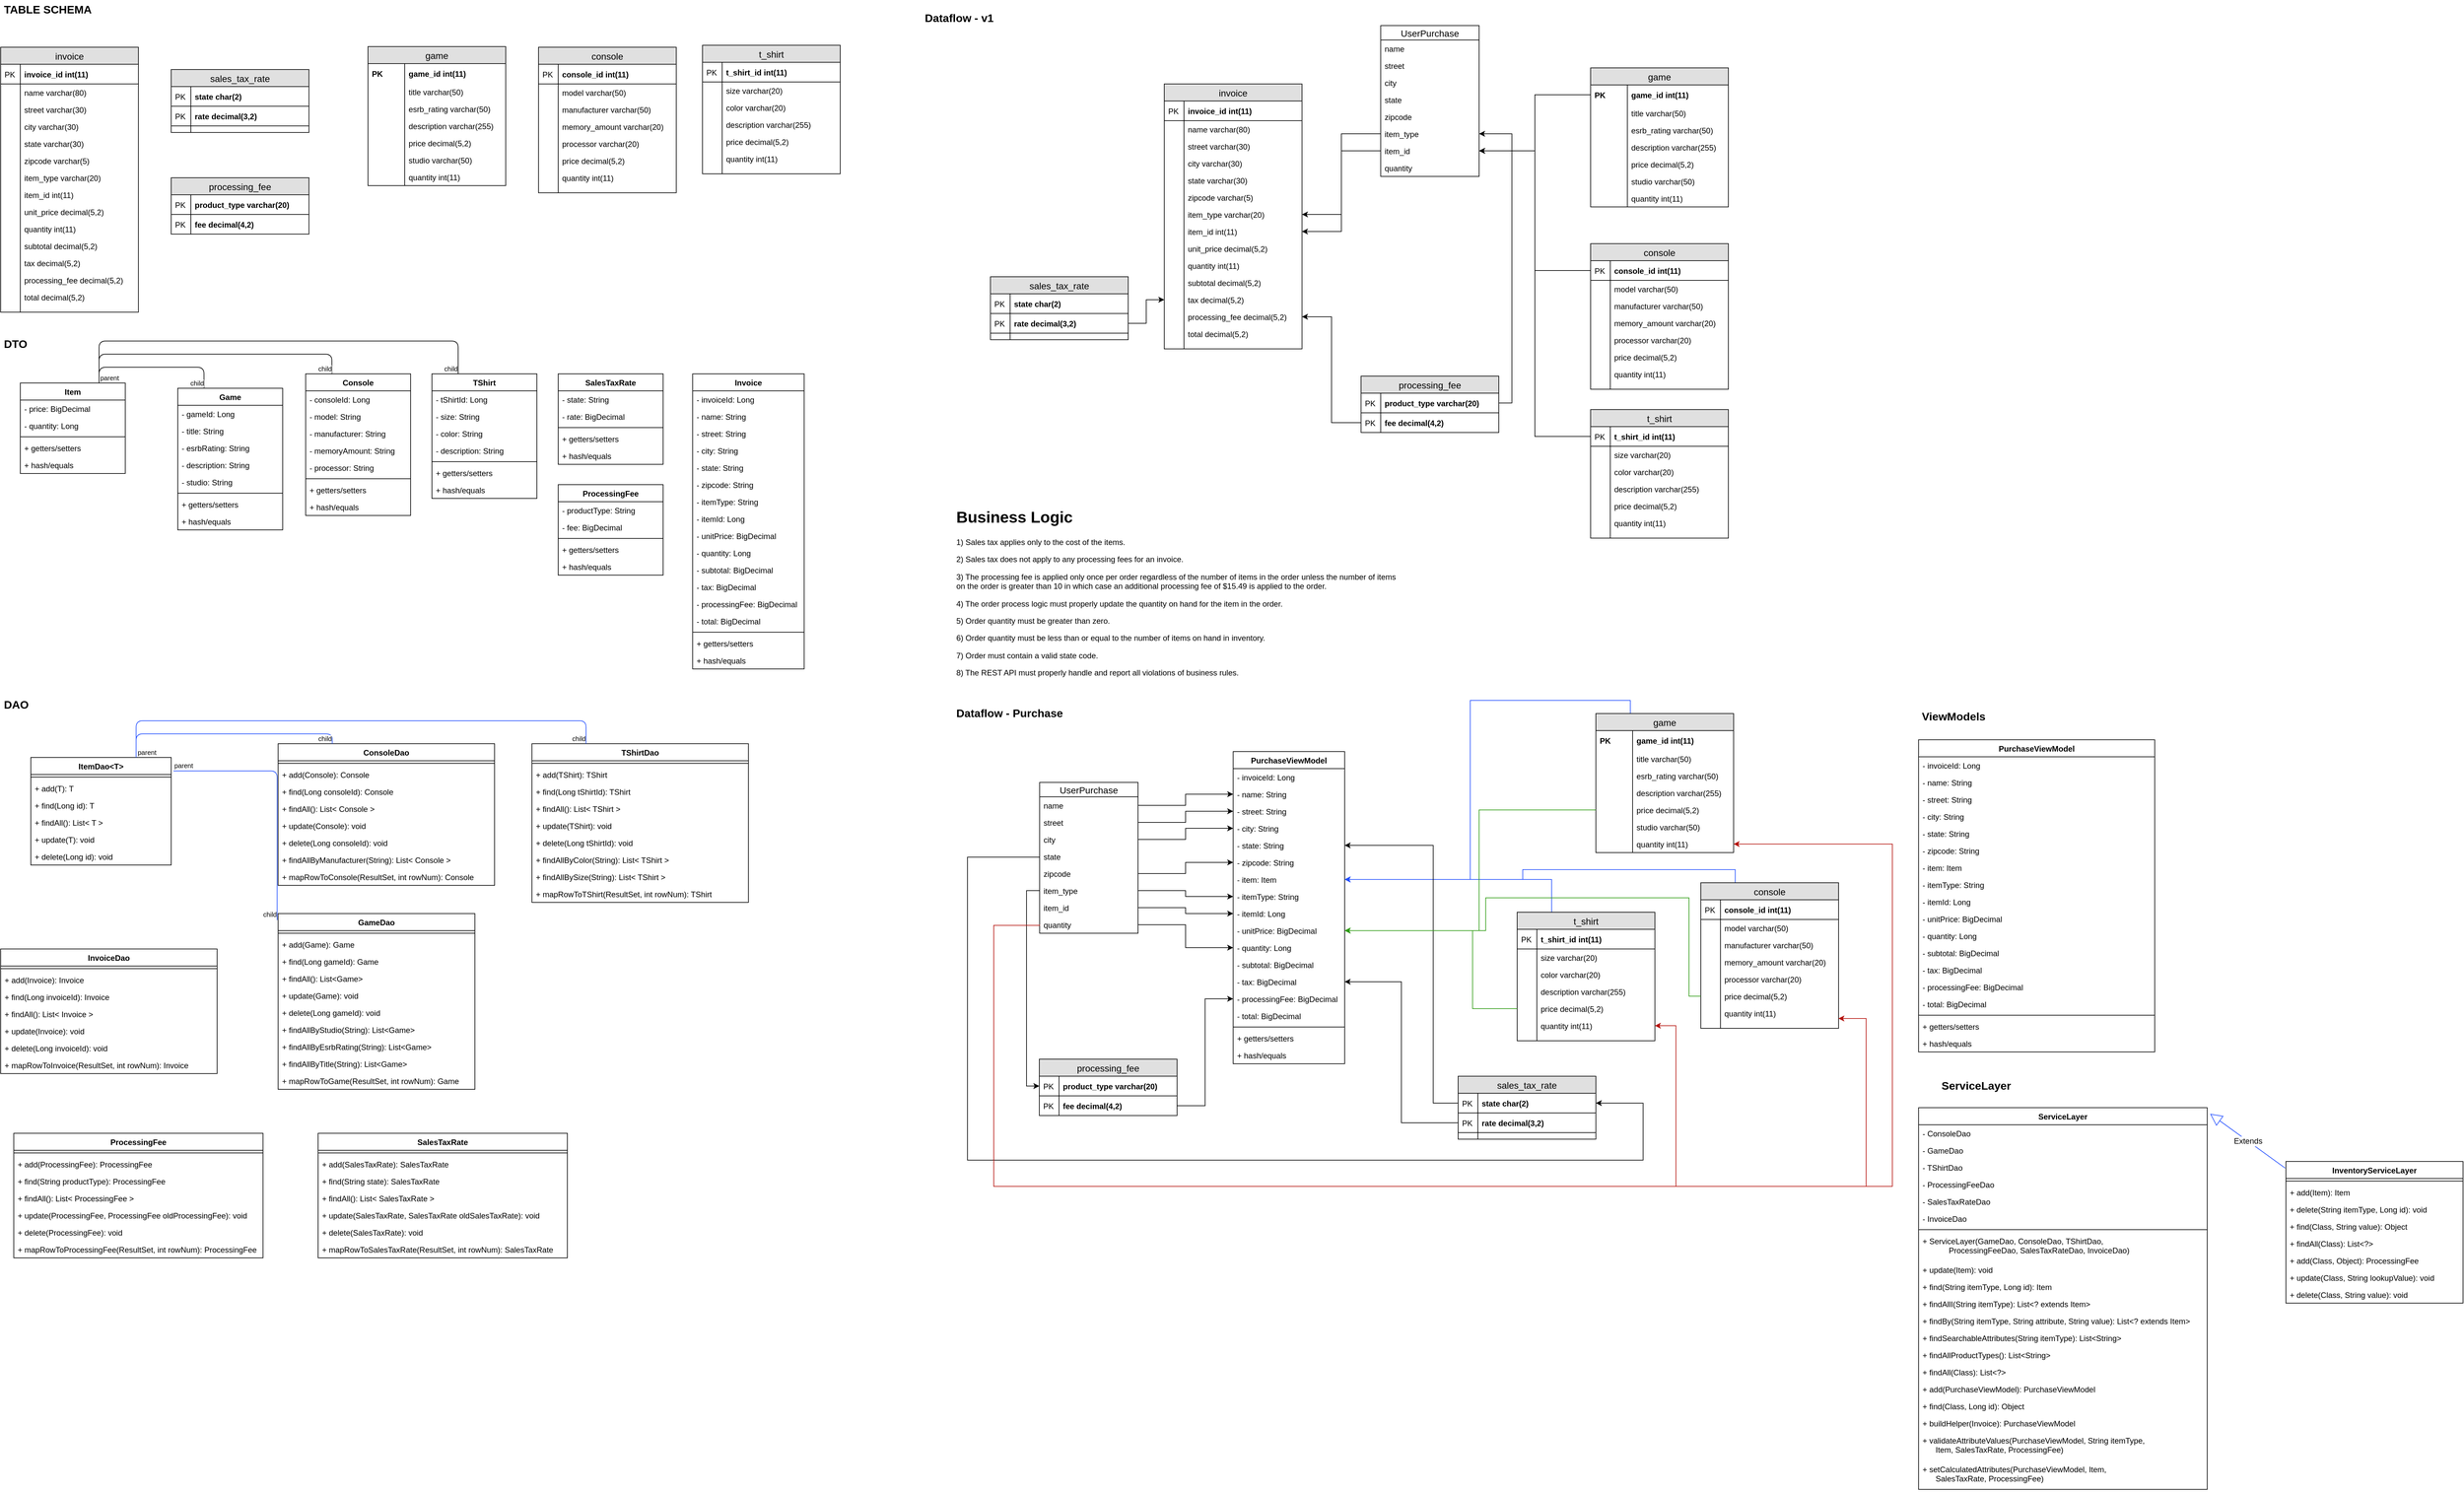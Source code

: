 <mxfile version="11.2.5" type="device" pages="1"><diagram id="54lLPGRDY5anFSsE0SLt" name="Page-1"><mxGraphModel dx="2039" dy="2787" grid="1" gridSize="10" guides="1" tooltips="1" connect="1" arrows="1" fold="1" page="1" pageScale="1" pageWidth="1100" pageHeight="1700" math="0" shadow="0"><root><mxCell id="0"/><mxCell id="1" parent="0"/><mxCell id="qzjOC8CT8EcOBC44YCN2-1" value="game" style="swimlane;fontStyle=0;childLayout=stackLayout;horizontal=1;startSize=26;fillColor=#e0e0e0;horizontalStack=0;resizeParent=1;resizeParentMax=0;resizeLast=0;collapsible=1;marginBottom=0;swimlaneFillColor=#ffffff;align=center;fontSize=14;" vertex="1" parent="1"><mxGeometry x="1380" y="-1565.5" width="210" height="212" as="geometry"/></mxCell><mxCell id="qzjOC8CT8EcOBC44YCN2-2" value="game_id int(11)" style="shape=partialRectangle;top=0;left=0;right=0;bottom=0;align=left;verticalAlign=middle;fillColor=none;spacingLeft=60;spacingRight=4;overflow=hidden;rotatable=0;points=[[0,0.5],[1,0.5]];portConstraint=eastwest;dropTarget=0;fontStyle=1;fontSize=12;" vertex="1" parent="qzjOC8CT8EcOBC44YCN2-1"><mxGeometry y="26" width="210" height="30" as="geometry"/></mxCell><mxCell id="qzjOC8CT8EcOBC44YCN2-3" value="PK" style="shape=partialRectangle;fontStyle=1;top=0;left=0;bottom=0;fillColor=none;align=left;verticalAlign=middle;spacingLeft=4;spacingRight=4;overflow=hidden;rotatable=0;points=[];portConstraint=eastwest;part=1;fontSize=12;" vertex="1" connectable="0" parent="qzjOC8CT8EcOBC44YCN2-2"><mxGeometry width="56" height="30" as="geometry"/></mxCell><mxCell id="qzjOC8CT8EcOBC44YCN2-6" value="title varchar(50)" style="shape=partialRectangle;top=0;left=0;right=0;bottom=0;align=left;verticalAlign=top;fillColor=none;spacingLeft=60;spacingRight=4;overflow=hidden;rotatable=0;points=[[0,0.5],[1,0.5]];portConstraint=eastwest;dropTarget=0;fontSize=12;" vertex="1" parent="qzjOC8CT8EcOBC44YCN2-1"><mxGeometry y="56" width="210" height="26" as="geometry"/></mxCell><mxCell id="qzjOC8CT8EcOBC44YCN2-7" value="" style="shape=partialRectangle;top=0;left=0;bottom=0;fillColor=none;align=left;verticalAlign=top;spacingLeft=4;spacingRight=4;overflow=hidden;rotatable=0;points=[];portConstraint=eastwest;part=1;fontSize=12;" vertex="1" connectable="0" parent="qzjOC8CT8EcOBC44YCN2-6"><mxGeometry width="56" height="26" as="geometry"/></mxCell><mxCell id="qzjOC8CT8EcOBC44YCN2-8" value="esrb_rating varchar(50)" style="shape=partialRectangle;top=0;left=0;right=0;bottom=0;align=left;verticalAlign=top;fillColor=none;spacingLeft=60;spacingRight=4;overflow=hidden;rotatable=0;points=[[0,0.5],[1,0.5]];portConstraint=eastwest;dropTarget=0;fontSize=12;" vertex="1" parent="qzjOC8CT8EcOBC44YCN2-1"><mxGeometry y="82" width="210" height="26" as="geometry"/></mxCell><mxCell id="qzjOC8CT8EcOBC44YCN2-9" value="" style="shape=partialRectangle;top=0;left=0;bottom=0;fillColor=none;align=left;verticalAlign=top;spacingLeft=4;spacingRight=4;overflow=hidden;rotatable=0;points=[];portConstraint=eastwest;part=1;fontSize=12;" vertex="1" connectable="0" parent="qzjOC8CT8EcOBC44YCN2-8"><mxGeometry width="56" height="26" as="geometry"/></mxCell><mxCell id="qzjOC8CT8EcOBC44YCN2-10" value="description varchar(255)" style="shape=partialRectangle;top=0;left=0;right=0;bottom=0;align=left;verticalAlign=top;fillColor=none;spacingLeft=60;spacingRight=4;overflow=hidden;rotatable=0;points=[[0,0.5],[1,0.5]];portConstraint=eastwest;dropTarget=0;fontSize=12;" vertex="1" parent="qzjOC8CT8EcOBC44YCN2-1"><mxGeometry y="108" width="210" height="26" as="geometry"/></mxCell><mxCell id="qzjOC8CT8EcOBC44YCN2-11" value="" style="shape=partialRectangle;top=0;left=0;bottom=0;fillColor=none;align=left;verticalAlign=top;spacingLeft=4;spacingRight=4;overflow=hidden;rotatable=0;points=[];portConstraint=eastwest;part=1;fontSize=12;" vertex="1" connectable="0" parent="qzjOC8CT8EcOBC44YCN2-10"><mxGeometry width="56" height="26" as="geometry"/></mxCell><mxCell id="qzjOC8CT8EcOBC44YCN2-12" value="price decimal(5,2)" style="shape=partialRectangle;top=0;left=0;right=0;bottom=0;align=left;verticalAlign=top;fillColor=none;spacingLeft=60;spacingRight=4;overflow=hidden;rotatable=0;points=[[0,0.5],[1,0.5]];portConstraint=eastwest;dropTarget=0;fontSize=12;" vertex="1" parent="qzjOC8CT8EcOBC44YCN2-1"><mxGeometry y="134" width="210" height="26" as="geometry"/></mxCell><mxCell id="qzjOC8CT8EcOBC44YCN2-13" value="" style="shape=partialRectangle;top=0;left=0;bottom=0;fillColor=none;align=left;verticalAlign=top;spacingLeft=4;spacingRight=4;overflow=hidden;rotatable=0;points=[];portConstraint=eastwest;part=1;fontSize=12;" vertex="1" connectable="0" parent="qzjOC8CT8EcOBC44YCN2-12"><mxGeometry width="56" height="26" as="geometry"/></mxCell><mxCell id="qzjOC8CT8EcOBC44YCN2-14" value="studio varchar(50)" style="shape=partialRectangle;top=0;left=0;right=0;bottom=0;align=left;verticalAlign=top;fillColor=none;spacingLeft=60;spacingRight=4;overflow=hidden;rotatable=0;points=[[0,0.5],[1,0.5]];portConstraint=eastwest;dropTarget=0;fontSize=12;" vertex="1" parent="qzjOC8CT8EcOBC44YCN2-1"><mxGeometry y="160" width="210" height="26" as="geometry"/></mxCell><mxCell id="qzjOC8CT8EcOBC44YCN2-15" value="" style="shape=partialRectangle;top=0;left=0;bottom=0;fillColor=none;align=left;verticalAlign=top;spacingLeft=4;spacingRight=4;overflow=hidden;rotatable=0;points=[];portConstraint=eastwest;part=1;fontSize=12;" vertex="1" connectable="0" parent="qzjOC8CT8EcOBC44YCN2-14"><mxGeometry width="56" height="26" as="geometry"/></mxCell><mxCell id="qzjOC8CT8EcOBC44YCN2-16" value="quantity int(11)" style="shape=partialRectangle;top=0;left=0;right=0;bottom=0;align=left;verticalAlign=top;fillColor=none;spacingLeft=60;spacingRight=4;overflow=hidden;rotatable=0;points=[[0,0.5],[1,0.5]];portConstraint=eastwest;dropTarget=0;fontSize=12;" vertex="1" parent="qzjOC8CT8EcOBC44YCN2-1"><mxGeometry y="186" width="210" height="26" as="geometry"/></mxCell><mxCell id="qzjOC8CT8EcOBC44YCN2-17" value="" style="shape=partialRectangle;top=0;left=0;bottom=0;fillColor=none;align=left;verticalAlign=top;spacingLeft=4;spacingRight=4;overflow=hidden;rotatable=0;points=[];portConstraint=eastwest;part=1;fontSize=12;" vertex="1" connectable="0" parent="qzjOC8CT8EcOBC44YCN2-16"><mxGeometry width="56" height="26" as="geometry"/></mxCell><mxCell id="qzjOC8CT8EcOBC44YCN2-20" value="t_shirt" style="swimlane;fontStyle=0;childLayout=stackLayout;horizontal=1;startSize=26;fillColor=#e0e0e0;horizontalStack=0;resizeParent=1;resizeParentMax=0;resizeLast=0;collapsible=1;marginBottom=0;swimlaneFillColor=#ffffff;align=center;fontSize=14;" vertex="1" parent="1"><mxGeometry x="1380" y="-1044.5" width="210" height="196" as="geometry"/></mxCell><mxCell id="qzjOC8CT8EcOBC44YCN2-21" value="t_shirt_id int(11)" style="shape=partialRectangle;top=0;left=0;right=0;bottom=1;align=left;verticalAlign=middle;fillColor=none;spacingLeft=34;spacingRight=4;overflow=hidden;rotatable=0;points=[[0,0.5],[1,0.5]];portConstraint=eastwest;dropTarget=0;fontStyle=1;fontSize=12;" vertex="1" parent="qzjOC8CT8EcOBC44YCN2-20"><mxGeometry y="26" width="210" height="30" as="geometry"/></mxCell><mxCell id="qzjOC8CT8EcOBC44YCN2-22" value="PK" style="shape=partialRectangle;top=0;left=0;bottom=0;fillColor=none;align=left;verticalAlign=middle;spacingLeft=4;spacingRight=4;overflow=hidden;rotatable=0;points=[];portConstraint=eastwest;part=1;fontSize=12;" vertex="1" connectable="0" parent="qzjOC8CT8EcOBC44YCN2-21"><mxGeometry width="30" height="30" as="geometry"/></mxCell><mxCell id="qzjOC8CT8EcOBC44YCN2-23" value="size varchar(20)" style="shape=partialRectangle;top=0;left=0;right=0;bottom=0;align=left;verticalAlign=top;fillColor=none;spacingLeft=34;spacingRight=4;overflow=hidden;rotatable=0;points=[[0,0.5],[1,0.5]];portConstraint=eastwest;dropTarget=0;fontSize=12;" vertex="1" parent="qzjOC8CT8EcOBC44YCN2-20"><mxGeometry y="56" width="210" height="26" as="geometry"/></mxCell><mxCell id="qzjOC8CT8EcOBC44YCN2-24" value="" style="shape=partialRectangle;top=0;left=0;bottom=0;fillColor=none;align=left;verticalAlign=top;spacingLeft=4;spacingRight=4;overflow=hidden;rotatable=0;points=[];portConstraint=eastwest;part=1;fontSize=12;" vertex="1" connectable="0" parent="qzjOC8CT8EcOBC44YCN2-23"><mxGeometry width="30" height="26" as="geometry"/></mxCell><mxCell id="qzjOC8CT8EcOBC44YCN2-25" value="color varchar(20)" style="shape=partialRectangle;top=0;left=0;right=0;bottom=0;align=left;verticalAlign=top;fillColor=none;spacingLeft=34;spacingRight=4;overflow=hidden;rotatable=0;points=[[0,0.5],[1,0.5]];portConstraint=eastwest;dropTarget=0;fontSize=12;" vertex="1" parent="qzjOC8CT8EcOBC44YCN2-20"><mxGeometry y="82" width="210" height="26" as="geometry"/></mxCell><mxCell id="qzjOC8CT8EcOBC44YCN2-26" value="" style="shape=partialRectangle;top=0;left=0;bottom=0;fillColor=none;align=left;verticalAlign=top;spacingLeft=4;spacingRight=4;overflow=hidden;rotatable=0;points=[];portConstraint=eastwest;part=1;fontSize=12;" vertex="1" connectable="0" parent="qzjOC8CT8EcOBC44YCN2-25"><mxGeometry width="30" height="26" as="geometry"/></mxCell><mxCell id="qzjOC8CT8EcOBC44YCN2-27" value="description varchar(255)" style="shape=partialRectangle;top=0;left=0;right=0;bottom=0;align=left;verticalAlign=top;fillColor=none;spacingLeft=34;spacingRight=4;overflow=hidden;rotatable=0;points=[[0,0.5],[1,0.5]];portConstraint=eastwest;dropTarget=0;fontSize=12;" vertex="1" parent="qzjOC8CT8EcOBC44YCN2-20"><mxGeometry y="108" width="210" height="26" as="geometry"/></mxCell><mxCell id="qzjOC8CT8EcOBC44YCN2-28" value="" style="shape=partialRectangle;top=0;left=0;bottom=0;fillColor=none;align=left;verticalAlign=top;spacingLeft=4;spacingRight=4;overflow=hidden;rotatable=0;points=[];portConstraint=eastwest;part=1;fontSize=12;" vertex="1" connectable="0" parent="qzjOC8CT8EcOBC44YCN2-27"><mxGeometry width="30" height="26" as="geometry"/></mxCell><mxCell id="qzjOC8CT8EcOBC44YCN2-31" value="price decimal(5,2)" style="shape=partialRectangle;top=0;left=0;right=0;bottom=0;align=left;verticalAlign=top;fillColor=none;spacingLeft=34;spacingRight=4;overflow=hidden;rotatable=0;points=[[0,0.5],[1,0.5]];portConstraint=eastwest;dropTarget=0;fontSize=12;" vertex="1" parent="qzjOC8CT8EcOBC44YCN2-20"><mxGeometry y="134" width="210" height="26" as="geometry"/></mxCell><mxCell id="qzjOC8CT8EcOBC44YCN2-32" value="" style="shape=partialRectangle;top=0;left=0;bottom=0;fillColor=none;align=left;verticalAlign=top;spacingLeft=4;spacingRight=4;overflow=hidden;rotatable=0;points=[];portConstraint=eastwest;part=1;fontSize=12;" vertex="1" connectable="0" parent="qzjOC8CT8EcOBC44YCN2-31"><mxGeometry width="30" height="26" as="geometry"/></mxCell><mxCell id="qzjOC8CT8EcOBC44YCN2-33" value="quantity int(11)" style="shape=partialRectangle;top=0;left=0;right=0;bottom=0;align=left;verticalAlign=top;fillColor=none;spacingLeft=34;spacingRight=4;overflow=hidden;rotatable=0;points=[[0,0.5],[1,0.5]];portConstraint=eastwest;dropTarget=0;fontSize=12;" vertex="1" parent="qzjOC8CT8EcOBC44YCN2-20"><mxGeometry y="160" width="210" height="26" as="geometry"/></mxCell><mxCell id="qzjOC8CT8EcOBC44YCN2-34" value="" style="shape=partialRectangle;top=0;left=0;bottom=0;fillColor=none;align=left;verticalAlign=top;spacingLeft=4;spacingRight=4;overflow=hidden;rotatable=0;points=[];portConstraint=eastwest;part=1;fontSize=12;" vertex="1" connectable="0" parent="qzjOC8CT8EcOBC44YCN2-33"><mxGeometry width="30" height="26" as="geometry"/></mxCell><mxCell id="qzjOC8CT8EcOBC44YCN2-29" value="" style="shape=partialRectangle;top=0;left=0;right=0;bottom=0;align=left;verticalAlign=top;fillColor=none;spacingLeft=34;spacingRight=4;overflow=hidden;rotatable=0;points=[[0,0.5],[1,0.5]];portConstraint=eastwest;dropTarget=0;fontSize=12;" vertex="1" parent="qzjOC8CT8EcOBC44YCN2-20"><mxGeometry y="186" width="210" height="10" as="geometry"/></mxCell><mxCell id="qzjOC8CT8EcOBC44YCN2-30" value="" style="shape=partialRectangle;top=0;left=0;bottom=0;fillColor=none;align=left;verticalAlign=top;spacingLeft=4;spacingRight=4;overflow=hidden;rotatable=0;points=[];portConstraint=eastwest;part=1;fontSize=12;" vertex="1" connectable="0" parent="qzjOC8CT8EcOBC44YCN2-29"><mxGeometry width="30" height="10" as="geometry"/></mxCell><mxCell id="qzjOC8CT8EcOBC44YCN2-35" value="sales_tax_rate" style="swimlane;fontStyle=0;childLayout=stackLayout;horizontal=1;startSize=26;fillColor=#e0e0e0;horizontalStack=0;resizeParent=1;resizeParentMax=0;resizeLast=0;collapsible=1;marginBottom=0;swimlaneFillColor=#ffffff;align=center;fontSize=14;" vertex="1" parent="1"><mxGeometry x="465" y="-1247" width="210" height="96" as="geometry"/></mxCell><mxCell id="qzjOC8CT8EcOBC44YCN2-36" value="state char(2)" style="shape=partialRectangle;top=0;left=0;right=0;bottom=1;align=left;verticalAlign=middle;fillColor=none;spacingLeft=34;spacingRight=4;overflow=hidden;rotatable=0;points=[[0,0.5],[1,0.5]];portConstraint=eastwest;dropTarget=0;fontStyle=1;fontSize=12;" vertex="1" parent="qzjOC8CT8EcOBC44YCN2-35"><mxGeometry y="26" width="210" height="30" as="geometry"/></mxCell><mxCell id="qzjOC8CT8EcOBC44YCN2-37" value="PK" style="shape=partialRectangle;top=0;left=0;bottom=0;fillColor=none;align=left;verticalAlign=middle;spacingLeft=4;spacingRight=4;overflow=hidden;rotatable=0;points=[];portConstraint=eastwest;part=1;fontSize=12;" vertex="1" connectable="0" parent="qzjOC8CT8EcOBC44YCN2-36"><mxGeometry width="30" height="30" as="geometry"/></mxCell><mxCell id="qzjOC8CT8EcOBC44YCN2-46" value="rate decimal(3,2)" style="shape=partialRectangle;top=0;left=0;right=0;bottom=1;align=left;verticalAlign=middle;fillColor=none;spacingLeft=34;spacingRight=4;overflow=hidden;rotatable=0;points=[[0,0.5],[1,0.5]];portConstraint=eastwest;dropTarget=0;fontStyle=1;fontSize=12;" vertex="1" parent="qzjOC8CT8EcOBC44YCN2-35"><mxGeometry y="56" width="210" height="30" as="geometry"/></mxCell><mxCell id="qzjOC8CT8EcOBC44YCN2-47" value="PK" style="shape=partialRectangle;top=0;left=0;bottom=0;fillColor=none;align=left;verticalAlign=middle;spacingLeft=4;spacingRight=4;overflow=hidden;rotatable=0;points=[];portConstraint=eastwest;part=1;fontSize=12;" vertex="1" connectable="0" parent="qzjOC8CT8EcOBC44YCN2-46"><mxGeometry width="30" height="30" as="geometry"/></mxCell><mxCell id="qzjOC8CT8EcOBC44YCN2-44" value="" style="shape=partialRectangle;top=0;left=0;right=0;bottom=0;align=left;verticalAlign=top;fillColor=none;spacingLeft=34;spacingRight=4;overflow=hidden;rotatable=0;points=[[0,0.5],[1,0.5]];portConstraint=eastwest;dropTarget=0;fontSize=12;" vertex="1" parent="qzjOC8CT8EcOBC44YCN2-35"><mxGeometry y="86" width="210" height="10" as="geometry"/></mxCell><mxCell id="qzjOC8CT8EcOBC44YCN2-45" value="" style="shape=partialRectangle;top=0;left=0;bottom=0;fillColor=none;align=left;verticalAlign=top;spacingLeft=4;spacingRight=4;overflow=hidden;rotatable=0;points=[];portConstraint=eastwest;part=1;fontSize=12;" vertex="1" connectable="0" parent="qzjOC8CT8EcOBC44YCN2-44"><mxGeometry width="30" height="10" as="geometry"/></mxCell><mxCell id="qzjOC8CT8EcOBC44YCN2-48" value="processing_fee" style="swimlane;fontStyle=0;childLayout=stackLayout;horizontal=1;startSize=26;fillColor=#e0e0e0;horizontalStack=0;resizeParent=1;resizeParentMax=0;resizeLast=0;collapsible=1;marginBottom=0;swimlaneFillColor=#ffffff;align=center;fontSize=14;" vertex="1" parent="1"><mxGeometry x="1030" y="-1095.5" width="210" height="86" as="geometry"/></mxCell><mxCell id="qzjOC8CT8EcOBC44YCN2-49" value="product_type varchar(20)" style="shape=partialRectangle;top=0;left=0;right=0;bottom=1;align=left;verticalAlign=middle;fillColor=none;spacingLeft=34;spacingRight=4;overflow=hidden;rotatable=0;points=[[0,0.5],[1,0.5]];portConstraint=eastwest;dropTarget=0;fontStyle=1;fontSize=12;" vertex="1" parent="qzjOC8CT8EcOBC44YCN2-48"><mxGeometry y="26" width="210" height="30" as="geometry"/></mxCell><mxCell id="qzjOC8CT8EcOBC44YCN2-50" value="PK" style="shape=partialRectangle;top=0;left=0;bottom=0;fillColor=none;align=left;verticalAlign=middle;spacingLeft=4;spacingRight=4;overflow=hidden;rotatable=0;points=[];portConstraint=eastwest;part=1;fontSize=12;" vertex="1" connectable="0" parent="qzjOC8CT8EcOBC44YCN2-49"><mxGeometry width="30" height="30" as="geometry"/></mxCell><mxCell id="qzjOC8CT8EcOBC44YCN2-62" value="fee decimal(4,2)" style="shape=partialRectangle;top=0;left=0;right=0;bottom=1;align=left;verticalAlign=middle;fillColor=none;spacingLeft=34;spacingRight=4;overflow=hidden;rotatable=0;points=[[0,0.5],[1,0.5]];portConstraint=eastwest;dropTarget=0;fontStyle=1;fontSize=12;" vertex="1" parent="qzjOC8CT8EcOBC44YCN2-48"><mxGeometry y="56" width="210" height="30" as="geometry"/></mxCell><mxCell id="qzjOC8CT8EcOBC44YCN2-63" value="PK" style="shape=partialRectangle;top=0;left=0;bottom=0;fillColor=none;align=left;verticalAlign=middle;spacingLeft=4;spacingRight=4;overflow=hidden;rotatable=0;points=[];portConstraint=eastwest;part=1;fontSize=12;" vertex="1" connectable="0" parent="qzjOC8CT8EcOBC44YCN2-62"><mxGeometry width="30" height="30" as="geometry"/></mxCell><mxCell id="qzjOC8CT8EcOBC44YCN2-64" value="console" style="swimlane;fontStyle=0;childLayout=stackLayout;horizontal=1;startSize=26;fillColor=#e0e0e0;horizontalStack=0;resizeParent=1;resizeParentMax=0;resizeLast=0;collapsible=1;marginBottom=0;swimlaneFillColor=#ffffff;align=center;fontSize=14;" vertex="1" parent="1"><mxGeometry x="1380" y="-1297.5" width="210" height="222" as="geometry"/></mxCell><mxCell id="qzjOC8CT8EcOBC44YCN2-65" value="console_id int(11)" style="shape=partialRectangle;top=0;left=0;right=0;bottom=1;align=left;verticalAlign=middle;fillColor=none;spacingLeft=34;spacingRight=4;overflow=hidden;rotatable=0;points=[[0,0.5],[1,0.5]];portConstraint=eastwest;dropTarget=0;fontStyle=1;fontSize=12;" vertex="1" parent="qzjOC8CT8EcOBC44YCN2-64"><mxGeometry y="26" width="210" height="30" as="geometry"/></mxCell><mxCell id="qzjOC8CT8EcOBC44YCN2-66" value="PK" style="shape=partialRectangle;top=0;left=0;bottom=0;fillColor=none;align=left;verticalAlign=middle;spacingLeft=4;spacingRight=4;overflow=hidden;rotatable=0;points=[];portConstraint=eastwest;part=1;fontSize=12;" vertex="1" connectable="0" parent="qzjOC8CT8EcOBC44YCN2-65"><mxGeometry width="30" height="30" as="geometry"/></mxCell><mxCell id="qzjOC8CT8EcOBC44YCN2-67" value="model varchar(50)" style="shape=partialRectangle;top=0;left=0;right=0;bottom=0;align=left;verticalAlign=top;fillColor=none;spacingLeft=34;spacingRight=4;overflow=hidden;rotatable=0;points=[[0,0.5],[1,0.5]];portConstraint=eastwest;dropTarget=0;fontSize=12;" vertex="1" parent="qzjOC8CT8EcOBC44YCN2-64"><mxGeometry y="56" width="210" height="26" as="geometry"/></mxCell><mxCell id="qzjOC8CT8EcOBC44YCN2-68" value="" style="shape=partialRectangle;top=0;left=0;bottom=0;fillColor=none;align=left;verticalAlign=top;spacingLeft=4;spacingRight=4;overflow=hidden;rotatable=0;points=[];portConstraint=eastwest;part=1;fontSize=12;" vertex="1" connectable="0" parent="qzjOC8CT8EcOBC44YCN2-67"><mxGeometry width="30" height="26" as="geometry"/></mxCell><mxCell id="qzjOC8CT8EcOBC44YCN2-69" value="manufacturer varchar(50)" style="shape=partialRectangle;top=0;left=0;right=0;bottom=0;align=left;verticalAlign=top;fillColor=none;spacingLeft=34;spacingRight=4;overflow=hidden;rotatable=0;points=[[0,0.5],[1,0.5]];portConstraint=eastwest;dropTarget=0;fontSize=12;" vertex="1" parent="qzjOC8CT8EcOBC44YCN2-64"><mxGeometry y="82" width="210" height="26" as="geometry"/></mxCell><mxCell id="qzjOC8CT8EcOBC44YCN2-70" value="" style="shape=partialRectangle;top=0;left=0;bottom=0;fillColor=none;align=left;verticalAlign=top;spacingLeft=4;spacingRight=4;overflow=hidden;rotatable=0;points=[];portConstraint=eastwest;part=1;fontSize=12;" vertex="1" connectable="0" parent="qzjOC8CT8EcOBC44YCN2-69"><mxGeometry width="30" height="26" as="geometry"/></mxCell><mxCell id="qzjOC8CT8EcOBC44YCN2-71" value="memory_amount varchar(20)" style="shape=partialRectangle;top=0;left=0;right=0;bottom=0;align=left;verticalAlign=top;fillColor=none;spacingLeft=34;spacingRight=4;overflow=hidden;rotatable=0;points=[[0,0.5],[1,0.5]];portConstraint=eastwest;dropTarget=0;fontSize=12;" vertex="1" parent="qzjOC8CT8EcOBC44YCN2-64"><mxGeometry y="108" width="210" height="26" as="geometry"/></mxCell><mxCell id="qzjOC8CT8EcOBC44YCN2-72" value="" style="shape=partialRectangle;top=0;left=0;bottom=0;fillColor=none;align=left;verticalAlign=top;spacingLeft=4;spacingRight=4;overflow=hidden;rotatable=0;points=[];portConstraint=eastwest;part=1;fontSize=12;" vertex="1" connectable="0" parent="qzjOC8CT8EcOBC44YCN2-71"><mxGeometry width="30" height="26" as="geometry"/></mxCell><mxCell id="qzjOC8CT8EcOBC44YCN2-75" value="processor varchar(20)" style="shape=partialRectangle;top=0;left=0;right=0;bottom=0;align=left;verticalAlign=top;fillColor=none;spacingLeft=34;spacingRight=4;overflow=hidden;rotatable=0;points=[[0,0.5],[1,0.5]];portConstraint=eastwest;dropTarget=0;fontSize=12;" vertex="1" parent="qzjOC8CT8EcOBC44YCN2-64"><mxGeometry y="134" width="210" height="26" as="geometry"/></mxCell><mxCell id="qzjOC8CT8EcOBC44YCN2-76" value="" style="shape=partialRectangle;top=0;left=0;bottom=0;fillColor=none;align=left;verticalAlign=top;spacingLeft=4;spacingRight=4;overflow=hidden;rotatable=0;points=[];portConstraint=eastwest;part=1;fontSize=12;" vertex="1" connectable="0" parent="qzjOC8CT8EcOBC44YCN2-75"><mxGeometry width="30" height="26" as="geometry"/></mxCell><mxCell id="qzjOC8CT8EcOBC44YCN2-77" value="price decimal(5,2)" style="shape=partialRectangle;top=0;left=0;right=0;bottom=0;align=left;verticalAlign=top;fillColor=none;spacingLeft=34;spacingRight=4;overflow=hidden;rotatable=0;points=[[0,0.5],[1,0.5]];portConstraint=eastwest;dropTarget=0;fontSize=12;" vertex="1" parent="qzjOC8CT8EcOBC44YCN2-64"><mxGeometry y="160" width="210" height="26" as="geometry"/></mxCell><mxCell id="qzjOC8CT8EcOBC44YCN2-78" value="" style="shape=partialRectangle;top=0;left=0;bottom=0;fillColor=none;align=left;verticalAlign=top;spacingLeft=4;spacingRight=4;overflow=hidden;rotatable=0;points=[];portConstraint=eastwest;part=1;fontSize=12;" vertex="1" connectable="0" parent="qzjOC8CT8EcOBC44YCN2-77"><mxGeometry width="30" height="26" as="geometry"/></mxCell><mxCell id="qzjOC8CT8EcOBC44YCN2-79" value="quantity int(11)" style="shape=partialRectangle;top=0;left=0;right=0;bottom=0;align=left;verticalAlign=top;fillColor=none;spacingLeft=34;spacingRight=4;overflow=hidden;rotatable=0;points=[[0,0.5],[1,0.5]];portConstraint=eastwest;dropTarget=0;fontSize=12;" vertex="1" parent="qzjOC8CT8EcOBC44YCN2-64"><mxGeometry y="186" width="210" height="26" as="geometry"/></mxCell><mxCell id="qzjOC8CT8EcOBC44YCN2-80" value="" style="shape=partialRectangle;top=0;left=0;bottom=0;fillColor=none;align=left;verticalAlign=top;spacingLeft=4;spacingRight=4;overflow=hidden;rotatable=0;points=[];portConstraint=eastwest;part=1;fontSize=12;" vertex="1" connectable="0" parent="qzjOC8CT8EcOBC44YCN2-79"><mxGeometry width="30" height="26" as="geometry"/></mxCell><mxCell id="qzjOC8CT8EcOBC44YCN2-73" value="" style="shape=partialRectangle;top=0;left=0;right=0;bottom=0;align=left;verticalAlign=top;fillColor=none;spacingLeft=34;spacingRight=4;overflow=hidden;rotatable=0;points=[[0,0.5],[1,0.5]];portConstraint=eastwest;dropTarget=0;fontSize=12;" vertex="1" parent="qzjOC8CT8EcOBC44YCN2-64"><mxGeometry y="212" width="210" height="10" as="geometry"/></mxCell><mxCell id="qzjOC8CT8EcOBC44YCN2-74" value="" style="shape=partialRectangle;top=0;left=0;bottom=0;fillColor=none;align=left;verticalAlign=top;spacingLeft=4;spacingRight=4;overflow=hidden;rotatable=0;points=[];portConstraint=eastwest;part=1;fontSize=12;" vertex="1" connectable="0" parent="qzjOC8CT8EcOBC44YCN2-73"><mxGeometry width="30" height="10" as="geometry"/></mxCell><mxCell id="qzjOC8CT8EcOBC44YCN2-81" value="invoice" style="swimlane;fontStyle=0;childLayout=stackLayout;horizontal=1;startSize=26;fillColor=#e0e0e0;horizontalStack=0;resizeParent=1;resizeParentMax=0;resizeLast=0;collapsible=1;marginBottom=0;swimlaneFillColor=#ffffff;align=center;fontSize=14;" vertex="1" parent="1"><mxGeometry x="730" y="-1541" width="210" height="404" as="geometry"/></mxCell><mxCell id="qzjOC8CT8EcOBC44YCN2-82" value="invoice_id int(11)" style="shape=partialRectangle;top=0;left=0;right=0;bottom=1;align=left;verticalAlign=middle;fillColor=none;spacingLeft=34;spacingRight=4;overflow=hidden;rotatable=0;points=[[0,0.5],[1,0.5]];portConstraint=eastwest;dropTarget=0;fontStyle=1;fontSize=12;" vertex="1" parent="qzjOC8CT8EcOBC44YCN2-81"><mxGeometry y="26" width="210" height="30" as="geometry"/></mxCell><mxCell id="qzjOC8CT8EcOBC44YCN2-83" value="PK" style="shape=partialRectangle;top=0;left=0;bottom=0;fillColor=none;align=left;verticalAlign=middle;spacingLeft=4;spacingRight=4;overflow=hidden;rotatable=0;points=[];portConstraint=eastwest;part=1;fontSize=12;" vertex="1" connectable="0" parent="qzjOC8CT8EcOBC44YCN2-82"><mxGeometry width="30" height="30" as="geometry"/></mxCell><mxCell id="qzjOC8CT8EcOBC44YCN2-84" value="name varchar(80)" style="shape=partialRectangle;top=0;left=0;right=0;bottom=0;align=left;verticalAlign=top;fillColor=none;spacingLeft=34;spacingRight=4;overflow=hidden;rotatable=0;points=[[0,0.5],[1,0.5]];portConstraint=eastwest;dropTarget=0;fontSize=12;" vertex="1" parent="qzjOC8CT8EcOBC44YCN2-81"><mxGeometry y="56" width="210" height="26" as="geometry"/></mxCell><mxCell id="qzjOC8CT8EcOBC44YCN2-85" value="" style="shape=partialRectangle;top=0;left=0;bottom=0;fillColor=none;align=left;verticalAlign=top;spacingLeft=4;spacingRight=4;overflow=hidden;rotatable=0;points=[];portConstraint=eastwest;part=1;fontSize=12;" vertex="1" connectable="0" parent="qzjOC8CT8EcOBC44YCN2-84"><mxGeometry width="30" height="26" as="geometry"/></mxCell><mxCell id="qzjOC8CT8EcOBC44YCN2-86" value="street varchar(30)" style="shape=partialRectangle;top=0;left=0;right=0;bottom=0;align=left;verticalAlign=top;fillColor=none;spacingLeft=34;spacingRight=4;overflow=hidden;rotatable=0;points=[[0,0.5],[1,0.5]];portConstraint=eastwest;dropTarget=0;fontSize=12;" vertex="1" parent="qzjOC8CT8EcOBC44YCN2-81"><mxGeometry y="82" width="210" height="26" as="geometry"/></mxCell><mxCell id="qzjOC8CT8EcOBC44YCN2-87" value="" style="shape=partialRectangle;top=0;left=0;bottom=0;fillColor=none;align=left;verticalAlign=top;spacingLeft=4;spacingRight=4;overflow=hidden;rotatable=0;points=[];portConstraint=eastwest;part=1;fontSize=12;" vertex="1" connectable="0" parent="qzjOC8CT8EcOBC44YCN2-86"><mxGeometry width="30" height="26" as="geometry"/></mxCell><mxCell id="qzjOC8CT8EcOBC44YCN2-88" value="city varchar(30)" style="shape=partialRectangle;top=0;left=0;right=0;bottom=0;align=left;verticalAlign=top;fillColor=none;spacingLeft=34;spacingRight=4;overflow=hidden;rotatable=0;points=[[0,0.5],[1,0.5]];portConstraint=eastwest;dropTarget=0;fontSize=12;" vertex="1" parent="qzjOC8CT8EcOBC44YCN2-81"><mxGeometry y="108" width="210" height="26" as="geometry"/></mxCell><mxCell id="qzjOC8CT8EcOBC44YCN2-89" value="" style="shape=partialRectangle;top=0;left=0;bottom=0;fillColor=none;align=left;verticalAlign=top;spacingLeft=4;spacingRight=4;overflow=hidden;rotatable=0;points=[];portConstraint=eastwest;part=1;fontSize=12;" vertex="1" connectable="0" parent="qzjOC8CT8EcOBC44YCN2-88"><mxGeometry width="30" height="26" as="geometry"/></mxCell><mxCell id="qzjOC8CT8EcOBC44YCN2-92" value="state varchar(30)" style="shape=partialRectangle;top=0;left=0;right=0;bottom=0;align=left;verticalAlign=top;fillColor=none;spacingLeft=34;spacingRight=4;overflow=hidden;rotatable=0;points=[[0,0.5],[1,0.5]];portConstraint=eastwest;dropTarget=0;fontSize=12;" vertex="1" parent="qzjOC8CT8EcOBC44YCN2-81"><mxGeometry y="134" width="210" height="26" as="geometry"/></mxCell><mxCell id="qzjOC8CT8EcOBC44YCN2-93" value="" style="shape=partialRectangle;top=0;left=0;bottom=0;fillColor=none;align=left;verticalAlign=top;spacingLeft=4;spacingRight=4;overflow=hidden;rotatable=0;points=[];portConstraint=eastwest;part=1;fontSize=12;" vertex="1" connectable="0" parent="qzjOC8CT8EcOBC44YCN2-92"><mxGeometry width="30" height="26" as="geometry"/></mxCell><mxCell id="qzjOC8CT8EcOBC44YCN2-94" value="zipcode varchar(5)" style="shape=partialRectangle;top=0;left=0;right=0;bottom=0;align=left;verticalAlign=top;fillColor=none;spacingLeft=34;spacingRight=4;overflow=hidden;rotatable=0;points=[[0,0.5],[1,0.5]];portConstraint=eastwest;dropTarget=0;fontSize=12;" vertex="1" parent="qzjOC8CT8EcOBC44YCN2-81"><mxGeometry y="160" width="210" height="26" as="geometry"/></mxCell><mxCell id="qzjOC8CT8EcOBC44YCN2-95" value="" style="shape=partialRectangle;top=0;left=0;bottom=0;fillColor=none;align=left;verticalAlign=top;spacingLeft=4;spacingRight=4;overflow=hidden;rotatable=0;points=[];portConstraint=eastwest;part=1;fontSize=12;" vertex="1" connectable="0" parent="qzjOC8CT8EcOBC44YCN2-94"><mxGeometry width="30" height="26" as="geometry"/></mxCell><mxCell id="qzjOC8CT8EcOBC44YCN2-96" value="item_type varchar(20)" style="shape=partialRectangle;top=0;left=0;right=0;bottom=0;align=left;verticalAlign=top;fillColor=none;spacingLeft=34;spacingRight=4;overflow=hidden;rotatable=0;points=[[0,0.5],[1,0.5]];portConstraint=eastwest;dropTarget=0;fontSize=12;" vertex="1" parent="qzjOC8CT8EcOBC44YCN2-81"><mxGeometry y="186" width="210" height="26" as="geometry"/></mxCell><mxCell id="qzjOC8CT8EcOBC44YCN2-97" value="" style="shape=partialRectangle;top=0;left=0;bottom=0;fillColor=none;align=left;verticalAlign=top;spacingLeft=4;spacingRight=4;overflow=hidden;rotatable=0;points=[];portConstraint=eastwest;part=1;fontSize=12;" vertex="1" connectable="0" parent="qzjOC8CT8EcOBC44YCN2-96"><mxGeometry width="30" height="26" as="geometry"/></mxCell><mxCell id="qzjOC8CT8EcOBC44YCN2-98" value="item_id int(11)" style="shape=partialRectangle;top=0;left=0;right=0;bottom=0;align=left;verticalAlign=top;fillColor=none;spacingLeft=34;spacingRight=4;overflow=hidden;rotatable=0;points=[[0,0.5],[1,0.5]];portConstraint=eastwest;dropTarget=0;fontSize=12;" vertex="1" parent="qzjOC8CT8EcOBC44YCN2-81"><mxGeometry y="212" width="210" height="26" as="geometry"/></mxCell><mxCell id="qzjOC8CT8EcOBC44YCN2-99" value="" style="shape=partialRectangle;top=0;left=0;bottom=0;fillColor=none;align=left;verticalAlign=top;spacingLeft=4;spacingRight=4;overflow=hidden;rotatable=0;points=[];portConstraint=eastwest;part=1;fontSize=12;" vertex="1" connectable="0" parent="qzjOC8CT8EcOBC44YCN2-98"><mxGeometry width="30" height="26" as="geometry"/></mxCell><mxCell id="qzjOC8CT8EcOBC44YCN2-100" value="unit_price decimal(5,2)" style="shape=partialRectangle;top=0;left=0;right=0;bottom=0;align=left;verticalAlign=top;fillColor=none;spacingLeft=34;spacingRight=4;overflow=hidden;rotatable=0;points=[[0,0.5],[1,0.5]];portConstraint=eastwest;dropTarget=0;fontSize=12;" vertex="1" parent="qzjOC8CT8EcOBC44YCN2-81"><mxGeometry y="238" width="210" height="26" as="geometry"/></mxCell><mxCell id="qzjOC8CT8EcOBC44YCN2-101" value="" style="shape=partialRectangle;top=0;left=0;bottom=0;fillColor=none;align=left;verticalAlign=top;spacingLeft=4;spacingRight=4;overflow=hidden;rotatable=0;points=[];portConstraint=eastwest;part=1;fontSize=12;" vertex="1" connectable="0" parent="qzjOC8CT8EcOBC44YCN2-100"><mxGeometry width="30" height="26" as="geometry"/></mxCell><mxCell id="qzjOC8CT8EcOBC44YCN2-102" value="quantity int(11)" style="shape=partialRectangle;top=0;left=0;right=0;bottom=0;align=left;verticalAlign=top;fillColor=none;spacingLeft=34;spacingRight=4;overflow=hidden;rotatable=0;points=[[0,0.5],[1,0.5]];portConstraint=eastwest;dropTarget=0;fontSize=12;" vertex="1" parent="qzjOC8CT8EcOBC44YCN2-81"><mxGeometry y="264" width="210" height="26" as="geometry"/></mxCell><mxCell id="qzjOC8CT8EcOBC44YCN2-103" value="" style="shape=partialRectangle;top=0;left=0;bottom=0;fillColor=none;align=left;verticalAlign=top;spacingLeft=4;spacingRight=4;overflow=hidden;rotatable=0;points=[];portConstraint=eastwest;part=1;fontSize=12;" vertex="1" connectable="0" parent="qzjOC8CT8EcOBC44YCN2-102"><mxGeometry width="30" height="26" as="geometry"/></mxCell><mxCell id="qzjOC8CT8EcOBC44YCN2-104" value="subtotal decimal(5,2)" style="shape=partialRectangle;top=0;left=0;right=0;bottom=0;align=left;verticalAlign=top;fillColor=none;spacingLeft=34;spacingRight=4;overflow=hidden;rotatable=0;points=[[0,0.5],[1,0.5]];portConstraint=eastwest;dropTarget=0;fontSize=12;" vertex="1" parent="qzjOC8CT8EcOBC44YCN2-81"><mxGeometry y="290" width="210" height="26" as="geometry"/></mxCell><mxCell id="qzjOC8CT8EcOBC44YCN2-105" value="" style="shape=partialRectangle;top=0;left=0;bottom=0;fillColor=none;align=left;verticalAlign=top;spacingLeft=4;spacingRight=4;overflow=hidden;rotatable=0;points=[];portConstraint=eastwest;part=1;fontSize=12;" vertex="1" connectable="0" parent="qzjOC8CT8EcOBC44YCN2-104"><mxGeometry width="30" height="26" as="geometry"/></mxCell><mxCell id="qzjOC8CT8EcOBC44YCN2-106" value="tax decimal(5,2)" style="shape=partialRectangle;top=0;left=0;right=0;bottom=0;align=left;verticalAlign=top;fillColor=none;spacingLeft=34;spacingRight=4;overflow=hidden;rotatable=0;points=[[0,0.5],[1,0.5]];portConstraint=eastwest;dropTarget=0;fontSize=12;" vertex="1" parent="qzjOC8CT8EcOBC44YCN2-81"><mxGeometry y="316" width="210" height="26" as="geometry"/></mxCell><mxCell id="qzjOC8CT8EcOBC44YCN2-107" value="" style="shape=partialRectangle;top=0;left=0;bottom=0;fillColor=none;align=left;verticalAlign=top;spacingLeft=4;spacingRight=4;overflow=hidden;rotatable=0;points=[];portConstraint=eastwest;part=1;fontSize=12;" vertex="1" connectable="0" parent="qzjOC8CT8EcOBC44YCN2-106"><mxGeometry width="30" height="26" as="geometry"/></mxCell><mxCell id="qzjOC8CT8EcOBC44YCN2-108" value="processing_fee decimal(5,2)" style="shape=partialRectangle;top=0;left=0;right=0;bottom=0;align=left;verticalAlign=top;fillColor=none;spacingLeft=34;spacingRight=4;overflow=hidden;rotatable=0;points=[[0,0.5],[1,0.5]];portConstraint=eastwest;dropTarget=0;fontSize=12;" vertex="1" parent="qzjOC8CT8EcOBC44YCN2-81"><mxGeometry y="342" width="210" height="26" as="geometry"/></mxCell><mxCell id="qzjOC8CT8EcOBC44YCN2-109" value="" style="shape=partialRectangle;top=0;left=0;bottom=0;fillColor=none;align=left;verticalAlign=top;spacingLeft=4;spacingRight=4;overflow=hidden;rotatable=0;points=[];portConstraint=eastwest;part=1;fontSize=12;" vertex="1" connectable="0" parent="qzjOC8CT8EcOBC44YCN2-108"><mxGeometry width="30" height="26" as="geometry"/></mxCell><mxCell id="qzjOC8CT8EcOBC44YCN2-110" value="total decimal(5,2)" style="shape=partialRectangle;top=0;left=0;right=0;bottom=0;align=left;verticalAlign=top;fillColor=none;spacingLeft=34;spacingRight=4;overflow=hidden;rotatable=0;points=[[0,0.5],[1,0.5]];portConstraint=eastwest;dropTarget=0;fontSize=12;" vertex="1" parent="qzjOC8CT8EcOBC44YCN2-81"><mxGeometry y="368" width="210" height="26" as="geometry"/></mxCell><mxCell id="qzjOC8CT8EcOBC44YCN2-111" value="" style="shape=partialRectangle;top=0;left=0;bottom=0;fillColor=none;align=left;verticalAlign=top;spacingLeft=4;spacingRight=4;overflow=hidden;rotatable=0;points=[];portConstraint=eastwest;part=1;fontSize=12;" vertex="1" connectable="0" parent="qzjOC8CT8EcOBC44YCN2-110"><mxGeometry width="30" height="26" as="geometry"/></mxCell><mxCell id="qzjOC8CT8EcOBC44YCN2-90" value="" style="shape=partialRectangle;top=0;left=0;right=0;bottom=0;align=left;verticalAlign=top;fillColor=none;spacingLeft=34;spacingRight=4;overflow=hidden;rotatable=0;points=[[0,0.5],[1,0.5]];portConstraint=eastwest;dropTarget=0;fontSize=12;" vertex="1" parent="qzjOC8CT8EcOBC44YCN2-81"><mxGeometry y="394" width="210" height="10" as="geometry"/></mxCell><mxCell id="qzjOC8CT8EcOBC44YCN2-91" value="" style="shape=partialRectangle;top=0;left=0;bottom=0;fillColor=none;align=left;verticalAlign=top;spacingLeft=4;spacingRight=4;overflow=hidden;rotatable=0;points=[];portConstraint=eastwest;part=1;fontSize=12;" vertex="1" connectable="0" parent="qzjOC8CT8EcOBC44YCN2-90"><mxGeometry width="30" height="10" as="geometry"/></mxCell><mxCell id="qzjOC8CT8EcOBC44YCN2-114" value="UserPurchase" style="swimlane;fontStyle=0;childLayout=stackLayout;horizontal=1;startSize=22;fillColor=none;horizontalStack=0;resizeParent=1;resizeParentMax=0;resizeLast=0;collapsible=1;marginBottom=0;swimlaneFillColor=#ffffff;align=center;fontSize=14;" vertex="1" parent="1"><mxGeometry x="1060" y="-1630" width="150" height="230" as="geometry"/></mxCell><mxCell id="qzjOC8CT8EcOBC44YCN2-115" value="name" style="text;strokeColor=none;fillColor=none;spacingLeft=4;spacingRight=4;overflow=hidden;rotatable=0;points=[[0,0.5],[1,0.5]];portConstraint=eastwest;fontSize=12;" vertex="1" parent="qzjOC8CT8EcOBC44YCN2-114"><mxGeometry y="22" width="150" height="26" as="geometry"/></mxCell><mxCell id="qzjOC8CT8EcOBC44YCN2-116" value="street" style="text;strokeColor=none;fillColor=none;spacingLeft=4;spacingRight=4;overflow=hidden;rotatable=0;points=[[0,0.5],[1,0.5]];portConstraint=eastwest;fontSize=12;" vertex="1" parent="qzjOC8CT8EcOBC44YCN2-114"><mxGeometry y="48" width="150" height="26" as="geometry"/></mxCell><mxCell id="qzjOC8CT8EcOBC44YCN2-117" value="city" style="text;strokeColor=none;fillColor=none;spacingLeft=4;spacingRight=4;overflow=hidden;rotatable=0;points=[[0,0.5],[1,0.5]];portConstraint=eastwest;fontSize=12;" vertex="1" parent="qzjOC8CT8EcOBC44YCN2-114"><mxGeometry y="74" width="150" height="26" as="geometry"/></mxCell><mxCell id="qzjOC8CT8EcOBC44YCN2-118" value="state" style="text;strokeColor=none;fillColor=none;spacingLeft=4;spacingRight=4;overflow=hidden;rotatable=0;points=[[0,0.5],[1,0.5]];portConstraint=eastwest;fontSize=12;" vertex="1" parent="qzjOC8CT8EcOBC44YCN2-114"><mxGeometry y="100" width="150" height="26" as="geometry"/></mxCell><mxCell id="qzjOC8CT8EcOBC44YCN2-119" value="zipcode" style="text;strokeColor=none;fillColor=none;spacingLeft=4;spacingRight=4;overflow=hidden;rotatable=0;points=[[0,0.5],[1,0.5]];portConstraint=eastwest;fontSize=12;" vertex="1" parent="qzjOC8CT8EcOBC44YCN2-114"><mxGeometry y="126" width="150" height="26" as="geometry"/></mxCell><mxCell id="qzjOC8CT8EcOBC44YCN2-120" value="item_type" style="text;strokeColor=none;fillColor=none;spacingLeft=4;spacingRight=4;overflow=hidden;rotatable=0;points=[[0,0.5],[1,0.5]];portConstraint=eastwest;fontSize=12;" vertex="1" parent="qzjOC8CT8EcOBC44YCN2-114"><mxGeometry y="152" width="150" height="26" as="geometry"/></mxCell><mxCell id="qzjOC8CT8EcOBC44YCN2-121" value="item_id" style="text;strokeColor=none;fillColor=none;spacingLeft=4;spacingRight=4;overflow=hidden;rotatable=0;points=[[0,0.5],[1,0.5]];portConstraint=eastwest;fontSize=12;" vertex="1" parent="qzjOC8CT8EcOBC44YCN2-114"><mxGeometry y="178" width="150" height="26" as="geometry"/></mxCell><mxCell id="qzjOC8CT8EcOBC44YCN2-122" value="quantity" style="text;strokeColor=none;fillColor=none;spacingLeft=4;spacingRight=4;overflow=hidden;rotatable=0;points=[[0,0.5],[1,0.5]];portConstraint=eastwest;fontSize=12;" vertex="1" parent="qzjOC8CT8EcOBC44YCN2-114"><mxGeometry y="204" width="150" height="26" as="geometry"/></mxCell><mxCell id="qzjOC8CT8EcOBC44YCN2-128" style="edgeStyle=orthogonalEdgeStyle;rounded=0;orthogonalLoop=1;jettySize=auto;html=1;exitX=0;exitY=0.5;exitDx=0;exitDy=0;entryX=1;entryY=0.5;entryDx=0;entryDy=0;" edge="1" parent="1" source="qzjOC8CT8EcOBC44YCN2-120" target="qzjOC8CT8EcOBC44YCN2-96"><mxGeometry relative="1" as="geometry"/></mxCell><mxCell id="qzjOC8CT8EcOBC44YCN2-134" style="edgeStyle=orthogonalEdgeStyle;rounded=0;orthogonalLoop=1;jettySize=auto;html=1;exitX=0;exitY=0.5;exitDx=0;exitDy=0;entryX=1;entryY=0.5;entryDx=0;entryDy=0;" edge="1" parent="1" source="qzjOC8CT8EcOBC44YCN2-121" target="qzjOC8CT8EcOBC44YCN2-98"><mxGeometry relative="1" as="geometry"/></mxCell><mxCell id="qzjOC8CT8EcOBC44YCN2-137" style="edgeStyle=orthogonalEdgeStyle;rounded=0;orthogonalLoop=1;jettySize=auto;html=1;exitX=0;exitY=0.5;exitDx=0;exitDy=0;entryX=1;entryY=0.5;entryDx=0;entryDy=0;" edge="1" parent="1" source="qzjOC8CT8EcOBC44YCN2-2" target="qzjOC8CT8EcOBC44YCN2-121"><mxGeometry relative="1" as="geometry"/></mxCell><mxCell id="qzjOC8CT8EcOBC44YCN2-139" style="edgeStyle=orthogonalEdgeStyle;rounded=0;orthogonalLoop=1;jettySize=auto;html=1;exitX=0;exitY=0.5;exitDx=0;exitDy=0;entryX=1;entryY=0.5;entryDx=0;entryDy=0;" edge="1" parent="1" source="qzjOC8CT8EcOBC44YCN2-65" target="qzjOC8CT8EcOBC44YCN2-121"><mxGeometry relative="1" as="geometry"/></mxCell><mxCell id="qzjOC8CT8EcOBC44YCN2-140" style="edgeStyle=orthogonalEdgeStyle;rounded=0;orthogonalLoop=1;jettySize=auto;html=1;exitX=0;exitY=0.5;exitDx=0;exitDy=0;entryX=1;entryY=0.5;entryDx=0;entryDy=0;" edge="1" parent="1" source="qzjOC8CT8EcOBC44YCN2-21" target="qzjOC8CT8EcOBC44YCN2-121"><mxGeometry relative="1" as="geometry"/></mxCell><mxCell id="qzjOC8CT8EcOBC44YCN2-141" style="edgeStyle=orthogonalEdgeStyle;rounded=0;orthogonalLoop=1;jettySize=auto;html=1;exitX=0;exitY=0.5;exitDx=0;exitDy=0;entryX=1;entryY=0.5;entryDx=0;entryDy=0;" edge="1" parent="1" source="qzjOC8CT8EcOBC44YCN2-62" target="qzjOC8CT8EcOBC44YCN2-108"><mxGeometry relative="1" as="geometry"/></mxCell><mxCell id="qzjOC8CT8EcOBC44YCN2-142" style="edgeStyle=orthogonalEdgeStyle;rounded=0;orthogonalLoop=1;jettySize=auto;html=1;exitX=1;exitY=0.5;exitDx=0;exitDy=0;entryX=1;entryY=0.5;entryDx=0;entryDy=0;" edge="1" parent="1" source="qzjOC8CT8EcOBC44YCN2-49" target="qzjOC8CT8EcOBC44YCN2-120"><mxGeometry relative="1" as="geometry"/></mxCell><mxCell id="qzjOC8CT8EcOBC44YCN2-143" style="edgeStyle=orthogonalEdgeStyle;rounded=0;orthogonalLoop=1;jettySize=auto;html=1;exitX=1;exitY=0.5;exitDx=0;exitDy=0;entryX=0;entryY=0.5;entryDx=0;entryDy=0;" edge="1" parent="1" source="qzjOC8CT8EcOBC44YCN2-46" target="qzjOC8CT8EcOBC44YCN2-106"><mxGeometry relative="1" as="geometry"/></mxCell><mxCell id="qzjOC8CT8EcOBC44YCN2-222" value="sales_tax_rate" style="swimlane;fontStyle=0;childLayout=stackLayout;horizontal=1;startSize=26;fillColor=#e0e0e0;horizontalStack=0;resizeParent=1;resizeParentMax=0;resizeLast=0;collapsible=1;marginBottom=0;swimlaneFillColor=#ffffff;align=center;fontSize=14;" vertex="1" parent="1"><mxGeometry x="-784" y="-1563" width="210" height="96" as="geometry"/></mxCell><mxCell id="qzjOC8CT8EcOBC44YCN2-223" value="state char(2)" style="shape=partialRectangle;top=0;left=0;right=0;bottom=1;align=left;verticalAlign=middle;fillColor=none;spacingLeft=34;spacingRight=4;overflow=hidden;rotatable=0;points=[[0,0.5],[1,0.5]];portConstraint=eastwest;dropTarget=0;fontStyle=1;fontSize=12;" vertex="1" parent="qzjOC8CT8EcOBC44YCN2-222"><mxGeometry y="26" width="210" height="30" as="geometry"/></mxCell><mxCell id="qzjOC8CT8EcOBC44YCN2-224" value="PK" style="shape=partialRectangle;top=0;left=0;bottom=0;fillColor=none;align=left;verticalAlign=middle;spacingLeft=4;spacingRight=4;overflow=hidden;rotatable=0;points=[];portConstraint=eastwest;part=1;fontSize=12;" vertex="1" connectable="0" parent="qzjOC8CT8EcOBC44YCN2-223"><mxGeometry width="30" height="30" as="geometry"/></mxCell><mxCell id="qzjOC8CT8EcOBC44YCN2-225" value="rate decimal(3,2)" style="shape=partialRectangle;top=0;left=0;right=0;bottom=1;align=left;verticalAlign=middle;fillColor=none;spacingLeft=34;spacingRight=4;overflow=hidden;rotatable=0;points=[[0,0.5],[1,0.5]];portConstraint=eastwest;dropTarget=0;fontStyle=1;fontSize=12;" vertex="1" parent="qzjOC8CT8EcOBC44YCN2-222"><mxGeometry y="56" width="210" height="30" as="geometry"/></mxCell><mxCell id="qzjOC8CT8EcOBC44YCN2-226" value="PK" style="shape=partialRectangle;top=0;left=0;bottom=0;fillColor=none;align=left;verticalAlign=middle;spacingLeft=4;spacingRight=4;overflow=hidden;rotatable=0;points=[];portConstraint=eastwest;part=1;fontSize=12;" vertex="1" connectable="0" parent="qzjOC8CT8EcOBC44YCN2-225"><mxGeometry width="30" height="30" as="geometry"/></mxCell><mxCell id="qzjOC8CT8EcOBC44YCN2-227" value="" style="shape=partialRectangle;top=0;left=0;right=0;bottom=0;align=left;verticalAlign=top;fillColor=none;spacingLeft=34;spacingRight=4;overflow=hidden;rotatable=0;points=[[0,0.5],[1,0.5]];portConstraint=eastwest;dropTarget=0;fontSize=12;" vertex="1" parent="qzjOC8CT8EcOBC44YCN2-222"><mxGeometry y="86" width="210" height="10" as="geometry"/></mxCell><mxCell id="qzjOC8CT8EcOBC44YCN2-228" value="" style="shape=partialRectangle;top=0;left=0;bottom=0;fillColor=none;align=left;verticalAlign=top;spacingLeft=4;spacingRight=4;overflow=hidden;rotatable=0;points=[];portConstraint=eastwest;part=1;fontSize=12;" vertex="1" connectable="0" parent="qzjOC8CT8EcOBC44YCN2-227"><mxGeometry width="30" height="10" as="geometry"/></mxCell><mxCell id="qzjOC8CT8EcOBC44YCN2-229" value="invoice" style="swimlane;fontStyle=0;childLayout=stackLayout;horizontal=1;startSize=26;fillColor=#e0e0e0;horizontalStack=0;resizeParent=1;resizeParentMax=0;resizeLast=0;collapsible=1;marginBottom=0;swimlaneFillColor=#ffffff;align=center;fontSize=14;" vertex="1" parent="1"><mxGeometry x="-1044" y="-1597" width="210" height="404" as="geometry"/></mxCell><mxCell id="qzjOC8CT8EcOBC44YCN2-230" value="invoice_id int(11)" style="shape=partialRectangle;top=0;left=0;right=0;bottom=1;align=left;verticalAlign=middle;fillColor=none;spacingLeft=34;spacingRight=4;overflow=hidden;rotatable=0;points=[[0,0.5],[1,0.5]];portConstraint=eastwest;dropTarget=0;fontStyle=1;fontSize=12;" vertex="1" parent="qzjOC8CT8EcOBC44YCN2-229"><mxGeometry y="26" width="210" height="30" as="geometry"/></mxCell><mxCell id="qzjOC8CT8EcOBC44YCN2-231" value="PK" style="shape=partialRectangle;top=0;left=0;bottom=0;fillColor=none;align=left;verticalAlign=middle;spacingLeft=4;spacingRight=4;overflow=hidden;rotatable=0;points=[];portConstraint=eastwest;part=1;fontSize=12;" vertex="1" connectable="0" parent="qzjOC8CT8EcOBC44YCN2-230"><mxGeometry width="30" height="30" as="geometry"/></mxCell><mxCell id="qzjOC8CT8EcOBC44YCN2-232" value="name varchar(80)" style="shape=partialRectangle;top=0;left=0;right=0;bottom=0;align=left;verticalAlign=top;fillColor=none;spacingLeft=34;spacingRight=4;overflow=hidden;rotatable=0;points=[[0,0.5],[1,0.5]];portConstraint=eastwest;dropTarget=0;fontSize=12;" vertex="1" parent="qzjOC8CT8EcOBC44YCN2-229"><mxGeometry y="56" width="210" height="26" as="geometry"/></mxCell><mxCell id="qzjOC8CT8EcOBC44YCN2-233" value="" style="shape=partialRectangle;top=0;left=0;bottom=0;fillColor=none;align=left;verticalAlign=top;spacingLeft=4;spacingRight=4;overflow=hidden;rotatable=0;points=[];portConstraint=eastwest;part=1;fontSize=12;" vertex="1" connectable="0" parent="qzjOC8CT8EcOBC44YCN2-232"><mxGeometry width="30" height="26" as="geometry"/></mxCell><mxCell id="qzjOC8CT8EcOBC44YCN2-234" value="street varchar(30)" style="shape=partialRectangle;top=0;left=0;right=0;bottom=0;align=left;verticalAlign=top;fillColor=none;spacingLeft=34;spacingRight=4;overflow=hidden;rotatable=0;points=[[0,0.5],[1,0.5]];portConstraint=eastwest;dropTarget=0;fontSize=12;" vertex="1" parent="qzjOC8CT8EcOBC44YCN2-229"><mxGeometry y="82" width="210" height="26" as="geometry"/></mxCell><mxCell id="qzjOC8CT8EcOBC44YCN2-235" value="" style="shape=partialRectangle;top=0;left=0;bottom=0;fillColor=none;align=left;verticalAlign=top;spacingLeft=4;spacingRight=4;overflow=hidden;rotatable=0;points=[];portConstraint=eastwest;part=1;fontSize=12;" vertex="1" connectable="0" parent="qzjOC8CT8EcOBC44YCN2-234"><mxGeometry width="30" height="26" as="geometry"/></mxCell><mxCell id="qzjOC8CT8EcOBC44YCN2-236" value="city varchar(30)" style="shape=partialRectangle;top=0;left=0;right=0;bottom=0;align=left;verticalAlign=top;fillColor=none;spacingLeft=34;spacingRight=4;overflow=hidden;rotatable=0;points=[[0,0.5],[1,0.5]];portConstraint=eastwest;dropTarget=0;fontSize=12;" vertex="1" parent="qzjOC8CT8EcOBC44YCN2-229"><mxGeometry y="108" width="210" height="26" as="geometry"/></mxCell><mxCell id="qzjOC8CT8EcOBC44YCN2-237" value="" style="shape=partialRectangle;top=0;left=0;bottom=0;fillColor=none;align=left;verticalAlign=top;spacingLeft=4;spacingRight=4;overflow=hidden;rotatable=0;points=[];portConstraint=eastwest;part=1;fontSize=12;" vertex="1" connectable="0" parent="qzjOC8CT8EcOBC44YCN2-236"><mxGeometry width="30" height="26" as="geometry"/></mxCell><mxCell id="qzjOC8CT8EcOBC44YCN2-238" value="state varchar(30)" style="shape=partialRectangle;top=0;left=0;right=0;bottom=0;align=left;verticalAlign=top;fillColor=none;spacingLeft=34;spacingRight=4;overflow=hidden;rotatable=0;points=[[0,0.5],[1,0.5]];portConstraint=eastwest;dropTarget=0;fontSize=12;" vertex="1" parent="qzjOC8CT8EcOBC44YCN2-229"><mxGeometry y="134" width="210" height="26" as="geometry"/></mxCell><mxCell id="qzjOC8CT8EcOBC44YCN2-239" value="" style="shape=partialRectangle;top=0;left=0;bottom=0;fillColor=none;align=left;verticalAlign=top;spacingLeft=4;spacingRight=4;overflow=hidden;rotatable=0;points=[];portConstraint=eastwest;part=1;fontSize=12;" vertex="1" connectable="0" parent="qzjOC8CT8EcOBC44YCN2-238"><mxGeometry width="30" height="26" as="geometry"/></mxCell><mxCell id="qzjOC8CT8EcOBC44YCN2-240" value="zipcode varchar(5)" style="shape=partialRectangle;top=0;left=0;right=0;bottom=0;align=left;verticalAlign=top;fillColor=none;spacingLeft=34;spacingRight=4;overflow=hidden;rotatable=0;points=[[0,0.5],[1,0.5]];portConstraint=eastwest;dropTarget=0;fontSize=12;" vertex="1" parent="qzjOC8CT8EcOBC44YCN2-229"><mxGeometry y="160" width="210" height="26" as="geometry"/></mxCell><mxCell id="qzjOC8CT8EcOBC44YCN2-241" value="" style="shape=partialRectangle;top=0;left=0;bottom=0;fillColor=none;align=left;verticalAlign=top;spacingLeft=4;spacingRight=4;overflow=hidden;rotatable=0;points=[];portConstraint=eastwest;part=1;fontSize=12;" vertex="1" connectable="0" parent="qzjOC8CT8EcOBC44YCN2-240"><mxGeometry width="30" height="26" as="geometry"/></mxCell><mxCell id="qzjOC8CT8EcOBC44YCN2-242" value="item_type varchar(20)" style="shape=partialRectangle;top=0;left=0;right=0;bottom=0;align=left;verticalAlign=top;fillColor=none;spacingLeft=34;spacingRight=4;overflow=hidden;rotatable=0;points=[[0,0.5],[1,0.5]];portConstraint=eastwest;dropTarget=0;fontSize=12;" vertex="1" parent="qzjOC8CT8EcOBC44YCN2-229"><mxGeometry y="186" width="210" height="26" as="geometry"/></mxCell><mxCell id="qzjOC8CT8EcOBC44YCN2-243" value="" style="shape=partialRectangle;top=0;left=0;bottom=0;fillColor=none;align=left;verticalAlign=top;spacingLeft=4;spacingRight=4;overflow=hidden;rotatable=0;points=[];portConstraint=eastwest;part=1;fontSize=12;" vertex="1" connectable="0" parent="qzjOC8CT8EcOBC44YCN2-242"><mxGeometry width="30" height="26" as="geometry"/></mxCell><mxCell id="qzjOC8CT8EcOBC44YCN2-244" value="item_id int(11)" style="shape=partialRectangle;top=0;left=0;right=0;bottom=0;align=left;verticalAlign=top;fillColor=none;spacingLeft=34;spacingRight=4;overflow=hidden;rotatable=0;points=[[0,0.5],[1,0.5]];portConstraint=eastwest;dropTarget=0;fontSize=12;" vertex="1" parent="qzjOC8CT8EcOBC44YCN2-229"><mxGeometry y="212" width="210" height="26" as="geometry"/></mxCell><mxCell id="qzjOC8CT8EcOBC44YCN2-245" value="" style="shape=partialRectangle;top=0;left=0;bottom=0;fillColor=none;align=left;verticalAlign=top;spacingLeft=4;spacingRight=4;overflow=hidden;rotatable=0;points=[];portConstraint=eastwest;part=1;fontSize=12;" vertex="1" connectable="0" parent="qzjOC8CT8EcOBC44YCN2-244"><mxGeometry width="30" height="26" as="geometry"/></mxCell><mxCell id="qzjOC8CT8EcOBC44YCN2-246" value="unit_price decimal(5,2)" style="shape=partialRectangle;top=0;left=0;right=0;bottom=0;align=left;verticalAlign=top;fillColor=none;spacingLeft=34;spacingRight=4;overflow=hidden;rotatable=0;points=[[0,0.5],[1,0.5]];portConstraint=eastwest;dropTarget=0;fontSize=12;" vertex="1" parent="qzjOC8CT8EcOBC44YCN2-229"><mxGeometry y="238" width="210" height="26" as="geometry"/></mxCell><mxCell id="qzjOC8CT8EcOBC44YCN2-247" value="" style="shape=partialRectangle;top=0;left=0;bottom=0;fillColor=none;align=left;verticalAlign=top;spacingLeft=4;spacingRight=4;overflow=hidden;rotatable=0;points=[];portConstraint=eastwest;part=1;fontSize=12;" vertex="1" connectable="0" parent="qzjOC8CT8EcOBC44YCN2-246"><mxGeometry width="30" height="26" as="geometry"/></mxCell><mxCell id="qzjOC8CT8EcOBC44YCN2-248" value="quantity int(11)" style="shape=partialRectangle;top=0;left=0;right=0;bottom=0;align=left;verticalAlign=top;fillColor=none;spacingLeft=34;spacingRight=4;overflow=hidden;rotatable=0;points=[[0,0.5],[1,0.5]];portConstraint=eastwest;dropTarget=0;fontSize=12;" vertex="1" parent="qzjOC8CT8EcOBC44YCN2-229"><mxGeometry y="264" width="210" height="26" as="geometry"/></mxCell><mxCell id="qzjOC8CT8EcOBC44YCN2-249" value="" style="shape=partialRectangle;top=0;left=0;bottom=0;fillColor=none;align=left;verticalAlign=top;spacingLeft=4;spacingRight=4;overflow=hidden;rotatable=0;points=[];portConstraint=eastwest;part=1;fontSize=12;" vertex="1" connectable="0" parent="qzjOC8CT8EcOBC44YCN2-248"><mxGeometry width="30" height="26" as="geometry"/></mxCell><mxCell id="qzjOC8CT8EcOBC44YCN2-250" value="subtotal decimal(5,2)" style="shape=partialRectangle;top=0;left=0;right=0;bottom=0;align=left;verticalAlign=top;fillColor=none;spacingLeft=34;spacingRight=4;overflow=hidden;rotatable=0;points=[[0,0.5],[1,0.5]];portConstraint=eastwest;dropTarget=0;fontSize=12;" vertex="1" parent="qzjOC8CT8EcOBC44YCN2-229"><mxGeometry y="290" width="210" height="26" as="geometry"/></mxCell><mxCell id="qzjOC8CT8EcOBC44YCN2-251" value="" style="shape=partialRectangle;top=0;left=0;bottom=0;fillColor=none;align=left;verticalAlign=top;spacingLeft=4;spacingRight=4;overflow=hidden;rotatable=0;points=[];portConstraint=eastwest;part=1;fontSize=12;" vertex="1" connectable="0" parent="qzjOC8CT8EcOBC44YCN2-250"><mxGeometry width="30" height="26" as="geometry"/></mxCell><mxCell id="qzjOC8CT8EcOBC44YCN2-252" value="tax decimal(5,2)" style="shape=partialRectangle;top=0;left=0;right=0;bottom=0;align=left;verticalAlign=top;fillColor=none;spacingLeft=34;spacingRight=4;overflow=hidden;rotatable=0;points=[[0,0.5],[1,0.5]];portConstraint=eastwest;dropTarget=0;fontSize=12;" vertex="1" parent="qzjOC8CT8EcOBC44YCN2-229"><mxGeometry y="316" width="210" height="26" as="geometry"/></mxCell><mxCell id="qzjOC8CT8EcOBC44YCN2-253" value="" style="shape=partialRectangle;top=0;left=0;bottom=0;fillColor=none;align=left;verticalAlign=top;spacingLeft=4;spacingRight=4;overflow=hidden;rotatable=0;points=[];portConstraint=eastwest;part=1;fontSize=12;" vertex="1" connectable="0" parent="qzjOC8CT8EcOBC44YCN2-252"><mxGeometry width="30" height="26" as="geometry"/></mxCell><mxCell id="qzjOC8CT8EcOBC44YCN2-254" value="processing_fee decimal(5,2)" style="shape=partialRectangle;top=0;left=0;right=0;bottom=0;align=left;verticalAlign=top;fillColor=none;spacingLeft=34;spacingRight=4;overflow=hidden;rotatable=0;points=[[0,0.5],[1,0.5]];portConstraint=eastwest;dropTarget=0;fontSize=12;" vertex="1" parent="qzjOC8CT8EcOBC44YCN2-229"><mxGeometry y="342" width="210" height="26" as="geometry"/></mxCell><mxCell id="qzjOC8CT8EcOBC44YCN2-255" value="" style="shape=partialRectangle;top=0;left=0;bottom=0;fillColor=none;align=left;verticalAlign=top;spacingLeft=4;spacingRight=4;overflow=hidden;rotatable=0;points=[];portConstraint=eastwest;part=1;fontSize=12;" vertex="1" connectable="0" parent="qzjOC8CT8EcOBC44YCN2-254"><mxGeometry width="30" height="26" as="geometry"/></mxCell><mxCell id="qzjOC8CT8EcOBC44YCN2-256" value="total decimal(5,2)" style="shape=partialRectangle;top=0;left=0;right=0;bottom=0;align=left;verticalAlign=top;fillColor=none;spacingLeft=34;spacingRight=4;overflow=hidden;rotatable=0;points=[[0,0.5],[1,0.5]];portConstraint=eastwest;dropTarget=0;fontSize=12;" vertex="1" parent="qzjOC8CT8EcOBC44YCN2-229"><mxGeometry y="368" width="210" height="26" as="geometry"/></mxCell><mxCell id="qzjOC8CT8EcOBC44YCN2-257" value="" style="shape=partialRectangle;top=0;left=0;bottom=0;fillColor=none;align=left;verticalAlign=top;spacingLeft=4;spacingRight=4;overflow=hidden;rotatable=0;points=[];portConstraint=eastwest;part=1;fontSize=12;" vertex="1" connectable="0" parent="qzjOC8CT8EcOBC44YCN2-256"><mxGeometry width="30" height="26" as="geometry"/></mxCell><mxCell id="qzjOC8CT8EcOBC44YCN2-258" value="" style="shape=partialRectangle;top=0;left=0;right=0;bottom=0;align=left;verticalAlign=top;fillColor=none;spacingLeft=34;spacingRight=4;overflow=hidden;rotatable=0;points=[[0,0.5],[1,0.5]];portConstraint=eastwest;dropTarget=0;fontSize=12;" vertex="1" parent="qzjOC8CT8EcOBC44YCN2-229"><mxGeometry y="394" width="210" height="10" as="geometry"/></mxCell><mxCell id="qzjOC8CT8EcOBC44YCN2-259" value="" style="shape=partialRectangle;top=0;left=0;bottom=0;fillColor=none;align=left;verticalAlign=top;spacingLeft=4;spacingRight=4;overflow=hidden;rotatable=0;points=[];portConstraint=eastwest;part=1;fontSize=12;" vertex="1" connectable="0" parent="qzjOC8CT8EcOBC44YCN2-258"><mxGeometry width="30" height="10" as="geometry"/></mxCell><mxCell id="qzjOC8CT8EcOBC44YCN2-260" value="processing_fee" style="swimlane;fontStyle=0;childLayout=stackLayout;horizontal=1;startSize=26;fillColor=#e0e0e0;horizontalStack=0;resizeParent=1;resizeParentMax=0;resizeLast=0;collapsible=1;marginBottom=0;swimlaneFillColor=#ffffff;align=center;fontSize=14;" vertex="1" parent="1"><mxGeometry x="-784" y="-1398" width="210" height="86" as="geometry"/></mxCell><mxCell id="qzjOC8CT8EcOBC44YCN2-261" value="product_type varchar(20)" style="shape=partialRectangle;top=0;left=0;right=0;bottom=1;align=left;verticalAlign=middle;fillColor=none;spacingLeft=34;spacingRight=4;overflow=hidden;rotatable=0;points=[[0,0.5],[1,0.5]];portConstraint=eastwest;dropTarget=0;fontStyle=1;fontSize=12;" vertex="1" parent="qzjOC8CT8EcOBC44YCN2-260"><mxGeometry y="26" width="210" height="30" as="geometry"/></mxCell><mxCell id="qzjOC8CT8EcOBC44YCN2-262" value="PK" style="shape=partialRectangle;top=0;left=0;bottom=0;fillColor=none;align=left;verticalAlign=middle;spacingLeft=4;spacingRight=4;overflow=hidden;rotatable=0;points=[];portConstraint=eastwest;part=1;fontSize=12;" vertex="1" connectable="0" parent="qzjOC8CT8EcOBC44YCN2-261"><mxGeometry width="30" height="30" as="geometry"/></mxCell><mxCell id="qzjOC8CT8EcOBC44YCN2-263" value="fee decimal(4,2)" style="shape=partialRectangle;top=0;left=0;right=0;bottom=1;align=left;verticalAlign=middle;fillColor=none;spacingLeft=34;spacingRight=4;overflow=hidden;rotatable=0;points=[[0,0.5],[1,0.5]];portConstraint=eastwest;dropTarget=0;fontStyle=1;fontSize=12;" vertex="1" parent="qzjOC8CT8EcOBC44YCN2-260"><mxGeometry y="56" width="210" height="30" as="geometry"/></mxCell><mxCell id="qzjOC8CT8EcOBC44YCN2-264" value="PK" style="shape=partialRectangle;top=0;left=0;bottom=0;fillColor=none;align=left;verticalAlign=middle;spacingLeft=4;spacingRight=4;overflow=hidden;rotatable=0;points=[];portConstraint=eastwest;part=1;fontSize=12;" vertex="1" connectable="0" parent="qzjOC8CT8EcOBC44YCN2-263"><mxGeometry width="30" height="30" as="geometry"/></mxCell><mxCell id="qzjOC8CT8EcOBC44YCN2-265" value="game" style="swimlane;fontStyle=0;childLayout=stackLayout;horizontal=1;startSize=26;fillColor=#e0e0e0;horizontalStack=0;resizeParent=1;resizeParentMax=0;resizeLast=0;collapsible=1;marginBottom=0;swimlaneFillColor=#ffffff;align=center;fontSize=14;" vertex="1" parent="1"><mxGeometry x="-484" y="-1598" width="210" height="212" as="geometry"/></mxCell><mxCell id="qzjOC8CT8EcOBC44YCN2-266" value="game_id int(11)" style="shape=partialRectangle;top=0;left=0;right=0;bottom=0;align=left;verticalAlign=middle;fillColor=none;spacingLeft=60;spacingRight=4;overflow=hidden;rotatable=0;points=[[0,0.5],[1,0.5]];portConstraint=eastwest;dropTarget=0;fontStyle=1;fontSize=12;" vertex="1" parent="qzjOC8CT8EcOBC44YCN2-265"><mxGeometry y="26" width="210" height="30" as="geometry"/></mxCell><mxCell id="qzjOC8CT8EcOBC44YCN2-267" value="PK" style="shape=partialRectangle;fontStyle=1;top=0;left=0;bottom=0;fillColor=none;align=left;verticalAlign=middle;spacingLeft=4;spacingRight=4;overflow=hidden;rotatable=0;points=[];portConstraint=eastwest;part=1;fontSize=12;" vertex="1" connectable="0" parent="qzjOC8CT8EcOBC44YCN2-266"><mxGeometry width="56" height="30" as="geometry"/></mxCell><mxCell id="qzjOC8CT8EcOBC44YCN2-268" value="title varchar(50)" style="shape=partialRectangle;top=0;left=0;right=0;bottom=0;align=left;verticalAlign=top;fillColor=none;spacingLeft=60;spacingRight=4;overflow=hidden;rotatable=0;points=[[0,0.5],[1,0.5]];portConstraint=eastwest;dropTarget=0;fontSize=12;" vertex="1" parent="qzjOC8CT8EcOBC44YCN2-265"><mxGeometry y="56" width="210" height="26" as="geometry"/></mxCell><mxCell id="qzjOC8CT8EcOBC44YCN2-269" value="" style="shape=partialRectangle;top=0;left=0;bottom=0;fillColor=none;align=left;verticalAlign=top;spacingLeft=4;spacingRight=4;overflow=hidden;rotatable=0;points=[];portConstraint=eastwest;part=1;fontSize=12;" vertex="1" connectable="0" parent="qzjOC8CT8EcOBC44YCN2-268"><mxGeometry width="56" height="26" as="geometry"/></mxCell><mxCell id="qzjOC8CT8EcOBC44YCN2-270" value="esrb_rating varchar(50)" style="shape=partialRectangle;top=0;left=0;right=0;bottom=0;align=left;verticalAlign=top;fillColor=none;spacingLeft=60;spacingRight=4;overflow=hidden;rotatable=0;points=[[0,0.5],[1,0.5]];portConstraint=eastwest;dropTarget=0;fontSize=12;" vertex="1" parent="qzjOC8CT8EcOBC44YCN2-265"><mxGeometry y="82" width="210" height="26" as="geometry"/></mxCell><mxCell id="qzjOC8CT8EcOBC44YCN2-271" value="" style="shape=partialRectangle;top=0;left=0;bottom=0;fillColor=none;align=left;verticalAlign=top;spacingLeft=4;spacingRight=4;overflow=hidden;rotatable=0;points=[];portConstraint=eastwest;part=1;fontSize=12;" vertex="1" connectable="0" parent="qzjOC8CT8EcOBC44YCN2-270"><mxGeometry width="56" height="26" as="geometry"/></mxCell><mxCell id="qzjOC8CT8EcOBC44YCN2-272" value="description varchar(255)" style="shape=partialRectangle;top=0;left=0;right=0;bottom=0;align=left;verticalAlign=top;fillColor=none;spacingLeft=60;spacingRight=4;overflow=hidden;rotatable=0;points=[[0,0.5],[1,0.5]];portConstraint=eastwest;dropTarget=0;fontSize=12;" vertex="1" parent="qzjOC8CT8EcOBC44YCN2-265"><mxGeometry y="108" width="210" height="26" as="geometry"/></mxCell><mxCell id="qzjOC8CT8EcOBC44YCN2-273" value="" style="shape=partialRectangle;top=0;left=0;bottom=0;fillColor=none;align=left;verticalAlign=top;spacingLeft=4;spacingRight=4;overflow=hidden;rotatable=0;points=[];portConstraint=eastwest;part=1;fontSize=12;" vertex="1" connectable="0" parent="qzjOC8CT8EcOBC44YCN2-272"><mxGeometry width="56" height="26" as="geometry"/></mxCell><mxCell id="qzjOC8CT8EcOBC44YCN2-274" value="price decimal(5,2)" style="shape=partialRectangle;top=0;left=0;right=0;bottom=0;align=left;verticalAlign=top;fillColor=none;spacingLeft=60;spacingRight=4;overflow=hidden;rotatable=0;points=[[0,0.5],[1,0.5]];portConstraint=eastwest;dropTarget=0;fontSize=12;" vertex="1" parent="qzjOC8CT8EcOBC44YCN2-265"><mxGeometry y="134" width="210" height="26" as="geometry"/></mxCell><mxCell id="qzjOC8CT8EcOBC44YCN2-275" value="" style="shape=partialRectangle;top=0;left=0;bottom=0;fillColor=none;align=left;verticalAlign=top;spacingLeft=4;spacingRight=4;overflow=hidden;rotatable=0;points=[];portConstraint=eastwest;part=1;fontSize=12;" vertex="1" connectable="0" parent="qzjOC8CT8EcOBC44YCN2-274"><mxGeometry width="56" height="26" as="geometry"/></mxCell><mxCell id="qzjOC8CT8EcOBC44YCN2-276" value="studio varchar(50)" style="shape=partialRectangle;top=0;left=0;right=0;bottom=0;align=left;verticalAlign=top;fillColor=none;spacingLeft=60;spacingRight=4;overflow=hidden;rotatable=0;points=[[0,0.5],[1,0.5]];portConstraint=eastwest;dropTarget=0;fontSize=12;" vertex="1" parent="qzjOC8CT8EcOBC44YCN2-265"><mxGeometry y="160" width="210" height="26" as="geometry"/></mxCell><mxCell id="qzjOC8CT8EcOBC44YCN2-277" value="" style="shape=partialRectangle;top=0;left=0;bottom=0;fillColor=none;align=left;verticalAlign=top;spacingLeft=4;spacingRight=4;overflow=hidden;rotatable=0;points=[];portConstraint=eastwest;part=1;fontSize=12;" vertex="1" connectable="0" parent="qzjOC8CT8EcOBC44YCN2-276"><mxGeometry width="56" height="26" as="geometry"/></mxCell><mxCell id="qzjOC8CT8EcOBC44YCN2-278" value="quantity int(11)" style="shape=partialRectangle;top=0;left=0;right=0;bottom=0;align=left;verticalAlign=top;fillColor=none;spacingLeft=60;spacingRight=4;overflow=hidden;rotatable=0;points=[[0,0.5],[1,0.5]];portConstraint=eastwest;dropTarget=0;fontSize=12;" vertex="1" parent="qzjOC8CT8EcOBC44YCN2-265"><mxGeometry y="186" width="210" height="26" as="geometry"/></mxCell><mxCell id="qzjOC8CT8EcOBC44YCN2-279" value="" style="shape=partialRectangle;top=0;left=0;bottom=0;fillColor=none;align=left;verticalAlign=top;spacingLeft=4;spacingRight=4;overflow=hidden;rotatable=0;points=[];portConstraint=eastwest;part=1;fontSize=12;" vertex="1" connectable="0" parent="qzjOC8CT8EcOBC44YCN2-278"><mxGeometry width="56" height="26" as="geometry"/></mxCell><mxCell id="qzjOC8CT8EcOBC44YCN2-280" value="console" style="swimlane;fontStyle=0;childLayout=stackLayout;horizontal=1;startSize=26;fillColor=#e0e0e0;horizontalStack=0;resizeParent=1;resizeParentMax=0;resizeLast=0;collapsible=1;marginBottom=0;swimlaneFillColor=#ffffff;align=center;fontSize=14;" vertex="1" parent="1"><mxGeometry x="-224" y="-1597" width="210" height="222" as="geometry"/></mxCell><mxCell id="qzjOC8CT8EcOBC44YCN2-281" value="console_id int(11)" style="shape=partialRectangle;top=0;left=0;right=0;bottom=1;align=left;verticalAlign=middle;fillColor=none;spacingLeft=34;spacingRight=4;overflow=hidden;rotatable=0;points=[[0,0.5],[1,0.5]];portConstraint=eastwest;dropTarget=0;fontStyle=1;fontSize=12;" vertex="1" parent="qzjOC8CT8EcOBC44YCN2-280"><mxGeometry y="26" width="210" height="30" as="geometry"/></mxCell><mxCell id="qzjOC8CT8EcOBC44YCN2-282" value="PK" style="shape=partialRectangle;top=0;left=0;bottom=0;fillColor=none;align=left;verticalAlign=middle;spacingLeft=4;spacingRight=4;overflow=hidden;rotatable=0;points=[];portConstraint=eastwest;part=1;fontSize=12;" vertex="1" connectable="0" parent="qzjOC8CT8EcOBC44YCN2-281"><mxGeometry width="30" height="30" as="geometry"/></mxCell><mxCell id="qzjOC8CT8EcOBC44YCN2-283" value="model varchar(50)" style="shape=partialRectangle;top=0;left=0;right=0;bottom=0;align=left;verticalAlign=top;fillColor=none;spacingLeft=34;spacingRight=4;overflow=hidden;rotatable=0;points=[[0,0.5],[1,0.5]];portConstraint=eastwest;dropTarget=0;fontSize=12;" vertex="1" parent="qzjOC8CT8EcOBC44YCN2-280"><mxGeometry y="56" width="210" height="26" as="geometry"/></mxCell><mxCell id="qzjOC8CT8EcOBC44YCN2-284" value="" style="shape=partialRectangle;top=0;left=0;bottom=0;fillColor=none;align=left;verticalAlign=top;spacingLeft=4;spacingRight=4;overflow=hidden;rotatable=0;points=[];portConstraint=eastwest;part=1;fontSize=12;" vertex="1" connectable="0" parent="qzjOC8CT8EcOBC44YCN2-283"><mxGeometry width="30" height="26" as="geometry"/></mxCell><mxCell id="qzjOC8CT8EcOBC44YCN2-285" value="manufacturer varchar(50)" style="shape=partialRectangle;top=0;left=0;right=0;bottom=0;align=left;verticalAlign=top;fillColor=none;spacingLeft=34;spacingRight=4;overflow=hidden;rotatable=0;points=[[0,0.5],[1,0.5]];portConstraint=eastwest;dropTarget=0;fontSize=12;" vertex="1" parent="qzjOC8CT8EcOBC44YCN2-280"><mxGeometry y="82" width="210" height="26" as="geometry"/></mxCell><mxCell id="qzjOC8CT8EcOBC44YCN2-286" value="" style="shape=partialRectangle;top=0;left=0;bottom=0;fillColor=none;align=left;verticalAlign=top;spacingLeft=4;spacingRight=4;overflow=hidden;rotatable=0;points=[];portConstraint=eastwest;part=1;fontSize=12;" vertex="1" connectable="0" parent="qzjOC8CT8EcOBC44YCN2-285"><mxGeometry width="30" height="26" as="geometry"/></mxCell><mxCell id="qzjOC8CT8EcOBC44YCN2-287" value="memory_amount varchar(20)" style="shape=partialRectangle;top=0;left=0;right=0;bottom=0;align=left;verticalAlign=top;fillColor=none;spacingLeft=34;spacingRight=4;overflow=hidden;rotatable=0;points=[[0,0.5],[1,0.5]];portConstraint=eastwest;dropTarget=0;fontSize=12;" vertex="1" parent="qzjOC8CT8EcOBC44YCN2-280"><mxGeometry y="108" width="210" height="26" as="geometry"/></mxCell><mxCell id="qzjOC8CT8EcOBC44YCN2-288" value="" style="shape=partialRectangle;top=0;left=0;bottom=0;fillColor=none;align=left;verticalAlign=top;spacingLeft=4;spacingRight=4;overflow=hidden;rotatable=0;points=[];portConstraint=eastwest;part=1;fontSize=12;" vertex="1" connectable="0" parent="qzjOC8CT8EcOBC44YCN2-287"><mxGeometry width="30" height="26" as="geometry"/></mxCell><mxCell id="qzjOC8CT8EcOBC44YCN2-289" value="processor varchar(20)" style="shape=partialRectangle;top=0;left=0;right=0;bottom=0;align=left;verticalAlign=top;fillColor=none;spacingLeft=34;spacingRight=4;overflow=hidden;rotatable=0;points=[[0,0.5],[1,0.5]];portConstraint=eastwest;dropTarget=0;fontSize=12;" vertex="1" parent="qzjOC8CT8EcOBC44YCN2-280"><mxGeometry y="134" width="210" height="26" as="geometry"/></mxCell><mxCell id="qzjOC8CT8EcOBC44YCN2-290" value="" style="shape=partialRectangle;top=0;left=0;bottom=0;fillColor=none;align=left;verticalAlign=top;spacingLeft=4;spacingRight=4;overflow=hidden;rotatable=0;points=[];portConstraint=eastwest;part=1;fontSize=12;" vertex="1" connectable="0" parent="qzjOC8CT8EcOBC44YCN2-289"><mxGeometry width="30" height="26" as="geometry"/></mxCell><mxCell id="qzjOC8CT8EcOBC44YCN2-291" value="price decimal(5,2)" style="shape=partialRectangle;top=0;left=0;right=0;bottom=0;align=left;verticalAlign=top;fillColor=none;spacingLeft=34;spacingRight=4;overflow=hidden;rotatable=0;points=[[0,0.5],[1,0.5]];portConstraint=eastwest;dropTarget=0;fontSize=12;" vertex="1" parent="qzjOC8CT8EcOBC44YCN2-280"><mxGeometry y="160" width="210" height="26" as="geometry"/></mxCell><mxCell id="qzjOC8CT8EcOBC44YCN2-292" value="" style="shape=partialRectangle;top=0;left=0;bottom=0;fillColor=none;align=left;verticalAlign=top;spacingLeft=4;spacingRight=4;overflow=hidden;rotatable=0;points=[];portConstraint=eastwest;part=1;fontSize=12;" vertex="1" connectable="0" parent="qzjOC8CT8EcOBC44YCN2-291"><mxGeometry width="30" height="26" as="geometry"/></mxCell><mxCell id="qzjOC8CT8EcOBC44YCN2-293" value="quantity int(11)" style="shape=partialRectangle;top=0;left=0;right=0;bottom=0;align=left;verticalAlign=top;fillColor=none;spacingLeft=34;spacingRight=4;overflow=hidden;rotatable=0;points=[[0,0.5],[1,0.5]];portConstraint=eastwest;dropTarget=0;fontSize=12;" vertex="1" parent="qzjOC8CT8EcOBC44YCN2-280"><mxGeometry y="186" width="210" height="26" as="geometry"/></mxCell><mxCell id="qzjOC8CT8EcOBC44YCN2-294" value="" style="shape=partialRectangle;top=0;left=0;bottom=0;fillColor=none;align=left;verticalAlign=top;spacingLeft=4;spacingRight=4;overflow=hidden;rotatable=0;points=[];portConstraint=eastwest;part=1;fontSize=12;" vertex="1" connectable="0" parent="qzjOC8CT8EcOBC44YCN2-293"><mxGeometry width="30" height="26" as="geometry"/></mxCell><mxCell id="qzjOC8CT8EcOBC44YCN2-295" value="" style="shape=partialRectangle;top=0;left=0;right=0;bottom=0;align=left;verticalAlign=top;fillColor=none;spacingLeft=34;spacingRight=4;overflow=hidden;rotatable=0;points=[[0,0.5],[1,0.5]];portConstraint=eastwest;dropTarget=0;fontSize=12;" vertex="1" parent="qzjOC8CT8EcOBC44YCN2-280"><mxGeometry y="212" width="210" height="10" as="geometry"/></mxCell><mxCell id="qzjOC8CT8EcOBC44YCN2-296" value="" style="shape=partialRectangle;top=0;left=0;bottom=0;fillColor=none;align=left;verticalAlign=top;spacingLeft=4;spacingRight=4;overflow=hidden;rotatable=0;points=[];portConstraint=eastwest;part=1;fontSize=12;" vertex="1" connectable="0" parent="qzjOC8CT8EcOBC44YCN2-295"><mxGeometry width="30" height="10" as="geometry"/></mxCell><mxCell id="qzjOC8CT8EcOBC44YCN2-297" value="t_shirt" style="swimlane;fontStyle=0;childLayout=stackLayout;horizontal=1;startSize=26;fillColor=#e0e0e0;horizontalStack=0;resizeParent=1;resizeParentMax=0;resizeLast=0;collapsible=1;marginBottom=0;swimlaneFillColor=#ffffff;align=center;fontSize=14;" vertex="1" parent="1"><mxGeometry x="26" y="-1600" width="210" height="196" as="geometry"/></mxCell><mxCell id="qzjOC8CT8EcOBC44YCN2-298" value="t_shirt_id int(11)" style="shape=partialRectangle;top=0;left=0;right=0;bottom=1;align=left;verticalAlign=middle;fillColor=none;spacingLeft=34;spacingRight=4;overflow=hidden;rotatable=0;points=[[0,0.5],[1,0.5]];portConstraint=eastwest;dropTarget=0;fontStyle=1;fontSize=12;" vertex="1" parent="qzjOC8CT8EcOBC44YCN2-297"><mxGeometry y="26" width="210" height="30" as="geometry"/></mxCell><mxCell id="qzjOC8CT8EcOBC44YCN2-299" value="PK" style="shape=partialRectangle;top=0;left=0;bottom=0;fillColor=none;align=left;verticalAlign=middle;spacingLeft=4;spacingRight=4;overflow=hidden;rotatable=0;points=[];portConstraint=eastwest;part=1;fontSize=12;" vertex="1" connectable="0" parent="qzjOC8CT8EcOBC44YCN2-298"><mxGeometry width="30" height="30" as="geometry"/></mxCell><mxCell id="qzjOC8CT8EcOBC44YCN2-300" value="size varchar(20)" style="shape=partialRectangle;top=0;left=0;right=0;bottom=0;align=left;verticalAlign=top;fillColor=none;spacingLeft=34;spacingRight=4;overflow=hidden;rotatable=0;points=[[0,0.5],[1,0.5]];portConstraint=eastwest;dropTarget=0;fontSize=12;" vertex="1" parent="qzjOC8CT8EcOBC44YCN2-297"><mxGeometry y="56" width="210" height="26" as="geometry"/></mxCell><mxCell id="qzjOC8CT8EcOBC44YCN2-301" value="" style="shape=partialRectangle;top=0;left=0;bottom=0;fillColor=none;align=left;verticalAlign=top;spacingLeft=4;spacingRight=4;overflow=hidden;rotatable=0;points=[];portConstraint=eastwest;part=1;fontSize=12;" vertex="1" connectable="0" parent="qzjOC8CT8EcOBC44YCN2-300"><mxGeometry width="30" height="26" as="geometry"/></mxCell><mxCell id="qzjOC8CT8EcOBC44YCN2-302" value="color varchar(20)" style="shape=partialRectangle;top=0;left=0;right=0;bottom=0;align=left;verticalAlign=top;fillColor=none;spacingLeft=34;spacingRight=4;overflow=hidden;rotatable=0;points=[[0,0.5],[1,0.5]];portConstraint=eastwest;dropTarget=0;fontSize=12;" vertex="1" parent="qzjOC8CT8EcOBC44YCN2-297"><mxGeometry y="82" width="210" height="26" as="geometry"/></mxCell><mxCell id="qzjOC8CT8EcOBC44YCN2-303" value="" style="shape=partialRectangle;top=0;left=0;bottom=0;fillColor=none;align=left;verticalAlign=top;spacingLeft=4;spacingRight=4;overflow=hidden;rotatable=0;points=[];portConstraint=eastwest;part=1;fontSize=12;" vertex="1" connectable="0" parent="qzjOC8CT8EcOBC44YCN2-302"><mxGeometry width="30" height="26" as="geometry"/></mxCell><mxCell id="qzjOC8CT8EcOBC44YCN2-304" value="description varchar(255)" style="shape=partialRectangle;top=0;left=0;right=0;bottom=0;align=left;verticalAlign=top;fillColor=none;spacingLeft=34;spacingRight=4;overflow=hidden;rotatable=0;points=[[0,0.5],[1,0.5]];portConstraint=eastwest;dropTarget=0;fontSize=12;" vertex="1" parent="qzjOC8CT8EcOBC44YCN2-297"><mxGeometry y="108" width="210" height="26" as="geometry"/></mxCell><mxCell id="qzjOC8CT8EcOBC44YCN2-305" value="" style="shape=partialRectangle;top=0;left=0;bottom=0;fillColor=none;align=left;verticalAlign=top;spacingLeft=4;spacingRight=4;overflow=hidden;rotatable=0;points=[];portConstraint=eastwest;part=1;fontSize=12;" vertex="1" connectable="0" parent="qzjOC8CT8EcOBC44YCN2-304"><mxGeometry width="30" height="26" as="geometry"/></mxCell><mxCell id="qzjOC8CT8EcOBC44YCN2-306" value="price decimal(5,2)" style="shape=partialRectangle;top=0;left=0;right=0;bottom=0;align=left;verticalAlign=top;fillColor=none;spacingLeft=34;spacingRight=4;overflow=hidden;rotatable=0;points=[[0,0.5],[1,0.5]];portConstraint=eastwest;dropTarget=0;fontSize=12;" vertex="1" parent="qzjOC8CT8EcOBC44YCN2-297"><mxGeometry y="134" width="210" height="26" as="geometry"/></mxCell><mxCell id="qzjOC8CT8EcOBC44YCN2-307" value="" style="shape=partialRectangle;top=0;left=0;bottom=0;fillColor=none;align=left;verticalAlign=top;spacingLeft=4;spacingRight=4;overflow=hidden;rotatable=0;points=[];portConstraint=eastwest;part=1;fontSize=12;" vertex="1" connectable="0" parent="qzjOC8CT8EcOBC44YCN2-306"><mxGeometry width="30" height="26" as="geometry"/></mxCell><mxCell id="qzjOC8CT8EcOBC44YCN2-308" value="quantity int(11)" style="shape=partialRectangle;top=0;left=0;right=0;bottom=0;align=left;verticalAlign=top;fillColor=none;spacingLeft=34;spacingRight=4;overflow=hidden;rotatable=0;points=[[0,0.5],[1,0.5]];portConstraint=eastwest;dropTarget=0;fontSize=12;" vertex="1" parent="qzjOC8CT8EcOBC44YCN2-297"><mxGeometry y="160" width="210" height="26" as="geometry"/></mxCell><mxCell id="qzjOC8CT8EcOBC44YCN2-309" value="" style="shape=partialRectangle;top=0;left=0;bottom=0;fillColor=none;align=left;verticalAlign=top;spacingLeft=4;spacingRight=4;overflow=hidden;rotatable=0;points=[];portConstraint=eastwest;part=1;fontSize=12;" vertex="1" connectable="0" parent="qzjOC8CT8EcOBC44YCN2-308"><mxGeometry width="30" height="26" as="geometry"/></mxCell><mxCell id="qzjOC8CT8EcOBC44YCN2-310" value="" style="shape=partialRectangle;top=0;left=0;right=0;bottom=0;align=left;verticalAlign=top;fillColor=none;spacingLeft=34;spacingRight=4;overflow=hidden;rotatable=0;points=[[0,0.5],[1,0.5]];portConstraint=eastwest;dropTarget=0;fontSize=12;" vertex="1" parent="qzjOC8CT8EcOBC44YCN2-297"><mxGeometry y="186" width="210" height="10" as="geometry"/></mxCell><mxCell id="qzjOC8CT8EcOBC44YCN2-311" value="" style="shape=partialRectangle;top=0;left=0;bottom=0;fillColor=none;align=left;verticalAlign=top;spacingLeft=4;spacingRight=4;overflow=hidden;rotatable=0;points=[];portConstraint=eastwest;part=1;fontSize=12;" vertex="1" connectable="0" parent="qzjOC8CT8EcOBC44YCN2-310"><mxGeometry width="30" height="10" as="geometry"/></mxCell><mxCell id="qzjOC8CT8EcOBC44YCN2-312" value="TABLE SCHEMA" style="text;align=left;fontStyle=1;verticalAlign=middle;spacingLeft=3;spacingRight=3;strokeColor=none;rotatable=0;points=[[0,0.5],[1,0.5]];portConstraint=eastwest;fontSize=17;" vertex="1" parent="1"><mxGeometry x="-1044" y="-1669" width="80" height="26" as="geometry"/></mxCell><mxCell id="qzjOC8CT8EcOBC44YCN2-315" value="DTO" style="text;align=left;fontStyle=1;verticalAlign=middle;spacingLeft=3;spacingRight=3;strokeColor=none;rotatable=0;points=[[0,0.5],[1,0.5]];portConstraint=eastwest;fontSize=17;" vertex="1" parent="1"><mxGeometry x="-1044" y="-1159" width="80" height="26" as="geometry"/></mxCell><mxCell id="qzjOC8CT8EcOBC44YCN2-316" value="Game" style="swimlane;fontStyle=1;align=center;verticalAlign=top;childLayout=stackLayout;horizontal=1;startSize=26;horizontalStack=0;resizeParent=1;resizeParentMax=0;resizeLast=0;collapsible=1;marginBottom=0;fontSize=12;" vertex="1" parent="1"><mxGeometry x="-774" y="-1077" width="160" height="216" as="geometry"/></mxCell><mxCell id="qzjOC8CT8EcOBC44YCN2-317" value="- gameId: Long" style="text;strokeColor=none;fillColor=none;align=left;verticalAlign=top;spacingLeft=4;spacingRight=4;overflow=hidden;rotatable=0;points=[[0,0.5],[1,0.5]];portConstraint=eastwest;" vertex="1" parent="qzjOC8CT8EcOBC44YCN2-316"><mxGeometry y="26" width="160" height="26" as="geometry"/></mxCell><mxCell id="qzjOC8CT8EcOBC44YCN2-320" value="- title: String" style="text;strokeColor=none;fillColor=none;align=left;verticalAlign=top;spacingLeft=4;spacingRight=4;overflow=hidden;rotatable=0;points=[[0,0.5],[1,0.5]];portConstraint=eastwest;" vertex="1" parent="qzjOC8CT8EcOBC44YCN2-316"><mxGeometry y="52" width="160" height="26" as="geometry"/></mxCell><mxCell id="qzjOC8CT8EcOBC44YCN2-321" value="- esrbRating: String" style="text;strokeColor=none;fillColor=none;align=left;verticalAlign=top;spacingLeft=4;spacingRight=4;overflow=hidden;rotatable=0;points=[[0,0.5],[1,0.5]];portConstraint=eastwest;" vertex="1" parent="qzjOC8CT8EcOBC44YCN2-316"><mxGeometry y="78" width="160" height="26" as="geometry"/></mxCell><mxCell id="qzjOC8CT8EcOBC44YCN2-322" value="- description: String" style="text;strokeColor=none;fillColor=none;align=left;verticalAlign=top;spacingLeft=4;spacingRight=4;overflow=hidden;rotatable=0;points=[[0,0.5],[1,0.5]];portConstraint=eastwest;" vertex="1" parent="qzjOC8CT8EcOBC44YCN2-316"><mxGeometry y="104" width="160" height="26" as="geometry"/></mxCell><mxCell id="qzjOC8CT8EcOBC44YCN2-324" value="- studio: String" style="text;strokeColor=none;fillColor=none;align=left;verticalAlign=top;spacingLeft=4;spacingRight=4;overflow=hidden;rotatable=0;points=[[0,0.5],[1,0.5]];portConstraint=eastwest;" vertex="1" parent="qzjOC8CT8EcOBC44YCN2-316"><mxGeometry y="130" width="160" height="26" as="geometry"/></mxCell><mxCell id="qzjOC8CT8EcOBC44YCN2-318" value="" style="line;strokeWidth=1;fillColor=none;align=left;verticalAlign=middle;spacingTop=-1;spacingLeft=3;spacingRight=3;rotatable=0;labelPosition=right;points=[];portConstraint=eastwest;" vertex="1" parent="qzjOC8CT8EcOBC44YCN2-316"><mxGeometry y="156" width="160" height="8" as="geometry"/></mxCell><mxCell id="qzjOC8CT8EcOBC44YCN2-319" value="+ getters/setters" style="text;strokeColor=none;fillColor=none;align=left;verticalAlign=top;spacingLeft=4;spacingRight=4;overflow=hidden;rotatable=0;points=[[0,0.5],[1,0.5]];portConstraint=eastwest;" vertex="1" parent="qzjOC8CT8EcOBC44YCN2-316"><mxGeometry y="164" width="160" height="26" as="geometry"/></mxCell><mxCell id="qzjOC8CT8EcOBC44YCN2-326" value="+ hash/equals" style="text;strokeColor=none;fillColor=none;align=left;verticalAlign=top;spacingLeft=4;spacingRight=4;overflow=hidden;rotatable=0;points=[[0,0.5],[1,0.5]];portConstraint=eastwest;" vertex="1" parent="qzjOC8CT8EcOBC44YCN2-316"><mxGeometry y="190" width="160" height="26" as="geometry"/></mxCell><mxCell id="qzjOC8CT8EcOBC44YCN2-327" value="Console" style="swimlane;fontStyle=1;align=center;verticalAlign=top;childLayout=stackLayout;horizontal=1;startSize=26;horizontalStack=0;resizeParent=1;resizeParentMax=0;resizeLast=0;collapsible=1;marginBottom=0;fontSize=12;" vertex="1" parent="1"><mxGeometry x="-579" y="-1099" width="160" height="216" as="geometry"/></mxCell><mxCell id="qzjOC8CT8EcOBC44YCN2-328" value="- consoleId: Long" style="text;strokeColor=none;fillColor=none;align=left;verticalAlign=top;spacingLeft=4;spacingRight=4;overflow=hidden;rotatable=0;points=[[0,0.5],[1,0.5]];portConstraint=eastwest;" vertex="1" parent="qzjOC8CT8EcOBC44YCN2-327"><mxGeometry y="26" width="160" height="26" as="geometry"/></mxCell><mxCell id="qzjOC8CT8EcOBC44YCN2-329" value="- model: String" style="text;strokeColor=none;fillColor=none;align=left;verticalAlign=top;spacingLeft=4;spacingRight=4;overflow=hidden;rotatable=0;points=[[0,0.5],[1,0.5]];portConstraint=eastwest;" vertex="1" parent="qzjOC8CT8EcOBC44YCN2-327"><mxGeometry y="52" width="160" height="26" as="geometry"/></mxCell><mxCell id="qzjOC8CT8EcOBC44YCN2-330" value="- manufacturer: String" style="text;strokeColor=none;fillColor=none;align=left;verticalAlign=top;spacingLeft=4;spacingRight=4;overflow=hidden;rotatable=0;points=[[0,0.5],[1,0.5]];portConstraint=eastwest;" vertex="1" parent="qzjOC8CT8EcOBC44YCN2-327"><mxGeometry y="78" width="160" height="26" as="geometry"/></mxCell><mxCell id="qzjOC8CT8EcOBC44YCN2-331" value="- memoryAmount: String" style="text;strokeColor=none;fillColor=none;align=left;verticalAlign=top;spacingLeft=4;spacingRight=4;overflow=hidden;rotatable=0;points=[[0,0.5],[1,0.5]];portConstraint=eastwest;" vertex="1" parent="qzjOC8CT8EcOBC44YCN2-327"><mxGeometry y="104" width="160" height="26" as="geometry"/></mxCell><mxCell id="qzjOC8CT8EcOBC44YCN2-332" value="- processor: String" style="text;strokeColor=none;fillColor=none;align=left;verticalAlign=top;spacingLeft=4;spacingRight=4;overflow=hidden;rotatable=0;points=[[0,0.5],[1,0.5]];portConstraint=eastwest;" vertex="1" parent="qzjOC8CT8EcOBC44YCN2-327"><mxGeometry y="130" width="160" height="26" as="geometry"/></mxCell><mxCell id="qzjOC8CT8EcOBC44YCN2-335" value="" style="line;strokeWidth=1;fillColor=none;align=left;verticalAlign=middle;spacingTop=-1;spacingLeft=3;spacingRight=3;rotatable=0;labelPosition=right;points=[];portConstraint=eastwest;" vertex="1" parent="qzjOC8CT8EcOBC44YCN2-327"><mxGeometry y="156" width="160" height="8" as="geometry"/></mxCell><mxCell id="qzjOC8CT8EcOBC44YCN2-336" value="+ getters/setters" style="text;strokeColor=none;fillColor=none;align=left;verticalAlign=top;spacingLeft=4;spacingRight=4;overflow=hidden;rotatable=0;points=[[0,0.5],[1,0.5]];portConstraint=eastwest;" vertex="1" parent="qzjOC8CT8EcOBC44YCN2-327"><mxGeometry y="164" width="160" height="26" as="geometry"/></mxCell><mxCell id="qzjOC8CT8EcOBC44YCN2-337" value="+ hash/equals" style="text;strokeColor=none;fillColor=none;align=left;verticalAlign=top;spacingLeft=4;spacingRight=4;overflow=hidden;rotatable=0;points=[[0,0.5],[1,0.5]];portConstraint=eastwest;" vertex="1" parent="qzjOC8CT8EcOBC44YCN2-327"><mxGeometry y="190" width="160" height="26" as="geometry"/></mxCell><mxCell id="qzjOC8CT8EcOBC44YCN2-338" value="ProcessingFee" style="swimlane;fontStyle=1;align=center;verticalAlign=top;childLayout=stackLayout;horizontal=1;startSize=26;horizontalStack=0;resizeParent=1;resizeParentMax=0;resizeLast=0;collapsible=1;marginBottom=0;fontSize=12;" vertex="1" parent="1"><mxGeometry x="-194" y="-930" width="160" height="138" as="geometry"/></mxCell><mxCell id="qzjOC8CT8EcOBC44YCN2-339" value="- productType: String" style="text;strokeColor=none;fillColor=none;align=left;verticalAlign=top;spacingLeft=4;spacingRight=4;overflow=hidden;rotatable=0;points=[[0,0.5],[1,0.5]];portConstraint=eastwest;" vertex="1" parent="qzjOC8CT8EcOBC44YCN2-338"><mxGeometry y="26" width="160" height="26" as="geometry"/></mxCell><mxCell id="qzjOC8CT8EcOBC44YCN2-342" value="- fee: BigDecimal" style="text;strokeColor=none;fillColor=none;align=left;verticalAlign=top;spacingLeft=4;spacingRight=4;overflow=hidden;rotatable=0;points=[[0,0.5],[1,0.5]];portConstraint=eastwest;" vertex="1" parent="qzjOC8CT8EcOBC44YCN2-338"><mxGeometry y="52" width="160" height="26" as="geometry"/></mxCell><mxCell id="qzjOC8CT8EcOBC44YCN2-340" value="" style="line;strokeWidth=1;fillColor=none;align=left;verticalAlign=middle;spacingTop=-1;spacingLeft=3;spacingRight=3;rotatable=0;labelPosition=right;points=[];portConstraint=eastwest;" vertex="1" parent="qzjOC8CT8EcOBC44YCN2-338"><mxGeometry y="78" width="160" height="8" as="geometry"/></mxCell><mxCell id="qzjOC8CT8EcOBC44YCN2-341" value="+ getters/setters" style="text;strokeColor=none;fillColor=none;align=left;verticalAlign=top;spacingLeft=4;spacingRight=4;overflow=hidden;rotatable=0;points=[[0,0.5],[1,0.5]];portConstraint=eastwest;" vertex="1" parent="qzjOC8CT8EcOBC44YCN2-338"><mxGeometry y="86" width="160" height="26" as="geometry"/></mxCell><mxCell id="qzjOC8CT8EcOBC44YCN2-343" value="+ hash/equals" style="text;strokeColor=none;fillColor=none;align=left;verticalAlign=top;spacingLeft=4;spacingRight=4;overflow=hidden;rotatable=0;points=[[0,0.5],[1,0.5]];portConstraint=eastwest;" vertex="1" parent="qzjOC8CT8EcOBC44YCN2-338"><mxGeometry y="112" width="160" height="26" as="geometry"/></mxCell><mxCell id="qzjOC8CT8EcOBC44YCN2-344" value="SalesTaxRate" style="swimlane;fontStyle=1;align=center;verticalAlign=top;childLayout=stackLayout;horizontal=1;startSize=26;horizontalStack=0;resizeParent=1;resizeParentMax=0;resizeLast=0;collapsible=1;marginBottom=0;fontSize=12;" vertex="1" parent="1"><mxGeometry x="-194" y="-1099" width="160" height="138" as="geometry"/></mxCell><mxCell id="qzjOC8CT8EcOBC44YCN2-345" value="- state: String" style="text;strokeColor=none;fillColor=none;align=left;verticalAlign=top;spacingLeft=4;spacingRight=4;overflow=hidden;rotatable=0;points=[[0,0.5],[1,0.5]];portConstraint=eastwest;" vertex="1" parent="qzjOC8CT8EcOBC44YCN2-344"><mxGeometry y="26" width="160" height="26" as="geometry"/></mxCell><mxCell id="qzjOC8CT8EcOBC44YCN2-346" value="- rate: BigDecimal" style="text;strokeColor=none;fillColor=none;align=left;verticalAlign=top;spacingLeft=4;spacingRight=4;overflow=hidden;rotatable=0;points=[[0,0.5],[1,0.5]];portConstraint=eastwest;" vertex="1" parent="qzjOC8CT8EcOBC44YCN2-344"><mxGeometry y="52" width="160" height="26" as="geometry"/></mxCell><mxCell id="qzjOC8CT8EcOBC44YCN2-347" value="" style="line;strokeWidth=1;fillColor=none;align=left;verticalAlign=middle;spacingTop=-1;spacingLeft=3;spacingRight=3;rotatable=0;labelPosition=right;points=[];portConstraint=eastwest;" vertex="1" parent="qzjOC8CT8EcOBC44YCN2-344"><mxGeometry y="78" width="160" height="8" as="geometry"/></mxCell><mxCell id="qzjOC8CT8EcOBC44YCN2-348" value="+ getters/setters" style="text;strokeColor=none;fillColor=none;align=left;verticalAlign=top;spacingLeft=4;spacingRight=4;overflow=hidden;rotatable=0;points=[[0,0.5],[1,0.5]];portConstraint=eastwest;" vertex="1" parent="qzjOC8CT8EcOBC44YCN2-344"><mxGeometry y="86" width="160" height="26" as="geometry"/></mxCell><mxCell id="qzjOC8CT8EcOBC44YCN2-349" value="+ hash/equals" style="text;strokeColor=none;fillColor=none;align=left;verticalAlign=top;spacingLeft=4;spacingRight=4;overflow=hidden;rotatable=0;points=[[0,0.5],[1,0.5]];portConstraint=eastwest;" vertex="1" parent="qzjOC8CT8EcOBC44YCN2-344"><mxGeometry y="112" width="160" height="26" as="geometry"/></mxCell><mxCell id="qzjOC8CT8EcOBC44YCN2-350" value="TShirt" style="swimlane;fontStyle=1;align=center;verticalAlign=top;childLayout=stackLayout;horizontal=1;startSize=26;horizontalStack=0;resizeParent=1;resizeParentMax=0;resizeLast=0;collapsible=1;marginBottom=0;fontSize=12;" vertex="1" parent="1"><mxGeometry x="-386.5" y="-1099" width="160" height="190" as="geometry"/></mxCell><mxCell id="qzjOC8CT8EcOBC44YCN2-351" value="- tShirtId: Long" style="text;strokeColor=none;fillColor=none;align=left;verticalAlign=top;spacingLeft=4;spacingRight=4;overflow=hidden;rotatable=0;points=[[0,0.5],[1,0.5]];portConstraint=eastwest;" vertex="1" parent="qzjOC8CT8EcOBC44YCN2-350"><mxGeometry y="26" width="160" height="26" as="geometry"/></mxCell><mxCell id="qzjOC8CT8EcOBC44YCN2-352" value="- size: String" style="text;strokeColor=none;fillColor=none;align=left;verticalAlign=top;spacingLeft=4;spacingRight=4;overflow=hidden;rotatable=0;points=[[0,0.5],[1,0.5]];portConstraint=eastwest;" vertex="1" parent="qzjOC8CT8EcOBC44YCN2-350"><mxGeometry y="52" width="160" height="26" as="geometry"/></mxCell><mxCell id="qzjOC8CT8EcOBC44YCN2-353" value="- color: String" style="text;strokeColor=none;fillColor=none;align=left;verticalAlign=top;spacingLeft=4;spacingRight=4;overflow=hidden;rotatable=0;points=[[0,0.5],[1,0.5]];portConstraint=eastwest;" vertex="1" parent="qzjOC8CT8EcOBC44YCN2-350"><mxGeometry y="78" width="160" height="26" as="geometry"/></mxCell><mxCell id="qzjOC8CT8EcOBC44YCN2-354" value="- description: String" style="text;strokeColor=none;fillColor=none;align=left;verticalAlign=top;spacingLeft=4;spacingRight=4;overflow=hidden;rotatable=0;points=[[0,0.5],[1,0.5]];portConstraint=eastwest;" vertex="1" parent="qzjOC8CT8EcOBC44YCN2-350"><mxGeometry y="104" width="160" height="26" as="geometry"/></mxCell><mxCell id="qzjOC8CT8EcOBC44YCN2-358" value="" style="line;strokeWidth=1;fillColor=none;align=left;verticalAlign=middle;spacingTop=-1;spacingLeft=3;spacingRight=3;rotatable=0;labelPosition=right;points=[];portConstraint=eastwest;" vertex="1" parent="qzjOC8CT8EcOBC44YCN2-350"><mxGeometry y="130" width="160" height="8" as="geometry"/></mxCell><mxCell id="qzjOC8CT8EcOBC44YCN2-359" value="+ getters/setters" style="text;strokeColor=none;fillColor=none;align=left;verticalAlign=top;spacingLeft=4;spacingRight=4;overflow=hidden;rotatable=0;points=[[0,0.5],[1,0.5]];portConstraint=eastwest;" vertex="1" parent="qzjOC8CT8EcOBC44YCN2-350"><mxGeometry y="138" width="160" height="26" as="geometry"/></mxCell><mxCell id="qzjOC8CT8EcOBC44YCN2-360" value="+ hash/equals" style="text;strokeColor=none;fillColor=none;align=left;verticalAlign=top;spacingLeft=4;spacingRight=4;overflow=hidden;rotatable=0;points=[[0,0.5],[1,0.5]];portConstraint=eastwest;" vertex="1" parent="qzjOC8CT8EcOBC44YCN2-350"><mxGeometry y="164" width="160" height="26" as="geometry"/></mxCell><mxCell id="qzjOC8CT8EcOBC44YCN2-361" value="Invoice" style="swimlane;fontStyle=1;align=center;verticalAlign=top;childLayout=stackLayout;horizontal=1;startSize=26;horizontalStack=0;resizeParent=1;resizeParentMax=0;resizeLast=0;collapsible=1;marginBottom=0;fontSize=12;" vertex="1" parent="1"><mxGeometry x="11" y="-1099" width="170" height="450" as="geometry"/></mxCell><mxCell id="qzjOC8CT8EcOBC44YCN2-362" value="- invoiceId: Long" style="text;strokeColor=none;fillColor=none;align=left;verticalAlign=top;spacingLeft=4;spacingRight=4;overflow=hidden;rotatable=0;points=[[0,0.5],[1,0.5]];portConstraint=eastwest;" vertex="1" parent="qzjOC8CT8EcOBC44YCN2-361"><mxGeometry y="26" width="170" height="26" as="geometry"/></mxCell><mxCell id="qzjOC8CT8EcOBC44YCN2-363" value="- name: String" style="text;strokeColor=none;fillColor=none;align=left;verticalAlign=top;spacingLeft=4;spacingRight=4;overflow=hidden;rotatable=0;points=[[0,0.5],[1,0.5]];portConstraint=eastwest;" vertex="1" parent="qzjOC8CT8EcOBC44YCN2-361"><mxGeometry y="52" width="170" height="26" as="geometry"/></mxCell><mxCell id="qzjOC8CT8EcOBC44YCN2-364" value="- street: String" style="text;strokeColor=none;fillColor=none;align=left;verticalAlign=top;spacingLeft=4;spacingRight=4;overflow=hidden;rotatable=0;points=[[0,0.5],[1,0.5]];portConstraint=eastwest;" vertex="1" parent="qzjOC8CT8EcOBC44YCN2-361"><mxGeometry y="78" width="170" height="26" as="geometry"/></mxCell><mxCell id="qzjOC8CT8EcOBC44YCN2-365" value="- city: String" style="text;strokeColor=none;fillColor=none;align=left;verticalAlign=top;spacingLeft=4;spacingRight=4;overflow=hidden;rotatable=0;points=[[0,0.5],[1,0.5]];portConstraint=eastwest;" vertex="1" parent="qzjOC8CT8EcOBC44YCN2-361"><mxGeometry y="104" width="170" height="26" as="geometry"/></mxCell><mxCell id="qzjOC8CT8EcOBC44YCN2-366" value="- state: String" style="text;strokeColor=none;fillColor=none;align=left;verticalAlign=top;spacingLeft=4;spacingRight=4;overflow=hidden;rotatable=0;points=[[0,0.5],[1,0.5]];portConstraint=eastwest;" vertex="1" parent="qzjOC8CT8EcOBC44YCN2-361"><mxGeometry y="130" width="170" height="26" as="geometry"/></mxCell><mxCell id="qzjOC8CT8EcOBC44YCN2-371" value="- zipcode: String" style="text;strokeColor=none;fillColor=none;align=left;verticalAlign=top;spacingLeft=4;spacingRight=4;overflow=hidden;rotatable=0;points=[[0,0.5],[1,0.5]];portConstraint=eastwest;" vertex="1" parent="qzjOC8CT8EcOBC44YCN2-361"><mxGeometry y="156" width="170" height="26" as="geometry"/></mxCell><mxCell id="qzjOC8CT8EcOBC44YCN2-372" value="- itemType: String" style="text;strokeColor=none;fillColor=none;align=left;verticalAlign=top;spacingLeft=4;spacingRight=4;overflow=hidden;rotatable=0;points=[[0,0.5],[1,0.5]];portConstraint=eastwest;" vertex="1" parent="qzjOC8CT8EcOBC44YCN2-361"><mxGeometry y="182" width="170" height="26" as="geometry"/></mxCell><mxCell id="qzjOC8CT8EcOBC44YCN2-373" value="- itemId: Long" style="text;strokeColor=none;fillColor=none;align=left;verticalAlign=top;spacingLeft=4;spacingRight=4;overflow=hidden;rotatable=0;points=[[0,0.5],[1,0.5]];portConstraint=eastwest;" vertex="1" parent="qzjOC8CT8EcOBC44YCN2-361"><mxGeometry y="208" width="170" height="26" as="geometry"/></mxCell><mxCell id="qzjOC8CT8EcOBC44YCN2-374" value="- unitPrice: BigDecimal" style="text;strokeColor=none;fillColor=none;align=left;verticalAlign=top;spacingLeft=4;spacingRight=4;overflow=hidden;rotatable=0;points=[[0,0.5],[1,0.5]];portConstraint=eastwest;" vertex="1" parent="qzjOC8CT8EcOBC44YCN2-361"><mxGeometry y="234" width="170" height="26" as="geometry"/></mxCell><mxCell id="qzjOC8CT8EcOBC44YCN2-367" value="- quantity: Long" style="text;strokeColor=none;fillColor=none;align=left;verticalAlign=top;spacingLeft=4;spacingRight=4;overflow=hidden;rotatable=0;points=[[0,0.5],[1,0.5]];portConstraint=eastwest;" vertex="1" parent="qzjOC8CT8EcOBC44YCN2-361"><mxGeometry y="260" width="170" height="26" as="geometry"/></mxCell><mxCell id="qzjOC8CT8EcOBC44YCN2-375" value="- subtotal: BigDecimal" style="text;strokeColor=none;fillColor=none;align=left;verticalAlign=top;spacingLeft=4;spacingRight=4;overflow=hidden;rotatable=0;points=[[0,0.5],[1,0.5]];portConstraint=eastwest;" vertex="1" parent="qzjOC8CT8EcOBC44YCN2-361"><mxGeometry y="286" width="170" height="26" as="geometry"/></mxCell><mxCell id="qzjOC8CT8EcOBC44YCN2-376" value="- tax: BigDecimal" style="text;strokeColor=none;fillColor=none;align=left;verticalAlign=top;spacingLeft=4;spacingRight=4;overflow=hidden;rotatable=0;points=[[0,0.5],[1,0.5]];portConstraint=eastwest;" vertex="1" parent="qzjOC8CT8EcOBC44YCN2-361"><mxGeometry y="312" width="170" height="26" as="geometry"/></mxCell><mxCell id="qzjOC8CT8EcOBC44YCN2-377" value="- processingFee: BigDecimal" style="text;strokeColor=none;fillColor=none;align=left;verticalAlign=top;spacingLeft=4;spacingRight=4;overflow=hidden;rotatable=0;points=[[0,0.5],[1,0.5]];portConstraint=eastwest;" vertex="1" parent="qzjOC8CT8EcOBC44YCN2-361"><mxGeometry y="338" width="170" height="26" as="geometry"/></mxCell><mxCell id="qzjOC8CT8EcOBC44YCN2-378" value="- total: BigDecimal" style="text;strokeColor=none;fillColor=none;align=left;verticalAlign=top;spacingLeft=4;spacingRight=4;overflow=hidden;rotatable=0;points=[[0,0.5],[1,0.5]];portConstraint=eastwest;" vertex="1" parent="qzjOC8CT8EcOBC44YCN2-361"><mxGeometry y="364" width="170" height="26" as="geometry"/></mxCell><mxCell id="qzjOC8CT8EcOBC44YCN2-368" value="" style="line;strokeWidth=1;fillColor=none;align=left;verticalAlign=middle;spacingTop=-1;spacingLeft=3;spacingRight=3;rotatable=0;labelPosition=right;points=[];portConstraint=eastwest;" vertex="1" parent="qzjOC8CT8EcOBC44YCN2-361"><mxGeometry y="390" width="170" height="8" as="geometry"/></mxCell><mxCell id="qzjOC8CT8EcOBC44YCN2-369" value="+ getters/setters" style="text;strokeColor=none;fillColor=none;align=left;verticalAlign=top;spacingLeft=4;spacingRight=4;overflow=hidden;rotatable=0;points=[[0,0.5],[1,0.5]];portConstraint=eastwest;" vertex="1" parent="qzjOC8CT8EcOBC44YCN2-361"><mxGeometry y="398" width="170" height="26" as="geometry"/></mxCell><mxCell id="qzjOC8CT8EcOBC44YCN2-370" value="+ hash/equals" style="text;strokeColor=none;fillColor=none;align=left;verticalAlign=top;spacingLeft=4;spacingRight=4;overflow=hidden;rotatable=0;points=[[0,0.5],[1,0.5]];portConstraint=eastwest;" vertex="1" parent="qzjOC8CT8EcOBC44YCN2-361"><mxGeometry y="424" width="170" height="26" as="geometry"/></mxCell><mxCell id="qzjOC8CT8EcOBC44YCN2-379" value="DAO" style="text;align=left;fontStyle=1;verticalAlign=middle;spacingLeft=3;spacingRight=3;strokeColor=none;rotatable=0;points=[[0,0.5],[1,0.5]];portConstraint=eastwest;fontSize=17;" vertex="1" parent="1"><mxGeometry x="-1044" y="-609" width="80" height="26" as="geometry"/></mxCell><mxCell id="qzjOC8CT8EcOBC44YCN2-380" value="GameDao" style="swimlane;fontStyle=1;align=center;verticalAlign=top;childLayout=stackLayout;horizontal=1;startSize=26;horizontalStack=0;resizeParent=1;resizeParentMax=0;resizeLast=0;collapsible=1;marginBottom=0;fontSize=12;" vertex="1" parent="1"><mxGeometry x="-621" y="-276" width="300" height="268" as="geometry"/></mxCell><mxCell id="qzjOC8CT8EcOBC44YCN2-382" value="" style="line;strokeWidth=1;fillColor=none;align=left;verticalAlign=middle;spacingTop=-1;spacingLeft=3;spacingRight=3;rotatable=0;labelPosition=right;points=[];portConstraint=eastwest;" vertex="1" parent="qzjOC8CT8EcOBC44YCN2-380"><mxGeometry y="26" width="300" height="8" as="geometry"/></mxCell><mxCell id="qzjOC8CT8EcOBC44YCN2-383" value="+ add(Game): Game" style="text;strokeColor=none;fillColor=none;align=left;verticalAlign=top;spacingLeft=4;spacingRight=4;overflow=hidden;rotatable=0;points=[[0,0.5],[1,0.5]];portConstraint=eastwest;" vertex="1" parent="qzjOC8CT8EcOBC44YCN2-380"><mxGeometry y="34" width="300" height="26" as="geometry"/></mxCell><mxCell id="qzjOC8CT8EcOBC44YCN2-384" value="+ find(Long gameId): Game" style="text;strokeColor=none;fillColor=none;align=left;verticalAlign=top;spacingLeft=4;spacingRight=4;overflow=hidden;rotatable=0;points=[[0,0.5],[1,0.5]];portConstraint=eastwest;" vertex="1" parent="qzjOC8CT8EcOBC44YCN2-380"><mxGeometry y="60" width="300" height="26" as="geometry"/></mxCell><mxCell id="qzjOC8CT8EcOBC44YCN2-385" value="+ findAll(): List&lt;Game&gt;" style="text;strokeColor=none;fillColor=none;align=left;verticalAlign=top;spacingLeft=4;spacingRight=4;overflow=hidden;rotatable=0;points=[[0,0.5],[1,0.5]];portConstraint=eastwest;" vertex="1" parent="qzjOC8CT8EcOBC44YCN2-380"><mxGeometry y="86" width="300" height="26" as="geometry"/></mxCell><mxCell id="qzjOC8CT8EcOBC44YCN2-386" value="+ update(Game): void" style="text;strokeColor=none;fillColor=none;align=left;verticalAlign=top;spacingLeft=4;spacingRight=4;overflow=hidden;rotatable=0;points=[[0,0.5],[1,0.5]];portConstraint=eastwest;" vertex="1" parent="qzjOC8CT8EcOBC44YCN2-380"><mxGeometry y="112" width="300" height="26" as="geometry"/></mxCell><mxCell id="qzjOC8CT8EcOBC44YCN2-387" value="+ delete(Long gameId): void" style="text;strokeColor=none;fillColor=none;align=left;verticalAlign=top;spacingLeft=4;spacingRight=4;overflow=hidden;rotatable=0;points=[[0,0.5],[1,0.5]];portConstraint=eastwest;" vertex="1" parent="qzjOC8CT8EcOBC44YCN2-380"><mxGeometry y="138" width="300" height="26" as="geometry"/></mxCell><mxCell id="qzjOC8CT8EcOBC44YCN2-388" value="+ findAllByStudio(String): List&lt;Game&gt;" style="text;strokeColor=none;fillColor=none;align=left;verticalAlign=top;spacingLeft=4;spacingRight=4;overflow=hidden;rotatable=0;points=[[0,0.5],[1,0.5]];portConstraint=eastwest;" vertex="1" parent="qzjOC8CT8EcOBC44YCN2-380"><mxGeometry y="164" width="300" height="26" as="geometry"/></mxCell><mxCell id="qzjOC8CT8EcOBC44YCN2-389" value="+ findAllByEsrbRating(String): List&lt;Game&gt;" style="text;strokeColor=none;fillColor=none;align=left;verticalAlign=top;spacingLeft=4;spacingRight=4;overflow=hidden;rotatable=0;points=[[0,0.5],[1,0.5]];portConstraint=eastwest;" vertex="1" parent="qzjOC8CT8EcOBC44YCN2-380"><mxGeometry y="190" width="300" height="26" as="geometry"/></mxCell><mxCell id="qzjOC8CT8EcOBC44YCN2-390" value="+ findAllByTitle(String): List&lt;Game&gt;" style="text;strokeColor=none;fillColor=none;align=left;verticalAlign=top;spacingLeft=4;spacingRight=4;overflow=hidden;rotatable=0;points=[[0,0.5],[1,0.5]];portConstraint=eastwest;" vertex="1" parent="qzjOC8CT8EcOBC44YCN2-380"><mxGeometry y="216" width="300" height="26" as="geometry"/></mxCell><mxCell id="qzjOC8CT8EcOBC44YCN2-391" value="+ mapRowToGame(ResultSet, int rowNum): Game" style="text;strokeColor=none;fillColor=none;align=left;verticalAlign=top;spacingLeft=4;spacingRight=4;overflow=hidden;rotatable=0;points=[[0,0.5],[1,0.5]];portConstraint=eastwest;" vertex="1" parent="qzjOC8CT8EcOBC44YCN2-380"><mxGeometry y="242" width="300" height="26" as="geometry"/></mxCell><mxCell id="qzjOC8CT8EcOBC44YCN2-392" value="ConsoleDao" style="swimlane;fontStyle=1;align=center;verticalAlign=top;childLayout=stackLayout;horizontal=1;startSize=26;horizontalStack=0;resizeParent=1;resizeParentMax=0;resizeLast=0;collapsible=1;marginBottom=0;fontSize=12;" vertex="1" parent="1"><mxGeometry x="-621" y="-535" width="330" height="216" as="geometry"/></mxCell><mxCell id="qzjOC8CT8EcOBC44YCN2-393" value="" style="line;strokeWidth=1;fillColor=none;align=left;verticalAlign=middle;spacingTop=-1;spacingLeft=3;spacingRight=3;rotatable=0;labelPosition=right;points=[];portConstraint=eastwest;" vertex="1" parent="qzjOC8CT8EcOBC44YCN2-392"><mxGeometry y="26" width="330" height="8" as="geometry"/></mxCell><mxCell id="qzjOC8CT8EcOBC44YCN2-394" value="+ add(Console): Console" style="text;strokeColor=none;fillColor=none;align=left;verticalAlign=top;spacingLeft=4;spacingRight=4;overflow=hidden;rotatable=0;points=[[0,0.5],[1,0.5]];portConstraint=eastwest;" vertex="1" parent="qzjOC8CT8EcOBC44YCN2-392"><mxGeometry y="34" width="330" height="26" as="geometry"/></mxCell><mxCell id="qzjOC8CT8EcOBC44YCN2-395" value="+ find(Long consoleId): Console" style="text;strokeColor=none;fillColor=none;align=left;verticalAlign=top;spacingLeft=4;spacingRight=4;overflow=hidden;rotatable=0;points=[[0,0.5],[1,0.5]];portConstraint=eastwest;" vertex="1" parent="qzjOC8CT8EcOBC44YCN2-392"><mxGeometry y="60" width="330" height="26" as="geometry"/></mxCell><mxCell id="qzjOC8CT8EcOBC44YCN2-396" value="+ findAll(): List&lt; Console &gt;" style="text;strokeColor=none;fillColor=none;align=left;verticalAlign=top;spacingLeft=4;spacingRight=4;overflow=hidden;rotatable=0;points=[[0,0.5],[1,0.5]];portConstraint=eastwest;" vertex="1" parent="qzjOC8CT8EcOBC44YCN2-392"><mxGeometry y="86" width="330" height="26" as="geometry"/></mxCell><mxCell id="qzjOC8CT8EcOBC44YCN2-397" value="+ update(Console): void" style="text;strokeColor=none;fillColor=none;align=left;verticalAlign=top;spacingLeft=4;spacingRight=4;overflow=hidden;rotatable=0;points=[[0,0.5],[1,0.5]];portConstraint=eastwest;" vertex="1" parent="qzjOC8CT8EcOBC44YCN2-392"><mxGeometry y="112" width="330" height="26" as="geometry"/></mxCell><mxCell id="qzjOC8CT8EcOBC44YCN2-398" value="+ delete(Long consoleId): void" style="text;strokeColor=none;fillColor=none;align=left;verticalAlign=top;spacingLeft=4;spacingRight=4;overflow=hidden;rotatable=0;points=[[0,0.5],[1,0.5]];portConstraint=eastwest;" vertex="1" parent="qzjOC8CT8EcOBC44YCN2-392"><mxGeometry y="138" width="330" height="26" as="geometry"/></mxCell><mxCell id="qzjOC8CT8EcOBC44YCN2-400" value="+ findAllByManufacturer(String): List&lt; Console &gt;" style="text;strokeColor=none;fillColor=none;align=left;verticalAlign=top;spacingLeft=4;spacingRight=4;overflow=hidden;rotatable=0;points=[[0,0.5],[1,0.5]];portConstraint=eastwest;" vertex="1" parent="qzjOC8CT8EcOBC44YCN2-392"><mxGeometry y="164" width="330" height="26" as="geometry"/></mxCell><mxCell id="qzjOC8CT8EcOBC44YCN2-402" value="+ mapRowToConsole(ResultSet, int rowNum): Console" style="text;strokeColor=none;fillColor=none;align=left;verticalAlign=top;spacingLeft=4;spacingRight=4;overflow=hidden;rotatable=0;points=[[0,0.5],[1,0.5]];portConstraint=eastwest;" vertex="1" parent="qzjOC8CT8EcOBC44YCN2-392"><mxGeometry y="190" width="330" height="26" as="geometry"/></mxCell><mxCell id="qzjOC8CT8EcOBC44YCN2-403" value="ProcessingFee" style="swimlane;fontStyle=1;align=center;verticalAlign=top;childLayout=stackLayout;horizontal=1;startSize=26;horizontalStack=0;resizeParent=1;resizeParentMax=0;resizeLast=0;collapsible=1;marginBottom=0;fontSize=12;" vertex="1" parent="1"><mxGeometry x="-1024" y="59" width="380" height="190" as="geometry"/></mxCell><mxCell id="qzjOC8CT8EcOBC44YCN2-404" value="" style="line;strokeWidth=1;fillColor=none;align=left;verticalAlign=middle;spacingTop=-1;spacingLeft=3;spacingRight=3;rotatable=0;labelPosition=right;points=[];portConstraint=eastwest;" vertex="1" parent="qzjOC8CT8EcOBC44YCN2-403"><mxGeometry y="26" width="380" height="8" as="geometry"/></mxCell><mxCell id="qzjOC8CT8EcOBC44YCN2-405" value="+ add(ProcessingFee): ProcessingFee" style="text;strokeColor=none;fillColor=none;align=left;verticalAlign=top;spacingLeft=4;spacingRight=4;overflow=hidden;rotatable=0;points=[[0,0.5],[1,0.5]];portConstraint=eastwest;fontStyle=0" vertex="1" parent="qzjOC8CT8EcOBC44YCN2-403"><mxGeometry y="34" width="380" height="26" as="geometry"/></mxCell><mxCell id="qzjOC8CT8EcOBC44YCN2-406" value="+ find(String productType): ProcessingFee" style="text;strokeColor=none;fillColor=none;align=left;verticalAlign=top;spacingLeft=4;spacingRight=4;overflow=hidden;rotatable=0;points=[[0,0.5],[1,0.5]];portConstraint=eastwest;" vertex="1" parent="qzjOC8CT8EcOBC44YCN2-403"><mxGeometry y="60" width="380" height="26" as="geometry"/></mxCell><mxCell id="qzjOC8CT8EcOBC44YCN2-407" value="+ findAll(): List&lt; ProcessingFee &gt;" style="text;strokeColor=none;fillColor=none;align=left;verticalAlign=top;spacingLeft=4;spacingRight=4;overflow=hidden;rotatable=0;points=[[0,0.5],[1,0.5]];portConstraint=eastwest;" vertex="1" parent="qzjOC8CT8EcOBC44YCN2-403"><mxGeometry y="86" width="380" height="26" as="geometry"/></mxCell><mxCell id="qzjOC8CT8EcOBC44YCN2-408" value="+ update(ProcessingFee, ProcessingFee oldProcessingFee): void" style="text;strokeColor=none;fillColor=none;align=left;verticalAlign=top;spacingLeft=4;spacingRight=4;overflow=hidden;rotatable=0;points=[[0,0.5],[1,0.5]];portConstraint=eastwest;" vertex="1" parent="qzjOC8CT8EcOBC44YCN2-403"><mxGeometry y="112" width="380" height="26" as="geometry"/></mxCell><mxCell id="qzjOC8CT8EcOBC44YCN2-409" value="+ delete(ProcessingFee): void" style="text;strokeColor=none;fillColor=none;align=left;verticalAlign=top;spacingLeft=4;spacingRight=4;overflow=hidden;rotatable=0;points=[[0,0.5],[1,0.5]];portConstraint=eastwest;" vertex="1" parent="qzjOC8CT8EcOBC44YCN2-403"><mxGeometry y="138" width="380" height="26" as="geometry"/></mxCell><mxCell id="qzjOC8CT8EcOBC44YCN2-411" value="+ mapRowToProcessingFee(ResultSet, int rowNum): ProcessingFee" style="text;strokeColor=none;fillColor=none;align=left;verticalAlign=top;spacingLeft=4;spacingRight=4;overflow=hidden;rotatable=0;points=[[0,0.5],[1,0.5]];portConstraint=eastwest;" vertex="1" parent="qzjOC8CT8EcOBC44YCN2-403"><mxGeometry y="164" width="380" height="26" as="geometry"/></mxCell><mxCell id="qzjOC8CT8EcOBC44YCN2-412" value="SalesTaxRate" style="swimlane;fontStyle=1;align=center;verticalAlign=top;childLayout=stackLayout;horizontal=1;startSize=26;horizontalStack=0;resizeParent=1;resizeParentMax=0;resizeLast=0;collapsible=1;marginBottom=0;fontSize=12;" vertex="1" parent="1"><mxGeometry x="-560" y="59" width="380" height="190" as="geometry"/></mxCell><mxCell id="qzjOC8CT8EcOBC44YCN2-413" value="" style="line;strokeWidth=1;fillColor=none;align=left;verticalAlign=middle;spacingTop=-1;spacingLeft=3;spacingRight=3;rotatable=0;labelPosition=right;points=[];portConstraint=eastwest;" vertex="1" parent="qzjOC8CT8EcOBC44YCN2-412"><mxGeometry y="26" width="380" height="8" as="geometry"/></mxCell><mxCell id="qzjOC8CT8EcOBC44YCN2-414" value="+ add(SalesTaxRate): SalesTaxRate" style="text;strokeColor=none;fillColor=none;align=left;verticalAlign=top;spacingLeft=4;spacingRight=4;overflow=hidden;rotatable=0;points=[[0,0.5],[1,0.5]];portConstraint=eastwest;fontStyle=0" vertex="1" parent="qzjOC8CT8EcOBC44YCN2-412"><mxGeometry y="34" width="380" height="26" as="geometry"/></mxCell><mxCell id="qzjOC8CT8EcOBC44YCN2-415" value="+ find(String state): SalesTaxRate" style="text;strokeColor=none;fillColor=none;align=left;verticalAlign=top;spacingLeft=4;spacingRight=4;overflow=hidden;rotatable=0;points=[[0,0.5],[1,0.5]];portConstraint=eastwest;" vertex="1" parent="qzjOC8CT8EcOBC44YCN2-412"><mxGeometry y="60" width="380" height="26" as="geometry"/></mxCell><mxCell id="qzjOC8CT8EcOBC44YCN2-416" value="+ findAll(): List&lt; SalesTaxRate &gt;" style="text;strokeColor=none;fillColor=none;align=left;verticalAlign=top;spacingLeft=4;spacingRight=4;overflow=hidden;rotatable=0;points=[[0,0.5],[1,0.5]];portConstraint=eastwest;" vertex="1" parent="qzjOC8CT8EcOBC44YCN2-412"><mxGeometry y="86" width="380" height="26" as="geometry"/></mxCell><mxCell id="qzjOC8CT8EcOBC44YCN2-417" value="+ update(SalesTaxRate, SalesTaxRate oldSalesTaxRate): void" style="text;strokeColor=none;fillColor=none;align=left;verticalAlign=top;spacingLeft=4;spacingRight=4;overflow=hidden;rotatable=0;points=[[0,0.5],[1,0.5]];portConstraint=eastwest;" vertex="1" parent="qzjOC8CT8EcOBC44YCN2-412"><mxGeometry y="112" width="380" height="26" as="geometry"/></mxCell><mxCell id="qzjOC8CT8EcOBC44YCN2-418" value="+ delete(SalesTaxRate): void" style="text;strokeColor=none;fillColor=none;align=left;verticalAlign=top;spacingLeft=4;spacingRight=4;overflow=hidden;rotatable=0;points=[[0,0.5],[1,0.5]];portConstraint=eastwest;" vertex="1" parent="qzjOC8CT8EcOBC44YCN2-412"><mxGeometry y="138" width="380" height="26" as="geometry"/></mxCell><mxCell id="qzjOC8CT8EcOBC44YCN2-419" value="+ mapRowToSalesTaxRate(ResultSet, int rowNum): SalesTaxRate" style="text;strokeColor=none;fillColor=none;align=left;verticalAlign=top;spacingLeft=4;spacingRight=4;overflow=hidden;rotatable=0;points=[[0,0.5],[1,0.5]];portConstraint=eastwest;" vertex="1" parent="qzjOC8CT8EcOBC44YCN2-412"><mxGeometry y="164" width="380" height="26" as="geometry"/></mxCell><mxCell id="qzjOC8CT8EcOBC44YCN2-420" value="TShirtDao" style="swimlane;fontStyle=1;align=center;verticalAlign=top;childLayout=stackLayout;horizontal=1;startSize=26;horizontalStack=0;resizeParent=1;resizeParentMax=0;resizeLast=0;collapsible=1;marginBottom=0;fontSize=12;" vertex="1" parent="1"><mxGeometry x="-234" y="-535" width="330" height="242" as="geometry"/></mxCell><mxCell id="qzjOC8CT8EcOBC44YCN2-421" value="" style="line;strokeWidth=1;fillColor=none;align=left;verticalAlign=middle;spacingTop=-1;spacingLeft=3;spacingRight=3;rotatable=0;labelPosition=right;points=[];portConstraint=eastwest;" vertex="1" parent="qzjOC8CT8EcOBC44YCN2-420"><mxGeometry y="26" width="330" height="8" as="geometry"/></mxCell><mxCell id="qzjOC8CT8EcOBC44YCN2-422" value="+ add(TShirt): TShirt" style="text;strokeColor=none;fillColor=none;align=left;verticalAlign=top;spacingLeft=4;spacingRight=4;overflow=hidden;rotatable=0;points=[[0,0.5],[1,0.5]];portConstraint=eastwest;" vertex="1" parent="qzjOC8CT8EcOBC44YCN2-420"><mxGeometry y="34" width="330" height="26" as="geometry"/></mxCell><mxCell id="qzjOC8CT8EcOBC44YCN2-423" value="+ find(Long tShirtId): TShirt" style="text;strokeColor=none;fillColor=none;align=left;verticalAlign=top;spacingLeft=4;spacingRight=4;overflow=hidden;rotatable=0;points=[[0,0.5],[1,0.5]];portConstraint=eastwest;" vertex="1" parent="qzjOC8CT8EcOBC44YCN2-420"><mxGeometry y="60" width="330" height="26" as="geometry"/></mxCell><mxCell id="qzjOC8CT8EcOBC44YCN2-425" value="+ findAll(): List&lt; TShirt &gt;" style="text;strokeColor=none;fillColor=none;align=left;verticalAlign=top;spacingLeft=4;spacingRight=4;overflow=hidden;rotatable=0;points=[[0,0.5],[1,0.5]];portConstraint=eastwest;" vertex="1" parent="qzjOC8CT8EcOBC44YCN2-420"><mxGeometry y="86" width="330" height="26" as="geometry"/></mxCell><mxCell id="qzjOC8CT8EcOBC44YCN2-426" value="+ update(TShirt): void" style="text;strokeColor=none;fillColor=none;align=left;verticalAlign=top;spacingLeft=4;spacingRight=4;overflow=hidden;rotatable=0;points=[[0,0.5],[1,0.5]];portConstraint=eastwest;" vertex="1" parent="qzjOC8CT8EcOBC44YCN2-420"><mxGeometry y="112" width="330" height="26" as="geometry"/></mxCell><mxCell id="qzjOC8CT8EcOBC44YCN2-427" value="+ delete(Long tShirtId): void" style="text;strokeColor=none;fillColor=none;align=left;verticalAlign=top;spacingLeft=4;spacingRight=4;overflow=hidden;rotatable=0;points=[[0,0.5],[1,0.5]];portConstraint=eastwest;" vertex="1" parent="qzjOC8CT8EcOBC44YCN2-420"><mxGeometry y="138" width="330" height="26" as="geometry"/></mxCell><mxCell id="qzjOC8CT8EcOBC44YCN2-428" value="+ findAllByColor(String): List&lt; TShirt &gt;" style="text;strokeColor=none;fillColor=none;align=left;verticalAlign=top;spacingLeft=4;spacingRight=4;overflow=hidden;rotatable=0;points=[[0,0.5],[1,0.5]];portConstraint=eastwest;" vertex="1" parent="qzjOC8CT8EcOBC44YCN2-420"><mxGeometry y="164" width="330" height="26" as="geometry"/></mxCell><mxCell id="qzjOC8CT8EcOBC44YCN2-430" value="+ findAllBySize(String): List&lt; TShirt &gt;" style="text;strokeColor=none;fillColor=none;align=left;verticalAlign=top;spacingLeft=4;spacingRight=4;overflow=hidden;rotatable=0;points=[[0,0.5],[1,0.5]];portConstraint=eastwest;" vertex="1" parent="qzjOC8CT8EcOBC44YCN2-420"><mxGeometry y="190" width="330" height="26" as="geometry"/></mxCell><mxCell id="qzjOC8CT8EcOBC44YCN2-429" value="+ mapRowToTShirt(ResultSet, int rowNum): TShirt" style="text;strokeColor=none;fillColor=none;align=left;verticalAlign=top;spacingLeft=4;spacingRight=4;overflow=hidden;rotatable=0;points=[[0,0.5],[1,0.5]];portConstraint=eastwest;" vertex="1" parent="qzjOC8CT8EcOBC44YCN2-420"><mxGeometry y="216" width="330" height="26" as="geometry"/></mxCell><mxCell id="qzjOC8CT8EcOBC44YCN2-431" value="InvoiceDao" style="swimlane;fontStyle=1;align=center;verticalAlign=top;childLayout=stackLayout;horizontal=1;startSize=26;horizontalStack=0;resizeParent=1;resizeParentMax=0;resizeLast=0;collapsible=1;marginBottom=0;fontSize=12;" vertex="1" parent="1"><mxGeometry x="-1044" y="-222" width="330" height="190" as="geometry"/></mxCell><mxCell id="qzjOC8CT8EcOBC44YCN2-432" value="" style="line;strokeWidth=1;fillColor=none;align=left;verticalAlign=middle;spacingTop=-1;spacingLeft=3;spacingRight=3;rotatable=0;labelPosition=right;points=[];portConstraint=eastwest;" vertex="1" parent="qzjOC8CT8EcOBC44YCN2-431"><mxGeometry y="26" width="330" height="8" as="geometry"/></mxCell><mxCell id="qzjOC8CT8EcOBC44YCN2-433" value="+ add(Invoice): Invoice" style="text;strokeColor=none;fillColor=none;align=left;verticalAlign=top;spacingLeft=4;spacingRight=4;overflow=hidden;rotatable=0;points=[[0,0.5],[1,0.5]];portConstraint=eastwest;" vertex="1" parent="qzjOC8CT8EcOBC44YCN2-431"><mxGeometry y="34" width="330" height="26" as="geometry"/></mxCell><mxCell id="qzjOC8CT8EcOBC44YCN2-434" value="+ find(Long invoiceId): Invoice" style="text;strokeColor=none;fillColor=none;align=left;verticalAlign=top;spacingLeft=4;spacingRight=4;overflow=hidden;rotatable=0;points=[[0,0.5],[1,0.5]];portConstraint=eastwest;" vertex="1" parent="qzjOC8CT8EcOBC44YCN2-431"><mxGeometry y="60" width="330" height="26" as="geometry"/></mxCell><mxCell id="qzjOC8CT8EcOBC44YCN2-435" value="+ findAll(): List&lt; Invoice &gt;" style="text;strokeColor=none;fillColor=none;align=left;verticalAlign=top;spacingLeft=4;spacingRight=4;overflow=hidden;rotatable=0;points=[[0,0.5],[1,0.5]];portConstraint=eastwest;" vertex="1" parent="qzjOC8CT8EcOBC44YCN2-431"><mxGeometry y="86" width="330" height="26" as="geometry"/></mxCell><mxCell id="qzjOC8CT8EcOBC44YCN2-436" value="+ update(Invoice): void" style="text;strokeColor=none;fillColor=none;align=left;verticalAlign=top;spacingLeft=4;spacingRight=4;overflow=hidden;rotatable=0;points=[[0,0.5],[1,0.5]];portConstraint=eastwest;" vertex="1" parent="qzjOC8CT8EcOBC44YCN2-431"><mxGeometry y="112" width="330" height="26" as="geometry"/></mxCell><mxCell id="qzjOC8CT8EcOBC44YCN2-437" value="+ delete(Long invoiceId): void" style="text;strokeColor=none;fillColor=none;align=left;verticalAlign=top;spacingLeft=4;spacingRight=4;overflow=hidden;rotatable=0;points=[[0,0.5],[1,0.5]];portConstraint=eastwest;" vertex="1" parent="qzjOC8CT8EcOBC44YCN2-431"><mxGeometry y="138" width="330" height="26" as="geometry"/></mxCell><mxCell id="qzjOC8CT8EcOBC44YCN2-440" value="+ mapRowToInvoice(ResultSet, int rowNum): Invoice" style="text;strokeColor=none;fillColor=none;align=left;verticalAlign=top;spacingLeft=4;spacingRight=4;overflow=hidden;rotatable=0;points=[[0,0.5],[1,0.5]];portConstraint=eastwest;" vertex="1" parent="qzjOC8CT8EcOBC44YCN2-431"><mxGeometry y="164" width="330" height="26" as="geometry"/></mxCell><mxCell id="qzjOC8CT8EcOBC44YCN2-441" value="ViewModels" style="text;align=left;fontStyle=1;verticalAlign=middle;spacingLeft=3;spacingRight=3;strokeColor=none;rotatable=0;points=[[0,0.5],[1,0.5]];portConstraint=eastwest;fontSize=17;" vertex="1" parent="1"><mxGeometry x="1880" y="-591" width="80" height="26" as="geometry"/></mxCell><mxCell id="qzjOC8CT8EcOBC44YCN2-477" value="PurchaseViewModel" style="swimlane;fontStyle=1;align=center;verticalAlign=top;childLayout=stackLayout;horizontal=1;startSize=26;horizontalStack=0;resizeParent=1;resizeParentMax=0;resizeLast=0;collapsible=1;marginBottom=0;fontSize=12;" vertex="1" parent="1"><mxGeometry x="1880" y="-541" width="360" height="476" as="geometry"/></mxCell><mxCell id="qzjOC8CT8EcOBC44YCN2-478" value="- invoiceId: Long" style="text;strokeColor=none;fillColor=none;align=left;verticalAlign=top;spacingLeft=4;spacingRight=4;overflow=hidden;rotatable=0;points=[[0,0.5],[1,0.5]];portConstraint=eastwest;" vertex="1" parent="qzjOC8CT8EcOBC44YCN2-477"><mxGeometry y="26" width="360" height="26" as="geometry"/></mxCell><mxCell id="qzjOC8CT8EcOBC44YCN2-479" value="- name: String" style="text;strokeColor=none;fillColor=none;align=left;verticalAlign=top;spacingLeft=4;spacingRight=4;overflow=hidden;rotatable=0;points=[[0,0.5],[1,0.5]];portConstraint=eastwest;" vertex="1" parent="qzjOC8CT8EcOBC44YCN2-477"><mxGeometry y="52" width="360" height="26" as="geometry"/></mxCell><mxCell id="qzjOC8CT8EcOBC44YCN2-480" value="- street: String" style="text;strokeColor=none;fillColor=none;align=left;verticalAlign=top;spacingLeft=4;spacingRight=4;overflow=hidden;rotatable=0;points=[[0,0.5],[1,0.5]];portConstraint=eastwest;" vertex="1" parent="qzjOC8CT8EcOBC44YCN2-477"><mxGeometry y="78" width="360" height="26" as="geometry"/></mxCell><mxCell id="qzjOC8CT8EcOBC44YCN2-481" value="- city: String" style="text;strokeColor=none;fillColor=none;align=left;verticalAlign=top;spacingLeft=4;spacingRight=4;overflow=hidden;rotatable=0;points=[[0,0.5],[1,0.5]];portConstraint=eastwest;" vertex="1" parent="qzjOC8CT8EcOBC44YCN2-477"><mxGeometry y="104" width="360" height="26" as="geometry"/></mxCell><mxCell id="qzjOC8CT8EcOBC44YCN2-482" value="- state: String" style="text;strokeColor=none;fillColor=none;align=left;verticalAlign=top;spacingLeft=4;spacingRight=4;overflow=hidden;rotatable=0;points=[[0,0.5],[1,0.5]];portConstraint=eastwest;" vertex="1" parent="qzjOC8CT8EcOBC44YCN2-477"><mxGeometry y="130" width="360" height="26" as="geometry"/></mxCell><mxCell id="qzjOC8CT8EcOBC44YCN2-483" value="- zipcode: String" style="text;strokeColor=none;fillColor=none;align=left;verticalAlign=top;spacingLeft=4;spacingRight=4;overflow=hidden;rotatable=0;points=[[0,0.5],[1,0.5]];portConstraint=eastwest;" vertex="1" parent="qzjOC8CT8EcOBC44YCN2-477"><mxGeometry y="156" width="360" height="26" as="geometry"/></mxCell><mxCell id="qzjOC8CT8EcOBC44YCN2-495" value="- item: Item" style="text;strokeColor=none;fillColor=none;align=left;verticalAlign=top;spacingLeft=4;spacingRight=4;overflow=hidden;rotatable=0;points=[[0,0.5],[1,0.5]];portConstraint=eastwest;" vertex="1" parent="qzjOC8CT8EcOBC44YCN2-477"><mxGeometry y="182" width="360" height="26" as="geometry"/></mxCell><mxCell id="qzjOC8CT8EcOBC44YCN2-484" value="- itemType: String" style="text;strokeColor=none;fillColor=none;align=left;verticalAlign=top;spacingLeft=4;spacingRight=4;overflow=hidden;rotatable=0;points=[[0,0.5],[1,0.5]];portConstraint=eastwest;" vertex="1" parent="qzjOC8CT8EcOBC44YCN2-477"><mxGeometry y="208" width="360" height="26" as="geometry"/></mxCell><mxCell id="qzjOC8CT8EcOBC44YCN2-485" value="- itemId: Long" style="text;strokeColor=none;fillColor=none;align=left;verticalAlign=top;spacingLeft=4;spacingRight=4;overflow=hidden;rotatable=0;points=[[0,0.5],[1,0.5]];portConstraint=eastwest;" vertex="1" parent="qzjOC8CT8EcOBC44YCN2-477"><mxGeometry y="234" width="360" height="26" as="geometry"/></mxCell><mxCell id="qzjOC8CT8EcOBC44YCN2-486" value="- unitPrice: BigDecimal" style="text;strokeColor=none;fillColor=none;align=left;verticalAlign=top;spacingLeft=4;spacingRight=4;overflow=hidden;rotatable=0;points=[[0,0.5],[1,0.5]];portConstraint=eastwest;" vertex="1" parent="qzjOC8CT8EcOBC44YCN2-477"><mxGeometry y="260" width="360" height="26" as="geometry"/></mxCell><mxCell id="qzjOC8CT8EcOBC44YCN2-487" value="- quantity: Long" style="text;strokeColor=none;fillColor=none;align=left;verticalAlign=top;spacingLeft=4;spacingRight=4;overflow=hidden;rotatable=0;points=[[0,0.5],[1,0.5]];portConstraint=eastwest;" vertex="1" parent="qzjOC8CT8EcOBC44YCN2-477"><mxGeometry y="286" width="360" height="26" as="geometry"/></mxCell><mxCell id="qzjOC8CT8EcOBC44YCN2-488" value="- subtotal: BigDecimal" style="text;strokeColor=none;fillColor=none;align=left;verticalAlign=top;spacingLeft=4;spacingRight=4;overflow=hidden;rotatable=0;points=[[0,0.5],[1,0.5]];portConstraint=eastwest;" vertex="1" parent="qzjOC8CT8EcOBC44YCN2-477"><mxGeometry y="312" width="360" height="26" as="geometry"/></mxCell><mxCell id="qzjOC8CT8EcOBC44YCN2-489" value="- tax: BigDecimal" style="text;strokeColor=none;fillColor=none;align=left;verticalAlign=top;spacingLeft=4;spacingRight=4;overflow=hidden;rotatable=0;points=[[0,0.5],[1,0.5]];portConstraint=eastwest;" vertex="1" parent="qzjOC8CT8EcOBC44YCN2-477"><mxGeometry y="338" width="360" height="26" as="geometry"/></mxCell><mxCell id="qzjOC8CT8EcOBC44YCN2-490" value="- processingFee: BigDecimal" style="text;strokeColor=none;fillColor=none;align=left;verticalAlign=top;spacingLeft=4;spacingRight=4;overflow=hidden;rotatable=0;points=[[0,0.5],[1,0.5]];portConstraint=eastwest;" vertex="1" parent="qzjOC8CT8EcOBC44YCN2-477"><mxGeometry y="364" width="360" height="26" as="geometry"/></mxCell><mxCell id="qzjOC8CT8EcOBC44YCN2-491" value="- total: BigDecimal" style="text;strokeColor=none;fillColor=none;align=left;verticalAlign=top;spacingLeft=4;spacingRight=4;overflow=hidden;rotatable=0;points=[[0,0.5],[1,0.5]];portConstraint=eastwest;" vertex="1" parent="qzjOC8CT8EcOBC44YCN2-477"><mxGeometry y="390" width="360" height="26" as="geometry"/></mxCell><mxCell id="qzjOC8CT8EcOBC44YCN2-492" value="" style="line;strokeWidth=1;fillColor=none;align=left;verticalAlign=middle;spacingTop=-1;spacingLeft=3;spacingRight=3;rotatable=0;labelPosition=right;points=[];portConstraint=eastwest;" vertex="1" parent="qzjOC8CT8EcOBC44YCN2-477"><mxGeometry y="416" width="360" height="8" as="geometry"/></mxCell><mxCell id="qzjOC8CT8EcOBC44YCN2-493" value="+ getters/setters" style="text;strokeColor=none;fillColor=none;align=left;verticalAlign=top;spacingLeft=4;spacingRight=4;overflow=hidden;rotatable=0;points=[[0,0.5],[1,0.5]];portConstraint=eastwest;" vertex="1" parent="qzjOC8CT8EcOBC44YCN2-477"><mxGeometry y="424" width="360" height="26" as="geometry"/></mxCell><mxCell id="qzjOC8CT8EcOBC44YCN2-494" value="+ hash/equals" style="text;strokeColor=none;fillColor=none;align=left;verticalAlign=top;spacingLeft=4;spacingRight=4;overflow=hidden;rotatable=0;points=[[0,0.5],[1,0.5]];portConstraint=eastwest;" vertex="1" parent="qzjOC8CT8EcOBC44YCN2-477"><mxGeometry y="450" width="360" height="26" as="geometry"/></mxCell><mxCell id="qzjOC8CT8EcOBC44YCN2-498" value="Item" style="swimlane;fontStyle=1;align=center;verticalAlign=top;childLayout=stackLayout;horizontal=1;startSize=26;horizontalStack=0;resizeParent=1;resizeParentMax=0;resizeLast=0;collapsible=1;marginBottom=0;fontSize=12;" vertex="1" parent="1"><mxGeometry x="-1014" y="-1085" width="160" height="138" as="geometry"/></mxCell><mxCell id="qzjOC8CT8EcOBC44YCN2-503" value="- price: BigDecimal" style="text;strokeColor=none;fillColor=none;align=left;verticalAlign=top;spacingLeft=4;spacingRight=4;overflow=hidden;rotatable=0;points=[[0,0.5],[1,0.5]];portConstraint=eastwest;" vertex="1" parent="qzjOC8CT8EcOBC44YCN2-498"><mxGeometry y="26" width="160" height="26" as="geometry"/></mxCell><mxCell id="qzjOC8CT8EcOBC44YCN2-505" value="- quantity: Long" style="text;strokeColor=none;fillColor=none;align=left;verticalAlign=top;spacingLeft=4;spacingRight=4;overflow=hidden;rotatable=0;points=[[0,0.5],[1,0.5]];portConstraint=eastwest;" vertex="1" parent="qzjOC8CT8EcOBC44YCN2-498"><mxGeometry y="52" width="160" height="26" as="geometry"/></mxCell><mxCell id="qzjOC8CT8EcOBC44YCN2-506" value="" style="line;strokeWidth=1;fillColor=none;align=left;verticalAlign=middle;spacingTop=-1;spacingLeft=3;spacingRight=3;rotatable=0;labelPosition=right;points=[];portConstraint=eastwest;" vertex="1" parent="qzjOC8CT8EcOBC44YCN2-498"><mxGeometry y="78" width="160" height="8" as="geometry"/></mxCell><mxCell id="qzjOC8CT8EcOBC44YCN2-507" value="+ getters/setters" style="text;strokeColor=none;fillColor=none;align=left;verticalAlign=top;spacingLeft=4;spacingRight=4;overflow=hidden;rotatable=0;points=[[0,0.5],[1,0.5]];portConstraint=eastwest;" vertex="1" parent="qzjOC8CT8EcOBC44YCN2-498"><mxGeometry y="86" width="160" height="26" as="geometry"/></mxCell><mxCell id="qzjOC8CT8EcOBC44YCN2-508" value="+ hash/equals" style="text;strokeColor=none;fillColor=none;align=left;verticalAlign=top;spacingLeft=4;spacingRight=4;overflow=hidden;rotatable=0;points=[[0,0.5],[1,0.5]];portConstraint=eastwest;" vertex="1" parent="qzjOC8CT8EcOBC44YCN2-498"><mxGeometry y="112" width="160" height="26" as="geometry"/></mxCell><mxCell id="qzjOC8CT8EcOBC44YCN2-512" value="" style="endArrow=none;html=1;edgeStyle=orthogonalEdgeStyle;fontSize=12;exitX=0.75;exitY=0;exitDx=0;exitDy=0;entryX=0.25;entryY=0;entryDx=0;entryDy=0;" edge="1" parent="1" source="qzjOC8CT8EcOBC44YCN2-498" target="qzjOC8CT8EcOBC44YCN2-316"><mxGeometry relative="1" as="geometry"><mxPoint x="-834" y="-1149" as="sourcePoint"/><mxPoint x="-674" y="-1149" as="targetPoint"/><Array as="points"><mxPoint x="-894" y="-1109"/><mxPoint x="-734" y="-1109"/></Array></mxGeometry></mxCell><mxCell id="qzjOC8CT8EcOBC44YCN2-513" value="parent" style="resizable=0;html=1;align=left;verticalAlign=bottom;labelBackgroundColor=#ffffff;fontSize=10;" connectable="0" vertex="1" parent="qzjOC8CT8EcOBC44YCN2-512"><mxGeometry x="-1" relative="1" as="geometry"/></mxCell><mxCell id="qzjOC8CT8EcOBC44YCN2-514" value="child" style="resizable=0;html=1;align=right;verticalAlign=bottom;labelBackgroundColor=#ffffff;fontSize=10;" connectable="0" vertex="1" parent="qzjOC8CT8EcOBC44YCN2-512"><mxGeometry x="1" relative="1" as="geometry"/></mxCell><mxCell id="qzjOC8CT8EcOBC44YCN2-515" value="" style="endArrow=none;html=1;edgeStyle=orthogonalEdgeStyle;fontSize=12;exitX=0.75;exitY=0;exitDx=0;exitDy=0;entryX=0.25;entryY=0;entryDx=0;entryDy=0;" edge="1" parent="1" source="qzjOC8CT8EcOBC44YCN2-498" target="qzjOC8CT8EcOBC44YCN2-327"><mxGeometry relative="1" as="geometry"><mxPoint x="-754" y="-1129" as="sourcePoint"/><mxPoint x="-594" y="-1129" as="targetPoint"/><Array as="points"><mxPoint x="-894" y="-1129"/><mxPoint x="-539" y="-1129"/></Array></mxGeometry></mxCell><mxCell id="qzjOC8CT8EcOBC44YCN2-516" value="parent" style="resizable=0;html=1;align=left;verticalAlign=bottom;labelBackgroundColor=#ffffff;fontSize=10;" connectable="0" vertex="1" parent="qzjOC8CT8EcOBC44YCN2-515"><mxGeometry x="-1" relative="1" as="geometry"/></mxCell><mxCell id="qzjOC8CT8EcOBC44YCN2-517" value="child" style="resizable=0;html=1;align=right;verticalAlign=bottom;labelBackgroundColor=#ffffff;fontSize=10;" connectable="0" vertex="1" parent="qzjOC8CT8EcOBC44YCN2-515"><mxGeometry x="1" relative="1" as="geometry"/></mxCell><mxCell id="qzjOC8CT8EcOBC44YCN2-518" value="" style="endArrow=none;html=1;edgeStyle=orthogonalEdgeStyle;fontSize=12;exitX=0.75;exitY=0;exitDx=0;exitDy=0;entryX=0.25;entryY=0;entryDx=0;entryDy=0;" edge="1" parent="1" source="qzjOC8CT8EcOBC44YCN2-498" target="qzjOC8CT8EcOBC44YCN2-350"><mxGeometry relative="1" as="geometry"><mxPoint x="-594" y="-1159" as="sourcePoint"/><mxPoint x="-434" y="-1159" as="targetPoint"/><Array as="points"><mxPoint x="-894" y="-1149"/><mxPoint x="-346" y="-1149"/></Array></mxGeometry></mxCell><mxCell id="qzjOC8CT8EcOBC44YCN2-519" value="parent" style="resizable=0;html=1;align=left;verticalAlign=bottom;labelBackgroundColor=#ffffff;fontSize=10;" connectable="0" vertex="1" parent="qzjOC8CT8EcOBC44YCN2-518"><mxGeometry x="-1" relative="1" as="geometry"/></mxCell><mxCell id="qzjOC8CT8EcOBC44YCN2-520" value="child" style="resizable=0;html=1;align=right;verticalAlign=bottom;labelBackgroundColor=#ffffff;fontSize=10;" connectable="0" vertex="1" parent="qzjOC8CT8EcOBC44YCN2-518"><mxGeometry x="1" relative="1" as="geometry"/></mxCell><mxCell id="qzjOC8CT8EcOBC44YCN2-521" value="Dataflow - v1" style="text;align=left;fontStyle=1;verticalAlign=middle;spacingLeft=3;spacingRight=3;strokeColor=none;rotatable=0;points=[[0,0.5],[1,0.5]];portConstraint=eastwest;fontSize=17;" vertex="1" parent="1"><mxGeometry x="360" y="-1656" width="80" height="26" as="geometry"/></mxCell><mxCell id="qzjOC8CT8EcOBC44YCN2-522" value="Dataflow - Purchase" style="text;align=left;fontStyle=1;verticalAlign=middle;spacingLeft=3;spacingRight=3;strokeColor=none;rotatable=0;points=[[0,0.5],[1,0.5]];portConstraint=eastwest;fontSize=17;" vertex="1" parent="1"><mxGeometry x="408" y="-596" width="80" height="26" as="geometry"/></mxCell><mxCell id="sG-ixy7yY4X3J1Ue4vSg-1" value="&lt;h1&gt;Business Logic&lt;/h1&gt;&lt;p&gt;1) Sales tax applies only to the cost of the items.&lt;/p&gt;&lt;p&gt;2) Sales tax does not apply to any processing fees for an invoice.&lt;/p&gt;&lt;p&gt;3) The processing fee is applied only once per order regardless of the number of items in the order unless the number of items on the order is greater than 10 in which case an additional processing fee of $15.49 is applied to the order.&lt;/p&gt;&lt;p&gt;4) The order process logic must properly update the quantity on hand for the item in the order.&lt;/p&gt;&lt;p&gt;5) Order quantity must be greater than zero.&lt;/p&gt;&lt;p&gt;6) Order quantity must be less than or equal to the number of items on hand in inventory.&lt;/p&gt;&lt;p&gt;7) Order must contain a valid state code.&lt;/p&gt;&lt;p&gt;8) The REST API must properly handle and report all violations of business rules.&lt;/p&gt;" style="text;html=1;strokeColor=none;fillColor=none;spacing=5;spacingTop=-20;whiteSpace=wrap;overflow=hidden;rounded=0;fontSize=12;align=left;" vertex="1" parent="1"><mxGeometry x="408" y="-900" width="683" height="278" as="geometry"/></mxCell><mxCell id="sG-ixy7yY4X3J1Ue4vSg-3" value="UserPurchase" style="swimlane;fontStyle=0;childLayout=stackLayout;horizontal=1;startSize=22;fillColor=none;horizontalStack=0;resizeParent=1;resizeParentMax=0;resizeLast=0;collapsible=1;marginBottom=0;swimlaneFillColor=#ffffff;align=center;fontSize=14;" vertex="1" parent="1"><mxGeometry x="540" y="-476" width="150" height="230" as="geometry"/></mxCell><mxCell id="sG-ixy7yY4X3J1Ue4vSg-4" value="name" style="text;strokeColor=none;fillColor=none;spacingLeft=4;spacingRight=4;overflow=hidden;rotatable=0;points=[[0,0.5],[1,0.5]];portConstraint=eastwest;fontSize=12;" vertex="1" parent="sG-ixy7yY4X3J1Ue4vSg-3"><mxGeometry y="22" width="150" height="26" as="geometry"/></mxCell><mxCell id="sG-ixy7yY4X3J1Ue4vSg-5" value="street" style="text;strokeColor=none;fillColor=none;spacingLeft=4;spacingRight=4;overflow=hidden;rotatable=0;points=[[0,0.5],[1,0.5]];portConstraint=eastwest;fontSize=12;" vertex="1" parent="sG-ixy7yY4X3J1Ue4vSg-3"><mxGeometry y="48" width="150" height="26" as="geometry"/></mxCell><mxCell id="sG-ixy7yY4X3J1Ue4vSg-6" value="city" style="text;strokeColor=none;fillColor=none;spacingLeft=4;spacingRight=4;overflow=hidden;rotatable=0;points=[[0,0.5],[1,0.5]];portConstraint=eastwest;fontSize=12;" vertex="1" parent="sG-ixy7yY4X3J1Ue4vSg-3"><mxGeometry y="74" width="150" height="26" as="geometry"/></mxCell><mxCell id="sG-ixy7yY4X3J1Ue4vSg-7" value="state" style="text;strokeColor=none;fillColor=none;spacingLeft=4;spacingRight=4;overflow=hidden;rotatable=0;points=[[0,0.5],[1,0.5]];portConstraint=eastwest;fontSize=12;" vertex="1" parent="sG-ixy7yY4X3J1Ue4vSg-3"><mxGeometry y="100" width="150" height="26" as="geometry"/></mxCell><mxCell id="sG-ixy7yY4X3J1Ue4vSg-8" value="zipcode" style="text;strokeColor=none;fillColor=none;spacingLeft=4;spacingRight=4;overflow=hidden;rotatable=0;points=[[0,0.5],[1,0.5]];portConstraint=eastwest;fontSize=12;" vertex="1" parent="sG-ixy7yY4X3J1Ue4vSg-3"><mxGeometry y="126" width="150" height="26" as="geometry"/></mxCell><mxCell id="sG-ixy7yY4X3J1Ue4vSg-9" value="item_type" style="text;strokeColor=none;fillColor=none;spacingLeft=4;spacingRight=4;overflow=hidden;rotatable=0;points=[[0,0.5],[1,0.5]];portConstraint=eastwest;fontSize=12;" vertex="1" parent="sG-ixy7yY4X3J1Ue4vSg-3"><mxGeometry y="152" width="150" height="26" as="geometry"/></mxCell><mxCell id="sG-ixy7yY4X3J1Ue4vSg-10" value="item_id" style="text;strokeColor=none;fillColor=none;spacingLeft=4;spacingRight=4;overflow=hidden;rotatable=0;points=[[0,0.5],[1,0.5]];portConstraint=eastwest;fontSize=12;" vertex="1" parent="sG-ixy7yY4X3J1Ue4vSg-3"><mxGeometry y="178" width="150" height="26" as="geometry"/></mxCell><mxCell id="sG-ixy7yY4X3J1Ue4vSg-11" value="quantity" style="text;strokeColor=none;fillColor=none;spacingLeft=4;spacingRight=4;overflow=hidden;rotatable=0;points=[[0,0.5],[1,0.5]];portConstraint=eastwest;fontSize=12;" vertex="1" parent="sG-ixy7yY4X3J1Ue4vSg-3"><mxGeometry y="204" width="150" height="26" as="geometry"/></mxCell><mxCell id="sG-ixy7yY4X3J1Ue4vSg-12" value="PurchaseViewModel" style="swimlane;fontStyle=1;align=center;verticalAlign=top;childLayout=stackLayout;horizontal=1;startSize=26;horizontalStack=0;resizeParent=1;resizeParentMax=0;resizeLast=0;collapsible=1;marginBottom=0;fontSize=12;" vertex="1" parent="1"><mxGeometry x="835" y="-523" width="170" height="476" as="geometry"/></mxCell><mxCell id="sG-ixy7yY4X3J1Ue4vSg-13" value="- invoiceId: Long" style="text;strokeColor=none;fillColor=none;align=left;verticalAlign=top;spacingLeft=4;spacingRight=4;overflow=hidden;rotatable=0;points=[[0,0.5],[1,0.5]];portConstraint=eastwest;" vertex="1" parent="sG-ixy7yY4X3J1Ue4vSg-12"><mxGeometry y="26" width="170" height="26" as="geometry"/></mxCell><mxCell id="sG-ixy7yY4X3J1Ue4vSg-14" value="- name: String" style="text;strokeColor=none;fillColor=none;align=left;verticalAlign=top;spacingLeft=4;spacingRight=4;overflow=hidden;rotatable=0;points=[[0,0.5],[1,0.5]];portConstraint=eastwest;" vertex="1" parent="sG-ixy7yY4X3J1Ue4vSg-12"><mxGeometry y="52" width="170" height="26" as="geometry"/></mxCell><mxCell id="sG-ixy7yY4X3J1Ue4vSg-15" value="- street: String" style="text;strokeColor=none;fillColor=none;align=left;verticalAlign=top;spacingLeft=4;spacingRight=4;overflow=hidden;rotatable=0;points=[[0,0.5],[1,0.5]];portConstraint=eastwest;" vertex="1" parent="sG-ixy7yY4X3J1Ue4vSg-12"><mxGeometry y="78" width="170" height="26" as="geometry"/></mxCell><mxCell id="sG-ixy7yY4X3J1Ue4vSg-16" value="- city: String" style="text;strokeColor=none;fillColor=none;align=left;verticalAlign=top;spacingLeft=4;spacingRight=4;overflow=hidden;rotatable=0;points=[[0,0.5],[1,0.5]];portConstraint=eastwest;" vertex="1" parent="sG-ixy7yY4X3J1Ue4vSg-12"><mxGeometry y="104" width="170" height="26" as="geometry"/></mxCell><mxCell id="sG-ixy7yY4X3J1Ue4vSg-17" value="- state: String" style="text;strokeColor=none;fillColor=none;align=left;verticalAlign=top;spacingLeft=4;spacingRight=4;overflow=hidden;rotatable=0;points=[[0,0.5],[1,0.5]];portConstraint=eastwest;" vertex="1" parent="sG-ixy7yY4X3J1Ue4vSg-12"><mxGeometry y="130" width="170" height="26" as="geometry"/></mxCell><mxCell id="sG-ixy7yY4X3J1Ue4vSg-18" value="- zipcode: String" style="text;strokeColor=none;fillColor=none;align=left;verticalAlign=top;spacingLeft=4;spacingRight=4;overflow=hidden;rotatable=0;points=[[0,0.5],[1,0.5]];portConstraint=eastwest;" vertex="1" parent="sG-ixy7yY4X3J1Ue4vSg-12"><mxGeometry y="156" width="170" height="26" as="geometry"/></mxCell><mxCell id="sG-ixy7yY4X3J1Ue4vSg-19" value="- item: Item" style="text;strokeColor=none;fillColor=none;align=left;verticalAlign=top;spacingLeft=4;spacingRight=4;overflow=hidden;rotatable=0;points=[[0,0.5],[1,0.5]];portConstraint=eastwest;" vertex="1" parent="sG-ixy7yY4X3J1Ue4vSg-12"><mxGeometry y="182" width="170" height="26" as="geometry"/></mxCell><mxCell id="sG-ixy7yY4X3J1Ue4vSg-20" value="- itemType: String" style="text;strokeColor=none;fillColor=none;align=left;verticalAlign=top;spacingLeft=4;spacingRight=4;overflow=hidden;rotatable=0;points=[[0,0.5],[1,0.5]];portConstraint=eastwest;" vertex="1" parent="sG-ixy7yY4X3J1Ue4vSg-12"><mxGeometry y="208" width="170" height="26" as="geometry"/></mxCell><mxCell id="sG-ixy7yY4X3J1Ue4vSg-21" value="- itemId: Long" style="text;strokeColor=none;fillColor=none;align=left;verticalAlign=top;spacingLeft=4;spacingRight=4;overflow=hidden;rotatable=0;points=[[0,0.5],[1,0.5]];portConstraint=eastwest;" vertex="1" parent="sG-ixy7yY4X3J1Ue4vSg-12"><mxGeometry y="234" width="170" height="26" as="geometry"/></mxCell><mxCell id="sG-ixy7yY4X3J1Ue4vSg-22" value="- unitPrice: BigDecimal" style="text;strokeColor=none;fillColor=none;align=left;verticalAlign=top;spacingLeft=4;spacingRight=4;overflow=hidden;rotatable=0;points=[[0,0.5],[1,0.5]];portConstraint=eastwest;" vertex="1" parent="sG-ixy7yY4X3J1Ue4vSg-12"><mxGeometry y="260" width="170" height="26" as="geometry"/></mxCell><mxCell id="sG-ixy7yY4X3J1Ue4vSg-23" value="- quantity: Long" style="text;strokeColor=none;fillColor=none;align=left;verticalAlign=top;spacingLeft=4;spacingRight=4;overflow=hidden;rotatable=0;points=[[0,0.5],[1,0.5]];portConstraint=eastwest;" vertex="1" parent="sG-ixy7yY4X3J1Ue4vSg-12"><mxGeometry y="286" width="170" height="26" as="geometry"/></mxCell><mxCell id="sG-ixy7yY4X3J1Ue4vSg-24" value="- subtotal: BigDecimal" style="text;strokeColor=none;fillColor=none;align=left;verticalAlign=top;spacingLeft=4;spacingRight=4;overflow=hidden;rotatable=0;points=[[0,0.5],[1,0.5]];portConstraint=eastwest;" vertex="1" parent="sG-ixy7yY4X3J1Ue4vSg-12"><mxGeometry y="312" width="170" height="26" as="geometry"/></mxCell><mxCell id="sG-ixy7yY4X3J1Ue4vSg-25" value="- tax: BigDecimal" style="text;strokeColor=none;fillColor=none;align=left;verticalAlign=top;spacingLeft=4;spacingRight=4;overflow=hidden;rotatable=0;points=[[0,0.5],[1,0.5]];portConstraint=eastwest;" vertex="1" parent="sG-ixy7yY4X3J1Ue4vSg-12"><mxGeometry y="338" width="170" height="26" as="geometry"/></mxCell><mxCell id="sG-ixy7yY4X3J1Ue4vSg-26" value="- processingFee: BigDecimal" style="text;strokeColor=none;fillColor=none;align=left;verticalAlign=top;spacingLeft=4;spacingRight=4;overflow=hidden;rotatable=0;points=[[0,0.5],[1,0.5]];portConstraint=eastwest;" vertex="1" parent="sG-ixy7yY4X3J1Ue4vSg-12"><mxGeometry y="364" width="170" height="26" as="geometry"/></mxCell><mxCell id="sG-ixy7yY4X3J1Ue4vSg-27" value="- total: BigDecimal" style="text;strokeColor=none;fillColor=none;align=left;verticalAlign=top;spacingLeft=4;spacingRight=4;overflow=hidden;rotatable=0;points=[[0,0.5],[1,0.5]];portConstraint=eastwest;" vertex="1" parent="sG-ixy7yY4X3J1Ue4vSg-12"><mxGeometry y="390" width="170" height="26" as="geometry"/></mxCell><mxCell id="sG-ixy7yY4X3J1Ue4vSg-29" value="" style="line;strokeWidth=1;fillColor=none;align=left;verticalAlign=middle;spacingTop=-1;spacingLeft=3;spacingRight=3;rotatable=0;labelPosition=right;points=[];portConstraint=eastwest;" vertex="1" parent="sG-ixy7yY4X3J1Ue4vSg-12"><mxGeometry y="416" width="170" height="8" as="geometry"/></mxCell><mxCell id="sG-ixy7yY4X3J1Ue4vSg-30" value="+ getters/setters" style="text;strokeColor=none;fillColor=none;align=left;verticalAlign=top;spacingLeft=4;spacingRight=4;overflow=hidden;rotatable=0;points=[[0,0.5],[1,0.5]];portConstraint=eastwest;" vertex="1" parent="sG-ixy7yY4X3J1Ue4vSg-12"><mxGeometry y="424" width="170" height="26" as="geometry"/></mxCell><mxCell id="sG-ixy7yY4X3J1Ue4vSg-31" value="+ hash/equals" style="text;strokeColor=none;fillColor=none;align=left;verticalAlign=top;spacingLeft=4;spacingRight=4;overflow=hidden;rotatable=0;points=[[0,0.5],[1,0.5]];portConstraint=eastwest;" vertex="1" parent="sG-ixy7yY4X3J1Ue4vSg-12"><mxGeometry y="450" width="170" height="26" as="geometry"/></mxCell><mxCell id="sG-ixy7yY4X3J1Ue4vSg-32" style="edgeStyle=orthogonalEdgeStyle;rounded=0;orthogonalLoop=1;jettySize=auto;html=1;exitX=1;exitY=0.5;exitDx=0;exitDy=0;entryX=0;entryY=0.5;entryDx=0;entryDy=0;fontSize=12;" edge="1" parent="1" source="sG-ixy7yY4X3J1Ue4vSg-4" target="sG-ixy7yY4X3J1Ue4vSg-14"><mxGeometry relative="1" as="geometry"/></mxCell><mxCell id="sG-ixy7yY4X3J1Ue4vSg-33" style="edgeStyle=orthogonalEdgeStyle;rounded=0;orthogonalLoop=1;jettySize=auto;html=1;exitX=1;exitY=0.5;exitDx=0;exitDy=0;entryX=0;entryY=0.5;entryDx=0;entryDy=0;fontSize=12;" edge="1" parent="1" source="sG-ixy7yY4X3J1Ue4vSg-5" target="sG-ixy7yY4X3J1Ue4vSg-15"><mxGeometry relative="1" as="geometry"/></mxCell><mxCell id="sG-ixy7yY4X3J1Ue4vSg-34" style="edgeStyle=orthogonalEdgeStyle;rounded=0;orthogonalLoop=1;jettySize=auto;html=1;exitX=1;exitY=0.5;exitDx=0;exitDy=0;entryX=0;entryY=0.5;entryDx=0;entryDy=0;fontSize=12;" edge="1" parent="1" source="sG-ixy7yY4X3J1Ue4vSg-6" target="sG-ixy7yY4X3J1Ue4vSg-16"><mxGeometry relative="1" as="geometry"/></mxCell><mxCell id="sG-ixy7yY4X3J1Ue4vSg-36" style="edgeStyle=orthogonalEdgeStyle;rounded=0;orthogonalLoop=1;jettySize=auto;html=1;exitX=1;exitY=0.5;exitDx=0;exitDy=0;entryX=0;entryY=0.5;entryDx=0;entryDy=0;fontSize=12;" edge="1" parent="1" source="sG-ixy7yY4X3J1Ue4vSg-8" target="sG-ixy7yY4X3J1Ue4vSg-18"><mxGeometry relative="1" as="geometry"/></mxCell><mxCell id="sG-ixy7yY4X3J1Ue4vSg-37" style="edgeStyle=orthogonalEdgeStyle;rounded=0;orthogonalLoop=1;jettySize=auto;html=1;exitX=1;exitY=0.5;exitDx=0;exitDy=0;entryX=0;entryY=0.5;entryDx=0;entryDy=0;fontSize=12;" edge="1" parent="1" source="sG-ixy7yY4X3J1Ue4vSg-9" target="sG-ixy7yY4X3J1Ue4vSg-20"><mxGeometry relative="1" as="geometry"/></mxCell><mxCell id="sG-ixy7yY4X3J1Ue4vSg-38" style="edgeStyle=orthogonalEdgeStyle;rounded=0;orthogonalLoop=1;jettySize=auto;html=1;exitX=1;exitY=0.5;exitDx=0;exitDy=0;entryX=0;entryY=0.5;entryDx=0;entryDy=0;fontSize=12;" edge="1" parent="1" source="sG-ixy7yY4X3J1Ue4vSg-10" target="sG-ixy7yY4X3J1Ue4vSg-21"><mxGeometry relative="1" as="geometry"/></mxCell><mxCell id="sG-ixy7yY4X3J1Ue4vSg-39" style="edgeStyle=orthogonalEdgeStyle;rounded=0;orthogonalLoop=1;jettySize=auto;html=1;exitX=1;exitY=0.5;exitDx=0;exitDy=0;entryX=0;entryY=0.5;entryDx=0;entryDy=0;fontSize=12;" edge="1" parent="1" source="sG-ixy7yY4X3J1Ue4vSg-11" target="sG-ixy7yY4X3J1Ue4vSg-23"><mxGeometry relative="1" as="geometry"/></mxCell><mxCell id="sG-ixy7yY4X3J1Ue4vSg-100" style="edgeStyle=orthogonalEdgeStyle;rounded=0;orthogonalLoop=1;jettySize=auto;html=1;exitX=0.25;exitY=0;exitDx=0;exitDy=0;entryX=1;entryY=0.5;entryDx=0;entryDy=0;fontSize=12;strokeColor=#2450FF;" edge="1" parent="1" source="sG-ixy7yY4X3J1Ue4vSg-53" target="sG-ixy7yY4X3J1Ue4vSg-19"><mxGeometry relative="1" as="geometry"/></mxCell><mxCell id="sG-ixy7yY4X3J1Ue4vSg-53" value="game" style="swimlane;fontStyle=0;childLayout=stackLayout;horizontal=1;startSize=26;fillColor=#e0e0e0;horizontalStack=0;resizeParent=1;resizeParentMax=0;resizeLast=0;collapsible=1;marginBottom=0;swimlaneFillColor=#ffffff;align=center;fontSize=14;" vertex="1" parent="1"><mxGeometry x="1388" y="-581" width="210" height="212" as="geometry"/></mxCell><mxCell id="sG-ixy7yY4X3J1Ue4vSg-54" value="game_id int(11)" style="shape=partialRectangle;top=0;left=0;right=0;bottom=0;align=left;verticalAlign=middle;fillColor=none;spacingLeft=60;spacingRight=4;overflow=hidden;rotatable=0;points=[[0,0.5],[1,0.5]];portConstraint=eastwest;dropTarget=0;fontStyle=1;fontSize=12;" vertex="1" parent="sG-ixy7yY4X3J1Ue4vSg-53"><mxGeometry y="26" width="210" height="30" as="geometry"/></mxCell><mxCell id="sG-ixy7yY4X3J1Ue4vSg-55" value="PK" style="shape=partialRectangle;fontStyle=1;top=0;left=0;bottom=0;fillColor=none;align=left;verticalAlign=middle;spacingLeft=4;spacingRight=4;overflow=hidden;rotatable=0;points=[];portConstraint=eastwest;part=1;fontSize=12;" vertex="1" connectable="0" parent="sG-ixy7yY4X3J1Ue4vSg-54"><mxGeometry width="56" height="30" as="geometry"/></mxCell><mxCell id="sG-ixy7yY4X3J1Ue4vSg-56" value="title varchar(50)" style="shape=partialRectangle;top=0;left=0;right=0;bottom=0;align=left;verticalAlign=top;fillColor=none;spacingLeft=60;spacingRight=4;overflow=hidden;rotatable=0;points=[[0,0.5],[1,0.5]];portConstraint=eastwest;dropTarget=0;fontSize=12;" vertex="1" parent="sG-ixy7yY4X3J1Ue4vSg-53"><mxGeometry y="56" width="210" height="26" as="geometry"/></mxCell><mxCell id="sG-ixy7yY4X3J1Ue4vSg-57" value="" style="shape=partialRectangle;top=0;left=0;bottom=0;fillColor=none;align=left;verticalAlign=top;spacingLeft=4;spacingRight=4;overflow=hidden;rotatable=0;points=[];portConstraint=eastwest;part=1;fontSize=12;" vertex="1" connectable="0" parent="sG-ixy7yY4X3J1Ue4vSg-56"><mxGeometry width="56" height="26" as="geometry"/></mxCell><mxCell id="sG-ixy7yY4X3J1Ue4vSg-58" value="esrb_rating varchar(50)" style="shape=partialRectangle;top=0;left=0;right=0;bottom=0;align=left;verticalAlign=top;fillColor=none;spacingLeft=60;spacingRight=4;overflow=hidden;rotatable=0;points=[[0,0.5],[1,0.5]];portConstraint=eastwest;dropTarget=0;fontSize=12;" vertex="1" parent="sG-ixy7yY4X3J1Ue4vSg-53"><mxGeometry y="82" width="210" height="26" as="geometry"/></mxCell><mxCell id="sG-ixy7yY4X3J1Ue4vSg-59" value="" style="shape=partialRectangle;top=0;left=0;bottom=0;fillColor=none;align=left;verticalAlign=top;spacingLeft=4;spacingRight=4;overflow=hidden;rotatable=0;points=[];portConstraint=eastwest;part=1;fontSize=12;" vertex="1" connectable="0" parent="sG-ixy7yY4X3J1Ue4vSg-58"><mxGeometry width="56" height="26" as="geometry"/></mxCell><mxCell id="sG-ixy7yY4X3J1Ue4vSg-60" value="description varchar(255)" style="shape=partialRectangle;top=0;left=0;right=0;bottom=0;align=left;verticalAlign=top;fillColor=none;spacingLeft=60;spacingRight=4;overflow=hidden;rotatable=0;points=[[0,0.5],[1,0.5]];portConstraint=eastwest;dropTarget=0;fontSize=12;" vertex="1" parent="sG-ixy7yY4X3J1Ue4vSg-53"><mxGeometry y="108" width="210" height="26" as="geometry"/></mxCell><mxCell id="sG-ixy7yY4X3J1Ue4vSg-61" value="" style="shape=partialRectangle;top=0;left=0;bottom=0;fillColor=none;align=left;verticalAlign=top;spacingLeft=4;spacingRight=4;overflow=hidden;rotatable=0;points=[];portConstraint=eastwest;part=1;fontSize=12;" vertex="1" connectable="0" parent="sG-ixy7yY4X3J1Ue4vSg-60"><mxGeometry width="56" height="26" as="geometry"/></mxCell><mxCell id="sG-ixy7yY4X3J1Ue4vSg-62" value="price decimal(5,2)" style="shape=partialRectangle;top=0;left=0;right=0;bottom=0;align=left;verticalAlign=top;fillColor=none;spacingLeft=60;spacingRight=4;overflow=hidden;rotatable=0;points=[[0,0.5],[1,0.5]];portConstraint=eastwest;dropTarget=0;fontSize=12;" vertex="1" parent="sG-ixy7yY4X3J1Ue4vSg-53"><mxGeometry y="134" width="210" height="26" as="geometry"/></mxCell><mxCell id="sG-ixy7yY4X3J1Ue4vSg-63" value="" style="shape=partialRectangle;top=0;left=0;bottom=0;fillColor=none;align=left;verticalAlign=top;spacingLeft=4;spacingRight=4;overflow=hidden;rotatable=0;points=[];portConstraint=eastwest;part=1;fontSize=12;" vertex="1" connectable="0" parent="sG-ixy7yY4X3J1Ue4vSg-62"><mxGeometry width="56" height="26" as="geometry"/></mxCell><mxCell id="sG-ixy7yY4X3J1Ue4vSg-64" value="studio varchar(50)" style="shape=partialRectangle;top=0;left=0;right=0;bottom=0;align=left;verticalAlign=top;fillColor=none;spacingLeft=60;spacingRight=4;overflow=hidden;rotatable=0;points=[[0,0.5],[1,0.5]];portConstraint=eastwest;dropTarget=0;fontSize=12;" vertex="1" parent="sG-ixy7yY4X3J1Ue4vSg-53"><mxGeometry y="160" width="210" height="26" as="geometry"/></mxCell><mxCell id="sG-ixy7yY4X3J1Ue4vSg-65" value="" style="shape=partialRectangle;top=0;left=0;bottom=0;fillColor=none;align=left;verticalAlign=top;spacingLeft=4;spacingRight=4;overflow=hidden;rotatable=0;points=[];portConstraint=eastwest;part=1;fontSize=12;" vertex="1" connectable="0" parent="sG-ixy7yY4X3J1Ue4vSg-64"><mxGeometry width="56" height="26" as="geometry"/></mxCell><mxCell id="sG-ixy7yY4X3J1Ue4vSg-66" value="quantity int(11)" style="shape=partialRectangle;top=0;left=0;right=0;bottom=0;align=left;verticalAlign=top;fillColor=none;spacingLeft=60;spacingRight=4;overflow=hidden;rotatable=0;points=[[0,0.5],[1,0.5]];portConstraint=eastwest;dropTarget=0;fontSize=12;" vertex="1" parent="sG-ixy7yY4X3J1Ue4vSg-53"><mxGeometry y="186" width="210" height="26" as="geometry"/></mxCell><mxCell id="sG-ixy7yY4X3J1Ue4vSg-67" value="" style="shape=partialRectangle;top=0;left=0;bottom=0;fillColor=none;align=left;verticalAlign=top;spacingLeft=4;spacingRight=4;overflow=hidden;rotatable=0;points=[];portConstraint=eastwest;part=1;fontSize=12;" vertex="1" connectable="0" parent="sG-ixy7yY4X3J1Ue4vSg-66"><mxGeometry width="56" height="26" as="geometry"/></mxCell><mxCell id="sG-ixy7yY4X3J1Ue4vSg-102" style="edgeStyle=orthogonalEdgeStyle;rounded=0;orthogonalLoop=1;jettySize=auto;html=1;exitX=0.25;exitY=0;exitDx=0;exitDy=0;fontSize=12;entryX=1;entryY=0.5;entryDx=0;entryDy=0;strokeColor=#2450FF;" edge="1" parent="1" source="sG-ixy7yY4X3J1Ue4vSg-68" target="sG-ixy7yY4X3J1Ue4vSg-19"><mxGeometry relative="1" as="geometry"><mxPoint x="1040" y="-290" as="targetPoint"/></mxGeometry></mxCell><mxCell id="sG-ixy7yY4X3J1Ue4vSg-68" value="t_shirt" style="swimlane;fontStyle=0;childLayout=stackLayout;horizontal=1;startSize=26;fillColor=#e0e0e0;horizontalStack=0;resizeParent=1;resizeParentMax=0;resizeLast=0;collapsible=1;marginBottom=0;swimlaneFillColor=#ffffff;align=center;fontSize=14;" vertex="1" parent="1"><mxGeometry x="1268" y="-278" width="210" height="196" as="geometry"/></mxCell><mxCell id="sG-ixy7yY4X3J1Ue4vSg-69" value="t_shirt_id int(11)" style="shape=partialRectangle;top=0;left=0;right=0;bottom=1;align=left;verticalAlign=middle;fillColor=none;spacingLeft=34;spacingRight=4;overflow=hidden;rotatable=0;points=[[0,0.5],[1,0.5]];portConstraint=eastwest;dropTarget=0;fontStyle=1;fontSize=12;" vertex="1" parent="sG-ixy7yY4X3J1Ue4vSg-68"><mxGeometry y="26" width="210" height="30" as="geometry"/></mxCell><mxCell id="sG-ixy7yY4X3J1Ue4vSg-70" value="PK" style="shape=partialRectangle;top=0;left=0;bottom=0;fillColor=none;align=left;verticalAlign=middle;spacingLeft=4;spacingRight=4;overflow=hidden;rotatable=0;points=[];portConstraint=eastwest;part=1;fontSize=12;" vertex="1" connectable="0" parent="sG-ixy7yY4X3J1Ue4vSg-69"><mxGeometry width="30" height="30" as="geometry"/></mxCell><mxCell id="sG-ixy7yY4X3J1Ue4vSg-71" value="size varchar(20)" style="shape=partialRectangle;top=0;left=0;right=0;bottom=0;align=left;verticalAlign=top;fillColor=none;spacingLeft=34;spacingRight=4;overflow=hidden;rotatable=0;points=[[0,0.5],[1,0.5]];portConstraint=eastwest;dropTarget=0;fontSize=12;" vertex="1" parent="sG-ixy7yY4X3J1Ue4vSg-68"><mxGeometry y="56" width="210" height="26" as="geometry"/></mxCell><mxCell id="sG-ixy7yY4X3J1Ue4vSg-72" value="" style="shape=partialRectangle;top=0;left=0;bottom=0;fillColor=none;align=left;verticalAlign=top;spacingLeft=4;spacingRight=4;overflow=hidden;rotatable=0;points=[];portConstraint=eastwest;part=1;fontSize=12;" vertex="1" connectable="0" parent="sG-ixy7yY4X3J1Ue4vSg-71"><mxGeometry width="30" height="26" as="geometry"/></mxCell><mxCell id="sG-ixy7yY4X3J1Ue4vSg-73" value="color varchar(20)" style="shape=partialRectangle;top=0;left=0;right=0;bottom=0;align=left;verticalAlign=top;fillColor=none;spacingLeft=34;spacingRight=4;overflow=hidden;rotatable=0;points=[[0,0.5],[1,0.5]];portConstraint=eastwest;dropTarget=0;fontSize=12;" vertex="1" parent="sG-ixy7yY4X3J1Ue4vSg-68"><mxGeometry y="82" width="210" height="26" as="geometry"/></mxCell><mxCell id="sG-ixy7yY4X3J1Ue4vSg-74" value="" style="shape=partialRectangle;top=0;left=0;bottom=0;fillColor=none;align=left;verticalAlign=top;spacingLeft=4;spacingRight=4;overflow=hidden;rotatable=0;points=[];portConstraint=eastwest;part=1;fontSize=12;" vertex="1" connectable="0" parent="sG-ixy7yY4X3J1Ue4vSg-73"><mxGeometry width="30" height="26" as="geometry"/></mxCell><mxCell id="sG-ixy7yY4X3J1Ue4vSg-75" value="description varchar(255)" style="shape=partialRectangle;top=0;left=0;right=0;bottom=0;align=left;verticalAlign=top;fillColor=none;spacingLeft=34;spacingRight=4;overflow=hidden;rotatable=0;points=[[0,0.5],[1,0.5]];portConstraint=eastwest;dropTarget=0;fontSize=12;" vertex="1" parent="sG-ixy7yY4X3J1Ue4vSg-68"><mxGeometry y="108" width="210" height="26" as="geometry"/></mxCell><mxCell id="sG-ixy7yY4X3J1Ue4vSg-76" value="" style="shape=partialRectangle;top=0;left=0;bottom=0;fillColor=none;align=left;verticalAlign=top;spacingLeft=4;spacingRight=4;overflow=hidden;rotatable=0;points=[];portConstraint=eastwest;part=1;fontSize=12;" vertex="1" connectable="0" parent="sG-ixy7yY4X3J1Ue4vSg-75"><mxGeometry width="30" height="26" as="geometry"/></mxCell><mxCell id="sG-ixy7yY4X3J1Ue4vSg-77" value="price decimal(5,2)" style="shape=partialRectangle;top=0;left=0;right=0;bottom=0;align=left;verticalAlign=top;fillColor=none;spacingLeft=34;spacingRight=4;overflow=hidden;rotatable=0;points=[[0,0.5],[1,0.5]];portConstraint=eastwest;dropTarget=0;fontSize=12;" vertex="1" parent="sG-ixy7yY4X3J1Ue4vSg-68"><mxGeometry y="134" width="210" height="26" as="geometry"/></mxCell><mxCell id="sG-ixy7yY4X3J1Ue4vSg-78" value="" style="shape=partialRectangle;top=0;left=0;bottom=0;fillColor=none;align=left;verticalAlign=top;spacingLeft=4;spacingRight=4;overflow=hidden;rotatable=0;points=[];portConstraint=eastwest;part=1;fontSize=12;" vertex="1" connectable="0" parent="sG-ixy7yY4X3J1Ue4vSg-77"><mxGeometry width="30" height="26" as="geometry"/></mxCell><mxCell id="sG-ixy7yY4X3J1Ue4vSg-79" value="quantity int(11)" style="shape=partialRectangle;top=0;left=0;right=0;bottom=0;align=left;verticalAlign=top;fillColor=none;spacingLeft=34;spacingRight=4;overflow=hidden;rotatable=0;points=[[0,0.5],[1,0.5]];portConstraint=eastwest;dropTarget=0;fontSize=12;" vertex="1" parent="sG-ixy7yY4X3J1Ue4vSg-68"><mxGeometry y="160" width="210" height="26" as="geometry"/></mxCell><mxCell id="sG-ixy7yY4X3J1Ue4vSg-80" value="" style="shape=partialRectangle;top=0;left=0;bottom=0;fillColor=none;align=left;verticalAlign=top;spacingLeft=4;spacingRight=4;overflow=hidden;rotatable=0;points=[];portConstraint=eastwest;part=1;fontSize=12;" vertex="1" connectable="0" parent="sG-ixy7yY4X3J1Ue4vSg-79"><mxGeometry width="30" height="26" as="geometry"/></mxCell><mxCell id="sG-ixy7yY4X3J1Ue4vSg-81" value="" style="shape=partialRectangle;top=0;left=0;right=0;bottom=0;align=left;verticalAlign=top;fillColor=none;spacingLeft=34;spacingRight=4;overflow=hidden;rotatable=0;points=[[0,0.5],[1,0.5]];portConstraint=eastwest;dropTarget=0;fontSize=12;" vertex="1" parent="sG-ixy7yY4X3J1Ue4vSg-68"><mxGeometry y="186" width="210" height="10" as="geometry"/></mxCell><mxCell id="sG-ixy7yY4X3J1Ue4vSg-82" value="" style="shape=partialRectangle;top=0;left=0;bottom=0;fillColor=none;align=left;verticalAlign=top;spacingLeft=4;spacingRight=4;overflow=hidden;rotatable=0;points=[];portConstraint=eastwest;part=1;fontSize=12;" vertex="1" connectable="0" parent="sG-ixy7yY4X3J1Ue4vSg-81"><mxGeometry width="30" height="10" as="geometry"/></mxCell><mxCell id="sG-ixy7yY4X3J1Ue4vSg-101" style="edgeStyle=orthogonalEdgeStyle;rounded=0;orthogonalLoop=1;jettySize=auto;html=1;exitX=0.25;exitY=0;exitDx=0;exitDy=0;fontSize=12;entryX=1;entryY=0.5;entryDx=0;entryDy=0;strokeColor=#2450FF;" edge="1" parent="1" source="sG-ixy7yY4X3J1Ue4vSg-83" target="sG-ixy7yY4X3J1Ue4vSg-19"><mxGeometry relative="1" as="geometry"><mxPoint x="1110" y="-250" as="targetPoint"/></mxGeometry></mxCell><mxCell id="sG-ixy7yY4X3J1Ue4vSg-83" value="console" style="swimlane;fontStyle=0;childLayout=stackLayout;horizontal=1;startSize=26;fillColor=#e0e0e0;horizontalStack=0;resizeParent=1;resizeParentMax=0;resizeLast=0;collapsible=1;marginBottom=0;swimlaneFillColor=#ffffff;align=center;fontSize=14;" vertex="1" parent="1"><mxGeometry x="1548" y="-323" width="210" height="222" as="geometry"/></mxCell><mxCell id="sG-ixy7yY4X3J1Ue4vSg-84" value="console_id int(11)" style="shape=partialRectangle;top=0;left=0;right=0;bottom=1;align=left;verticalAlign=middle;fillColor=none;spacingLeft=34;spacingRight=4;overflow=hidden;rotatable=0;points=[[0,0.5],[1,0.5]];portConstraint=eastwest;dropTarget=0;fontStyle=1;fontSize=12;" vertex="1" parent="sG-ixy7yY4X3J1Ue4vSg-83"><mxGeometry y="26" width="210" height="30" as="geometry"/></mxCell><mxCell id="sG-ixy7yY4X3J1Ue4vSg-85" value="PK" style="shape=partialRectangle;top=0;left=0;bottom=0;fillColor=none;align=left;verticalAlign=middle;spacingLeft=4;spacingRight=4;overflow=hidden;rotatable=0;points=[];portConstraint=eastwest;part=1;fontSize=12;" vertex="1" connectable="0" parent="sG-ixy7yY4X3J1Ue4vSg-84"><mxGeometry width="30" height="30" as="geometry"/></mxCell><mxCell id="sG-ixy7yY4X3J1Ue4vSg-86" value="model varchar(50)" style="shape=partialRectangle;top=0;left=0;right=0;bottom=0;align=left;verticalAlign=top;fillColor=none;spacingLeft=34;spacingRight=4;overflow=hidden;rotatable=0;points=[[0,0.5],[1,0.5]];portConstraint=eastwest;dropTarget=0;fontSize=12;" vertex="1" parent="sG-ixy7yY4X3J1Ue4vSg-83"><mxGeometry y="56" width="210" height="26" as="geometry"/></mxCell><mxCell id="sG-ixy7yY4X3J1Ue4vSg-87" value="" style="shape=partialRectangle;top=0;left=0;bottom=0;fillColor=none;align=left;verticalAlign=top;spacingLeft=4;spacingRight=4;overflow=hidden;rotatable=0;points=[];portConstraint=eastwest;part=1;fontSize=12;" vertex="1" connectable="0" parent="sG-ixy7yY4X3J1Ue4vSg-86"><mxGeometry width="30" height="26" as="geometry"/></mxCell><mxCell id="sG-ixy7yY4X3J1Ue4vSg-88" value="manufacturer varchar(50)" style="shape=partialRectangle;top=0;left=0;right=0;bottom=0;align=left;verticalAlign=top;fillColor=none;spacingLeft=34;spacingRight=4;overflow=hidden;rotatable=0;points=[[0,0.5],[1,0.5]];portConstraint=eastwest;dropTarget=0;fontSize=12;" vertex="1" parent="sG-ixy7yY4X3J1Ue4vSg-83"><mxGeometry y="82" width="210" height="26" as="geometry"/></mxCell><mxCell id="sG-ixy7yY4X3J1Ue4vSg-89" value="" style="shape=partialRectangle;top=0;left=0;bottom=0;fillColor=none;align=left;verticalAlign=top;spacingLeft=4;spacingRight=4;overflow=hidden;rotatable=0;points=[];portConstraint=eastwest;part=1;fontSize=12;" vertex="1" connectable="0" parent="sG-ixy7yY4X3J1Ue4vSg-88"><mxGeometry width="30" height="26" as="geometry"/></mxCell><mxCell id="sG-ixy7yY4X3J1Ue4vSg-90" value="memory_amount varchar(20)" style="shape=partialRectangle;top=0;left=0;right=0;bottom=0;align=left;verticalAlign=top;fillColor=none;spacingLeft=34;spacingRight=4;overflow=hidden;rotatable=0;points=[[0,0.5],[1,0.5]];portConstraint=eastwest;dropTarget=0;fontSize=12;" vertex="1" parent="sG-ixy7yY4X3J1Ue4vSg-83"><mxGeometry y="108" width="210" height="26" as="geometry"/></mxCell><mxCell id="sG-ixy7yY4X3J1Ue4vSg-91" value="" style="shape=partialRectangle;top=0;left=0;bottom=0;fillColor=none;align=left;verticalAlign=top;spacingLeft=4;spacingRight=4;overflow=hidden;rotatable=0;points=[];portConstraint=eastwest;part=1;fontSize=12;" vertex="1" connectable="0" parent="sG-ixy7yY4X3J1Ue4vSg-90"><mxGeometry width="30" height="26" as="geometry"/></mxCell><mxCell id="sG-ixy7yY4X3J1Ue4vSg-92" value="processor varchar(20)" style="shape=partialRectangle;top=0;left=0;right=0;bottom=0;align=left;verticalAlign=top;fillColor=none;spacingLeft=34;spacingRight=4;overflow=hidden;rotatable=0;points=[[0,0.5],[1,0.5]];portConstraint=eastwest;dropTarget=0;fontSize=12;" vertex="1" parent="sG-ixy7yY4X3J1Ue4vSg-83"><mxGeometry y="134" width="210" height="26" as="geometry"/></mxCell><mxCell id="sG-ixy7yY4X3J1Ue4vSg-93" value="" style="shape=partialRectangle;top=0;left=0;bottom=0;fillColor=none;align=left;verticalAlign=top;spacingLeft=4;spacingRight=4;overflow=hidden;rotatable=0;points=[];portConstraint=eastwest;part=1;fontSize=12;" vertex="1" connectable="0" parent="sG-ixy7yY4X3J1Ue4vSg-92"><mxGeometry width="30" height="26" as="geometry"/></mxCell><mxCell id="sG-ixy7yY4X3J1Ue4vSg-94" value="price decimal(5,2)" style="shape=partialRectangle;top=0;left=0;right=0;bottom=0;align=left;verticalAlign=top;fillColor=none;spacingLeft=34;spacingRight=4;overflow=hidden;rotatable=0;points=[[0,0.5],[1,0.5]];portConstraint=eastwest;dropTarget=0;fontSize=12;" vertex="1" parent="sG-ixy7yY4X3J1Ue4vSg-83"><mxGeometry y="160" width="210" height="26" as="geometry"/></mxCell><mxCell id="sG-ixy7yY4X3J1Ue4vSg-95" value="" style="shape=partialRectangle;top=0;left=0;bottom=0;fillColor=none;align=left;verticalAlign=top;spacingLeft=4;spacingRight=4;overflow=hidden;rotatable=0;points=[];portConstraint=eastwest;part=1;fontSize=12;" vertex="1" connectable="0" parent="sG-ixy7yY4X3J1Ue4vSg-94"><mxGeometry width="30" height="26" as="geometry"/></mxCell><mxCell id="sG-ixy7yY4X3J1Ue4vSg-96" value="quantity int(11)" style="shape=partialRectangle;top=0;left=0;right=0;bottom=0;align=left;verticalAlign=top;fillColor=none;spacingLeft=34;spacingRight=4;overflow=hidden;rotatable=0;points=[[0,0.5],[1,0.5]];portConstraint=eastwest;dropTarget=0;fontSize=12;" vertex="1" parent="sG-ixy7yY4X3J1Ue4vSg-83"><mxGeometry y="186" width="210" height="26" as="geometry"/></mxCell><mxCell id="sG-ixy7yY4X3J1Ue4vSg-97" value="" style="shape=partialRectangle;top=0;left=0;bottom=0;fillColor=none;align=left;verticalAlign=top;spacingLeft=4;spacingRight=4;overflow=hidden;rotatable=0;points=[];portConstraint=eastwest;part=1;fontSize=12;" vertex="1" connectable="0" parent="sG-ixy7yY4X3J1Ue4vSg-96"><mxGeometry width="30" height="26" as="geometry"/></mxCell><mxCell id="sG-ixy7yY4X3J1Ue4vSg-98" value="" style="shape=partialRectangle;top=0;left=0;right=0;bottom=0;align=left;verticalAlign=top;fillColor=none;spacingLeft=34;spacingRight=4;overflow=hidden;rotatable=0;points=[[0,0.5],[1,0.5]];portConstraint=eastwest;dropTarget=0;fontSize=12;" vertex="1" parent="sG-ixy7yY4X3J1Ue4vSg-83"><mxGeometry y="212" width="210" height="10" as="geometry"/></mxCell><mxCell id="sG-ixy7yY4X3J1Ue4vSg-99" value="" style="shape=partialRectangle;top=0;left=0;bottom=0;fillColor=none;align=left;verticalAlign=top;spacingLeft=4;spacingRight=4;overflow=hidden;rotatable=0;points=[];portConstraint=eastwest;part=1;fontSize=12;" vertex="1" connectable="0" parent="sG-ixy7yY4X3J1Ue4vSg-98"><mxGeometry width="30" height="10" as="geometry"/></mxCell><mxCell id="sG-ixy7yY4X3J1Ue4vSg-103" value="sales_tax_rate" style="swimlane;fontStyle=0;childLayout=stackLayout;horizontal=1;startSize=26;fillColor=#e0e0e0;horizontalStack=0;resizeParent=1;resizeParentMax=0;resizeLast=0;collapsible=1;marginBottom=0;swimlaneFillColor=#ffffff;align=center;fontSize=14;" vertex="1" parent="1"><mxGeometry x="1178" y="-28" width="210" height="96" as="geometry"/></mxCell><mxCell id="sG-ixy7yY4X3J1Ue4vSg-104" value="state char(2)" style="shape=partialRectangle;top=0;left=0;right=0;bottom=1;align=left;verticalAlign=middle;fillColor=none;spacingLeft=34;spacingRight=4;overflow=hidden;rotatable=0;points=[[0,0.5],[1,0.5]];portConstraint=eastwest;dropTarget=0;fontStyle=1;fontSize=12;" vertex="1" parent="sG-ixy7yY4X3J1Ue4vSg-103"><mxGeometry y="26" width="210" height="30" as="geometry"/></mxCell><mxCell id="sG-ixy7yY4X3J1Ue4vSg-105" value="PK" style="shape=partialRectangle;top=0;left=0;bottom=0;fillColor=none;align=left;verticalAlign=middle;spacingLeft=4;spacingRight=4;overflow=hidden;rotatable=0;points=[];portConstraint=eastwest;part=1;fontSize=12;" vertex="1" connectable="0" parent="sG-ixy7yY4X3J1Ue4vSg-104"><mxGeometry width="30" height="30" as="geometry"/></mxCell><mxCell id="sG-ixy7yY4X3J1Ue4vSg-106" value="rate decimal(3,2)" style="shape=partialRectangle;top=0;left=0;right=0;bottom=1;align=left;verticalAlign=middle;fillColor=none;spacingLeft=34;spacingRight=4;overflow=hidden;rotatable=0;points=[[0,0.5],[1,0.5]];portConstraint=eastwest;dropTarget=0;fontStyle=1;fontSize=12;" vertex="1" parent="sG-ixy7yY4X3J1Ue4vSg-103"><mxGeometry y="56" width="210" height="30" as="geometry"/></mxCell><mxCell id="sG-ixy7yY4X3J1Ue4vSg-107" value="PK" style="shape=partialRectangle;top=0;left=0;bottom=0;fillColor=none;align=left;verticalAlign=middle;spacingLeft=4;spacingRight=4;overflow=hidden;rotatable=0;points=[];portConstraint=eastwest;part=1;fontSize=12;" vertex="1" connectable="0" parent="sG-ixy7yY4X3J1Ue4vSg-106"><mxGeometry width="30" height="30" as="geometry"/></mxCell><mxCell id="sG-ixy7yY4X3J1Ue4vSg-108" value="" style="shape=partialRectangle;top=0;left=0;right=0;bottom=0;align=left;verticalAlign=top;fillColor=none;spacingLeft=34;spacingRight=4;overflow=hidden;rotatable=0;points=[[0,0.5],[1,0.5]];portConstraint=eastwest;dropTarget=0;fontSize=12;" vertex="1" parent="sG-ixy7yY4X3J1Ue4vSg-103"><mxGeometry y="86" width="210" height="10" as="geometry"/></mxCell><mxCell id="sG-ixy7yY4X3J1Ue4vSg-109" value="" style="shape=partialRectangle;top=0;left=0;bottom=0;fillColor=none;align=left;verticalAlign=top;spacingLeft=4;spacingRight=4;overflow=hidden;rotatable=0;points=[];portConstraint=eastwest;part=1;fontSize=12;" vertex="1" connectable="0" parent="sG-ixy7yY4X3J1Ue4vSg-108"><mxGeometry width="30" height="10" as="geometry"/></mxCell><mxCell id="sG-ixy7yY4X3J1Ue4vSg-110" style="edgeStyle=orthogonalEdgeStyle;rounded=0;orthogonalLoop=1;jettySize=auto;html=1;exitX=0;exitY=0.5;exitDx=0;exitDy=0;entryX=1;entryY=0.5;entryDx=0;entryDy=0;fontSize=12;" edge="1" parent="1" source="sG-ixy7yY4X3J1Ue4vSg-106" target="sG-ixy7yY4X3J1Ue4vSg-25"><mxGeometry relative="1" as="geometry"/></mxCell><mxCell id="sG-ixy7yY4X3J1Ue4vSg-111" style="edgeStyle=orthogonalEdgeStyle;rounded=0;orthogonalLoop=1;jettySize=auto;html=1;exitX=0;exitY=0.5;exitDx=0;exitDy=0;entryX=1;entryY=0.5;entryDx=0;entryDy=0;fontSize=12;" edge="1" parent="1" source="sG-ixy7yY4X3J1Ue4vSg-104" target="sG-ixy7yY4X3J1Ue4vSg-17"><mxGeometry relative="1" as="geometry"><Array as="points"><mxPoint x="1140" y="13"/><mxPoint x="1140" y="-380"/></Array></mxGeometry></mxCell><mxCell id="sG-ixy7yY4X3J1Ue4vSg-112" value="processing_fee" style="swimlane;fontStyle=0;childLayout=stackLayout;horizontal=1;startSize=26;fillColor=#e0e0e0;horizontalStack=0;resizeParent=1;resizeParentMax=0;resizeLast=0;collapsible=1;marginBottom=0;swimlaneFillColor=#ffffff;align=center;fontSize=14;" vertex="1" parent="1"><mxGeometry x="539.5" y="-54" width="210" height="86" as="geometry"/></mxCell><mxCell id="sG-ixy7yY4X3J1Ue4vSg-113" value="product_type varchar(20)" style="shape=partialRectangle;top=0;left=0;right=0;bottom=1;align=left;verticalAlign=middle;fillColor=none;spacingLeft=34;spacingRight=4;overflow=hidden;rotatable=0;points=[[0,0.5],[1,0.5]];portConstraint=eastwest;dropTarget=0;fontStyle=1;fontSize=12;" vertex="1" parent="sG-ixy7yY4X3J1Ue4vSg-112"><mxGeometry y="26" width="210" height="30" as="geometry"/></mxCell><mxCell id="sG-ixy7yY4X3J1Ue4vSg-114" value="PK" style="shape=partialRectangle;top=0;left=0;bottom=0;fillColor=none;align=left;verticalAlign=middle;spacingLeft=4;spacingRight=4;overflow=hidden;rotatable=0;points=[];portConstraint=eastwest;part=1;fontSize=12;" vertex="1" connectable="0" parent="sG-ixy7yY4X3J1Ue4vSg-113"><mxGeometry width="30" height="30" as="geometry"/></mxCell><mxCell id="sG-ixy7yY4X3J1Ue4vSg-115" value="fee decimal(4,2)" style="shape=partialRectangle;top=0;left=0;right=0;bottom=1;align=left;verticalAlign=middle;fillColor=none;spacingLeft=34;spacingRight=4;overflow=hidden;rotatable=0;points=[[0,0.5],[1,0.5]];portConstraint=eastwest;dropTarget=0;fontStyle=1;fontSize=12;" vertex="1" parent="sG-ixy7yY4X3J1Ue4vSg-112"><mxGeometry y="56" width="210" height="30" as="geometry"/></mxCell><mxCell id="sG-ixy7yY4X3J1Ue4vSg-116" value="PK" style="shape=partialRectangle;top=0;left=0;bottom=0;fillColor=none;align=left;verticalAlign=middle;spacingLeft=4;spacingRight=4;overflow=hidden;rotatable=0;points=[];portConstraint=eastwest;part=1;fontSize=12;" vertex="1" connectable="0" parent="sG-ixy7yY4X3J1Ue4vSg-115"><mxGeometry width="30" height="30" as="geometry"/></mxCell><mxCell id="sG-ixy7yY4X3J1Ue4vSg-117" style="edgeStyle=orthogonalEdgeStyle;rounded=0;orthogonalLoop=1;jettySize=auto;html=1;exitX=0;exitY=0.5;exitDx=0;exitDy=0;entryX=0;entryY=0.5;entryDx=0;entryDy=0;fontSize=12;" edge="1" parent="1" source="sG-ixy7yY4X3J1Ue4vSg-9" target="sG-ixy7yY4X3J1Ue4vSg-113"><mxGeometry relative="1" as="geometry"/></mxCell><mxCell id="sG-ixy7yY4X3J1Ue4vSg-118" style="edgeStyle=orthogonalEdgeStyle;rounded=0;orthogonalLoop=1;jettySize=auto;html=1;exitX=1;exitY=0.5;exitDx=0;exitDy=0;entryX=0;entryY=0.5;entryDx=0;entryDy=0;fontSize=12;" edge="1" parent="1" source="sG-ixy7yY4X3J1Ue4vSg-115" target="sG-ixy7yY4X3J1Ue4vSg-26"><mxGeometry relative="1" as="geometry"/></mxCell><mxCell id="sG-ixy7yY4X3J1Ue4vSg-119" style="edgeStyle=orthogonalEdgeStyle;rounded=0;orthogonalLoop=1;jettySize=auto;html=1;exitX=0;exitY=0.5;exitDx=0;exitDy=0;entryX=1;entryY=0.5;entryDx=0;entryDy=0;fontSize=12;" edge="1" parent="1" source="sG-ixy7yY4X3J1Ue4vSg-7" target="sG-ixy7yY4X3J1Ue4vSg-104"><mxGeometry relative="1" as="geometry"><Array as="points"><mxPoint x="540" y="-362"/><mxPoint x="430" y="-362"/><mxPoint x="430" y="100"/><mxPoint x="1460" y="100"/><mxPoint x="1460" y="13"/></Array></mxGeometry></mxCell><mxCell id="sG-ixy7yY4X3J1Ue4vSg-120" style="edgeStyle=orthogonalEdgeStyle;rounded=0;orthogonalLoop=1;jettySize=auto;html=1;exitX=0;exitY=0.5;exitDx=0;exitDy=0;entryX=1;entryY=0.5;entryDx=0;entryDy=0;fontSize=12;fillColor=#d5e8d4;strokeColor=#2F9C14;" edge="1" parent="1" source="sG-ixy7yY4X3J1Ue4vSg-77" target="sG-ixy7yY4X3J1Ue4vSg-22"><mxGeometry relative="1" as="geometry"><Array as="points"><mxPoint x="1200" y="-131"/><mxPoint x="1200" y="-250"/></Array></mxGeometry></mxCell><mxCell id="sG-ixy7yY4X3J1Ue4vSg-121" style="edgeStyle=orthogonalEdgeStyle;rounded=0;orthogonalLoop=1;jettySize=auto;html=1;exitX=0;exitY=0.5;exitDx=0;exitDy=0;entryX=1;entryY=0.5;entryDx=0;entryDy=0;fontSize=12;fillColor=#d5e8d4;strokeColor=#2F9C14;" edge="1" parent="1" source="sG-ixy7yY4X3J1Ue4vSg-94" target="sG-ixy7yY4X3J1Ue4vSg-22"><mxGeometry relative="1" as="geometry"><Array as="points"><mxPoint x="1530" y="-150"/><mxPoint x="1530" y="-300"/><mxPoint x="1220" y="-300"/><mxPoint x="1220" y="-250"/></Array></mxGeometry></mxCell><mxCell id="sG-ixy7yY4X3J1Ue4vSg-122" style="edgeStyle=orthogonalEdgeStyle;rounded=0;orthogonalLoop=1;jettySize=auto;html=1;exitX=0;exitY=0.5;exitDx=0;exitDy=0;entryX=1;entryY=0.5;entryDx=0;entryDy=0;fontSize=12;fillColor=#d5e8d4;strokeColor=#2F9C14;" edge="1" parent="1" source="sG-ixy7yY4X3J1Ue4vSg-62" target="sG-ixy7yY4X3J1Ue4vSg-22"><mxGeometry relative="1" as="geometry"><Array as="points"><mxPoint x="1210" y="-434"/><mxPoint x="1210" y="-250"/></Array></mxGeometry></mxCell><mxCell id="sG-ixy7yY4X3J1Ue4vSg-123" style="edgeStyle=orthogonalEdgeStyle;rounded=0;orthogonalLoop=1;jettySize=auto;html=1;exitX=0;exitY=0.5;exitDx=0;exitDy=0;entryX=1;entryY=0.5;entryDx=0;entryDy=0;strokeColor=#B5110B;fontSize=12;" edge="1" parent="1" source="sG-ixy7yY4X3J1Ue4vSg-11" target="sG-ixy7yY4X3J1Ue4vSg-79"><mxGeometry relative="1" as="geometry"><Array as="points"><mxPoint x="540" y="-258"/><mxPoint x="470" y="-258"/><mxPoint x="470" y="140"/><mxPoint x="1510" y="140"/><mxPoint x="1510" y="-105"/></Array></mxGeometry></mxCell><mxCell id="sG-ixy7yY4X3J1Ue4vSg-124" style="edgeStyle=orthogonalEdgeStyle;rounded=0;orthogonalLoop=1;jettySize=auto;html=1;exitX=0;exitY=0.5;exitDx=0;exitDy=0;entryX=0.999;entryY=-0.5;entryDx=0;entryDy=0;entryPerimeter=0;strokeColor=#B5110B;fontSize=12;" edge="1" parent="1" source="sG-ixy7yY4X3J1Ue4vSg-11" target="sG-ixy7yY4X3J1Ue4vSg-98"><mxGeometry relative="1" as="geometry"><Array as="points"><mxPoint x="540" y="-258"/><mxPoint x="470" y="-258"/><mxPoint x="470" y="140"/><mxPoint x="1800" y="140"/><mxPoint x="1800" y="-116"/></Array></mxGeometry></mxCell><mxCell id="sG-ixy7yY4X3J1Ue4vSg-125" style="edgeStyle=orthogonalEdgeStyle;rounded=0;orthogonalLoop=1;jettySize=auto;html=1;exitX=0;exitY=0.5;exitDx=0;exitDy=0;entryX=1;entryY=0.5;entryDx=0;entryDy=0;strokeColor=#B5110B;fontSize=12;" edge="1" parent="1" source="sG-ixy7yY4X3J1Ue4vSg-11" target="sG-ixy7yY4X3J1Ue4vSg-66"><mxGeometry relative="1" as="geometry"><Array as="points"><mxPoint x="540" y="-258"/><mxPoint x="470" y="-258"/><mxPoint x="470" y="140"/><mxPoint x="1840" y="140"/><mxPoint x="1840" y="-382"/></Array></mxGeometry></mxCell><mxCell id="sG-ixy7yY4X3J1Ue4vSg-132" value="ServiceLayer" style="text;align=left;fontStyle=1;verticalAlign=middle;spacingLeft=3;spacingRight=3;strokeColor=none;rotatable=0;points=[[0,0.5],[1,0.5]];portConstraint=eastwest;fontSize=17;" vertex="1" parent="1"><mxGeometry x="1910" y="-28" width="80" height="26" as="geometry"/></mxCell><mxCell id="sG-ixy7yY4X3J1Ue4vSg-137" value="ServiceLayer" style="swimlane;fontStyle=1;align=center;verticalAlign=top;childLayout=stackLayout;horizontal=1;startSize=26;horizontalStack=0;resizeParent=1;resizeParentMax=0;resizeLast=0;collapsible=1;marginBottom=0;fontSize=12;" vertex="1" parent="1"><mxGeometry x="1880" y="20" width="440" height="582" as="geometry"/></mxCell><mxCell id="sG-ixy7yY4X3J1Ue4vSg-129" value="- ConsoleDao" style="text;strokeColor=none;fillColor=none;align=left;verticalAlign=top;spacingLeft=4;spacingRight=4;overflow=hidden;rotatable=0;points=[[0,0.5],[1,0.5]];portConstraint=eastwest;" vertex="1" parent="sG-ixy7yY4X3J1Ue4vSg-137"><mxGeometry y="26" width="440" height="26" as="geometry"/></mxCell><mxCell id="sG-ixy7yY4X3J1Ue4vSg-130" value="- GameDao" style="text;strokeColor=none;fillColor=none;align=left;verticalAlign=top;spacingLeft=4;spacingRight=4;overflow=hidden;rotatable=0;points=[[0,0.5],[1,0.5]];portConstraint=eastwest;" vertex="1" parent="sG-ixy7yY4X3J1Ue4vSg-137"><mxGeometry y="52" width="440" height="26" as="geometry"/></mxCell><mxCell id="sG-ixy7yY4X3J1Ue4vSg-131" value="- TShirtDao" style="text;strokeColor=none;fillColor=none;align=left;verticalAlign=top;spacingLeft=4;spacingRight=4;overflow=hidden;rotatable=0;points=[[0,0.5],[1,0.5]];portConstraint=eastwest;" vertex="1" parent="sG-ixy7yY4X3J1Ue4vSg-137"><mxGeometry y="78" width="440" height="26" as="geometry"/></mxCell><mxCell id="sG-ixy7yY4X3J1Ue4vSg-141" value="- ProcessingFeeDao" style="text;strokeColor=none;fillColor=none;align=left;verticalAlign=top;spacingLeft=4;spacingRight=4;overflow=hidden;rotatable=0;points=[[0,0.5],[1,0.5]];portConstraint=eastwest;" vertex="1" parent="sG-ixy7yY4X3J1Ue4vSg-137"><mxGeometry y="104" width="440" height="26" as="geometry"/></mxCell><mxCell id="sG-ixy7yY4X3J1Ue4vSg-142" value="- SalesTaxRateDao" style="text;strokeColor=none;fillColor=none;align=left;verticalAlign=top;spacingLeft=4;spacingRight=4;overflow=hidden;rotatable=0;points=[[0,0.5],[1,0.5]];portConstraint=eastwest;" vertex="1" parent="sG-ixy7yY4X3J1Ue4vSg-137"><mxGeometry y="130" width="440" height="26" as="geometry"/></mxCell><mxCell id="sG-ixy7yY4X3J1Ue4vSg-143" value="- InvoiceDao" style="text;strokeColor=none;fillColor=none;align=left;verticalAlign=top;spacingLeft=4;spacingRight=4;overflow=hidden;rotatable=0;points=[[0,0.5],[1,0.5]];portConstraint=eastwest;" vertex="1" parent="sG-ixy7yY4X3J1Ue4vSg-137"><mxGeometry y="156" width="440" height="26" as="geometry"/></mxCell><mxCell id="sG-ixy7yY4X3J1Ue4vSg-139" value="" style="line;strokeWidth=1;fillColor=none;align=left;verticalAlign=middle;spacingTop=-1;spacingLeft=3;spacingRight=3;rotatable=0;labelPosition=right;points=[];portConstraint=eastwest;" vertex="1" parent="sG-ixy7yY4X3J1Ue4vSg-137"><mxGeometry y="182" width="440" height="8" as="geometry"/></mxCell><mxCell id="sG-ixy7yY4X3J1Ue4vSg-126" value="+ ServiceLayer(GameDao, ConsoleDao, TShirtDao, &#10;            ProcessingFeeDao, SalesTaxRateDao, InvoiceDao)" style="text;strokeColor=none;fillColor=none;align=left;verticalAlign=top;spacingLeft=4;spacingRight=4;overflow=hidden;rotatable=0;points=[[0,0.5],[1,0.5]];portConstraint=eastwest;" vertex="1" parent="sG-ixy7yY4X3J1Ue4vSg-137"><mxGeometry y="190" width="440" height="44" as="geometry"/></mxCell><mxCell id="sG-ixy7yY4X3J1Ue4vSg-140" value="+ update(Item): void" style="text;strokeColor=none;fillColor=none;align=left;verticalAlign=top;spacingLeft=4;spacingRight=4;overflow=hidden;rotatable=0;points=[[0,0.5],[1,0.5]];portConstraint=eastwest;" vertex="1" parent="sG-ixy7yY4X3J1Ue4vSg-137"><mxGeometry y="234" width="440" height="26" as="geometry"/></mxCell><mxCell id="sG-ixy7yY4X3J1Ue4vSg-180" value="+ find(String itemType, Long id): Item" style="text;strokeColor=none;fillColor=none;align=left;verticalAlign=top;spacingLeft=4;spacingRight=4;overflow=hidden;rotatable=0;points=[[0,0.5],[1,0.5]];portConstraint=eastwest;" vertex="1" parent="sG-ixy7yY4X3J1Ue4vSg-137"><mxGeometry y="260" width="440" height="26" as="geometry"/></mxCell><mxCell id="sG-ixy7yY4X3J1Ue4vSg-183" value="+ findAllI(String itemType): List&lt;? extends Item&gt;" style="text;strokeColor=none;fillColor=none;align=left;verticalAlign=top;spacingLeft=4;spacingRight=4;overflow=hidden;rotatable=0;points=[[0,0.5],[1,0.5]];portConstraint=eastwest;" vertex="1" parent="sG-ixy7yY4X3J1Ue4vSg-137"><mxGeometry y="286" width="440" height="26" as="geometry"/></mxCell><mxCell id="sG-ixy7yY4X3J1Ue4vSg-191" value="+ findBy(String itemType, String attribute, String value): List&lt;? extends Item&gt;" style="text;strokeColor=none;fillColor=none;align=left;verticalAlign=top;spacingLeft=4;spacingRight=4;overflow=hidden;rotatable=0;points=[[0,0.5],[1,0.5]];portConstraint=eastwest;" vertex="1" parent="sG-ixy7yY4X3J1Ue4vSg-137"><mxGeometry y="312" width="440" height="26" as="geometry"/></mxCell><mxCell id="sG-ixy7yY4X3J1Ue4vSg-208" value="+ findSearchableAttributes(String itemType): List&lt;String&gt;" style="text;strokeColor=none;fillColor=none;align=left;verticalAlign=top;spacingLeft=4;spacingRight=4;overflow=hidden;rotatable=0;points=[[0,0.5],[1,0.5]];portConstraint=eastwest;" vertex="1" parent="sG-ixy7yY4X3J1Ue4vSg-137"><mxGeometry y="338" width="440" height="26" as="geometry"/></mxCell><mxCell id="sG-ixy7yY4X3J1Ue4vSg-201" value="+ findAllProductTypes(): List&lt;String&gt;" style="text;strokeColor=none;fillColor=none;align=left;verticalAlign=top;spacingLeft=4;spacingRight=4;overflow=hidden;rotatable=0;points=[[0,0.5],[1,0.5]];portConstraint=eastwest;" vertex="1" parent="sG-ixy7yY4X3J1Ue4vSg-137"><mxGeometry y="364" width="440" height="26" as="geometry"/></mxCell><mxCell id="sG-ixy7yY4X3J1Ue4vSg-209" value="+ findAll(Class): List&lt;?&gt;" style="text;strokeColor=none;fillColor=none;align=left;verticalAlign=top;spacingLeft=4;spacingRight=4;overflow=hidden;rotatable=0;points=[[0,0.5],[1,0.5]];portConstraint=eastwest;" vertex="1" parent="sG-ixy7yY4X3J1Ue4vSg-137"><mxGeometry y="390" width="440" height="26" as="geometry"/></mxCell><mxCell id="sG-ixy7yY4X3J1Ue4vSg-184" value="+ add(PurchaseViewModel): PurchaseViewModel" style="text;strokeColor=none;fillColor=none;align=left;verticalAlign=top;spacingLeft=4;spacingRight=4;overflow=hidden;rotatable=0;points=[[0,0.5],[1,0.5]];portConstraint=eastwest;" vertex="1" parent="sG-ixy7yY4X3J1Ue4vSg-137"><mxGeometry y="416" width="440" height="26" as="geometry"/></mxCell><mxCell id="sG-ixy7yY4X3J1Ue4vSg-185" value="+ find(Class, Long id): Object" style="text;strokeColor=none;fillColor=none;align=left;verticalAlign=top;spacingLeft=4;spacingRight=4;overflow=hidden;rotatable=0;points=[[0,0.5],[1,0.5]];portConstraint=eastwest;" vertex="1" parent="sG-ixy7yY4X3J1Ue4vSg-137"><mxGeometry y="442" width="440" height="26" as="geometry"/></mxCell><mxCell id="sG-ixy7yY4X3J1Ue4vSg-186" value="+ buildHelper(Invoice): PurchaseViewModel" style="text;strokeColor=none;fillColor=none;align=left;verticalAlign=top;spacingLeft=4;spacingRight=4;overflow=hidden;rotatable=0;points=[[0,0.5],[1,0.5]];portConstraint=eastwest;" vertex="1" parent="sG-ixy7yY4X3J1Ue4vSg-137"><mxGeometry y="468" width="440" height="26" as="geometry"/></mxCell><mxCell id="sG-ixy7yY4X3J1Ue4vSg-195" value="+ validateAttributeValues(PurchaseViewModel, String itemType, &#10;      Item, SalesTaxRate, ProcessingFee)" style="text;strokeColor=none;fillColor=none;align=left;verticalAlign=top;spacingLeft=4;spacingRight=4;overflow=hidden;rotatable=0;points=[[0,0.5],[1,0.5]];portConstraint=eastwest;" vertex="1" parent="sG-ixy7yY4X3J1Ue4vSg-137"><mxGeometry y="494" width="440" height="44" as="geometry"/></mxCell><mxCell id="sG-ixy7yY4X3J1Ue4vSg-214" value="+ setCalculatedAttributes(PurchaseViewModel, Item,&#10;      SalesTaxRate, ProcessingFee)" style="text;strokeColor=none;fillColor=none;align=left;verticalAlign=top;spacingLeft=4;spacingRight=4;overflow=hidden;rotatable=0;points=[[0,0.5],[1,0.5]];portConstraint=eastwest;" vertex="1" parent="sG-ixy7yY4X3J1Ue4vSg-137"><mxGeometry y="538" width="440" height="44" as="geometry"/></mxCell><mxCell id="sG-ixy7yY4X3J1Ue4vSg-144" value="InventoryServiceLayer" style="swimlane;fontStyle=1;align=center;verticalAlign=top;childLayout=stackLayout;horizontal=1;startSize=26;horizontalStack=0;resizeParent=1;resizeParentMax=0;resizeLast=0;collapsible=1;marginBottom=0;fontSize=12;" vertex="1" parent="1"><mxGeometry x="2440" y="102" width="270" height="216" as="geometry"/></mxCell><mxCell id="sG-ixy7yY4X3J1Ue4vSg-151" value="" style="line;strokeWidth=1;fillColor=none;align=left;verticalAlign=middle;spacingTop=-1;spacingLeft=3;spacingRight=3;rotatable=0;labelPosition=right;points=[];portConstraint=eastwest;" vertex="1" parent="sG-ixy7yY4X3J1Ue4vSg-144"><mxGeometry y="26" width="270" height="8" as="geometry"/></mxCell><mxCell id="sG-ixy7yY4X3J1Ue4vSg-153" value="+ add(Item): Item" style="text;strokeColor=none;fillColor=none;align=left;verticalAlign=top;spacingLeft=4;spacingRight=4;overflow=hidden;rotatable=0;points=[[0,0.5],[1,0.5]];portConstraint=eastwest;" vertex="1" parent="sG-ixy7yY4X3J1Ue4vSg-144"><mxGeometry y="34" width="270" height="26" as="geometry"/></mxCell><mxCell id="sG-ixy7yY4X3J1Ue4vSg-193" value="+ delete(String itemType, Long id): void" style="text;strokeColor=none;fillColor=none;align=left;verticalAlign=top;spacingLeft=4;spacingRight=4;overflow=hidden;rotatable=0;points=[[0,0.5],[1,0.5]];portConstraint=eastwest;" vertex="1" parent="sG-ixy7yY4X3J1Ue4vSg-144"><mxGeometry y="60" width="270" height="26" as="geometry"/></mxCell><mxCell id="sG-ixy7yY4X3J1Ue4vSg-199" value="+ find(Class, String value): Object" style="text;strokeColor=none;fillColor=none;align=left;verticalAlign=top;spacingLeft=4;spacingRight=4;overflow=hidden;rotatable=0;points=[[0,0.5],[1,0.5]];portConstraint=eastwest;" vertex="1" parent="sG-ixy7yY4X3J1Ue4vSg-144"><mxGeometry y="86" width="270" height="26" as="geometry"/></mxCell><mxCell id="sG-ixy7yY4X3J1Ue4vSg-177" value="+ findAll(Class): List&lt;?&gt;" style="text;strokeColor=none;fillColor=none;align=left;verticalAlign=top;spacingLeft=4;spacingRight=4;overflow=hidden;rotatable=0;points=[[0,0.5],[1,0.5]];portConstraint=eastwest;" vertex="1" parent="sG-ixy7yY4X3J1Ue4vSg-144"><mxGeometry y="112" width="270" height="26" as="geometry"/></mxCell><mxCell id="sG-ixy7yY4X3J1Ue4vSg-196" value="+ add(Class, Object): ProcessingFee" style="text;strokeColor=none;fillColor=none;align=left;verticalAlign=top;spacingLeft=4;spacingRight=4;overflow=hidden;rotatable=0;points=[[0,0.5],[1,0.5]];portConstraint=eastwest;" vertex="1" parent="sG-ixy7yY4X3J1Ue4vSg-144"><mxGeometry y="138" width="270" height="26" as="geometry"/></mxCell><mxCell id="sG-ixy7yY4X3J1Ue4vSg-197" value="+ update(Class, String lookupValue): void" style="text;strokeColor=none;fillColor=none;align=left;verticalAlign=top;spacingLeft=4;spacingRight=4;overflow=hidden;rotatable=0;points=[[0,0.5],[1,0.5]];portConstraint=eastwest;" vertex="1" parent="sG-ixy7yY4X3J1Ue4vSg-144"><mxGeometry y="164" width="270" height="26" as="geometry"/></mxCell><mxCell id="sG-ixy7yY4X3J1Ue4vSg-198" value="+ delete(Class, String value): void" style="text;strokeColor=none;fillColor=none;align=left;verticalAlign=top;spacingLeft=4;spacingRight=4;overflow=hidden;rotatable=0;points=[[0,0.5],[1,0.5]];portConstraint=eastwest;" vertex="1" parent="sG-ixy7yY4X3J1Ue4vSg-144"><mxGeometry y="190" width="270" height="26" as="geometry"/></mxCell><mxCell id="sG-ixy7yY4X3J1Ue4vSg-154" value="ItemDao&lt;T&gt;" style="swimlane;fontStyle=1;align=center;verticalAlign=top;childLayout=stackLayout;horizontal=1;startSize=26;horizontalStack=0;resizeParent=1;resizeParentMax=0;resizeLast=0;collapsible=1;marginBottom=0;fontSize=12;" vertex="1" parent="1"><mxGeometry x="-998" y="-514" width="214" height="164" as="geometry"/></mxCell><mxCell id="sG-ixy7yY4X3J1Ue4vSg-155" value="" style="line;strokeWidth=1;fillColor=none;align=left;verticalAlign=middle;spacingTop=-1;spacingLeft=3;spacingRight=3;rotatable=0;labelPosition=right;points=[];portConstraint=eastwest;" vertex="1" parent="sG-ixy7yY4X3J1Ue4vSg-154"><mxGeometry y="26" width="214" height="8" as="geometry"/></mxCell><mxCell id="sG-ixy7yY4X3J1Ue4vSg-156" value="+ add(T): T" style="text;strokeColor=none;fillColor=none;align=left;verticalAlign=top;spacingLeft=4;spacingRight=4;overflow=hidden;rotatable=0;points=[[0,0.5],[1,0.5]];portConstraint=eastwest;" vertex="1" parent="sG-ixy7yY4X3J1Ue4vSg-154"><mxGeometry y="34" width="214" height="26" as="geometry"/></mxCell><mxCell id="sG-ixy7yY4X3J1Ue4vSg-174" value="+ find(Long id): T" style="text;strokeColor=none;fillColor=none;align=left;verticalAlign=top;spacingLeft=4;spacingRight=4;overflow=hidden;rotatable=0;points=[[0,0.5],[1,0.5]];portConstraint=eastwest;" vertex="1" parent="sG-ixy7yY4X3J1Ue4vSg-154"><mxGeometry y="60" width="214" height="26" as="geometry"/></mxCell><mxCell id="sG-ixy7yY4X3J1Ue4vSg-158" value="+ findAll(): List&lt; T &gt;" style="text;strokeColor=none;fillColor=none;align=left;verticalAlign=top;spacingLeft=4;spacingRight=4;overflow=hidden;rotatable=0;points=[[0,0.5],[1,0.5]];portConstraint=eastwest;" vertex="1" parent="sG-ixy7yY4X3J1Ue4vSg-154"><mxGeometry y="86" width="214" height="26" as="geometry"/></mxCell><mxCell id="sG-ixy7yY4X3J1Ue4vSg-159" value="+ update(T): void" style="text;strokeColor=none;fillColor=none;align=left;verticalAlign=top;spacingLeft=4;spacingRight=4;overflow=hidden;rotatable=0;points=[[0,0.5],[1,0.5]];portConstraint=eastwest;" vertex="1" parent="sG-ixy7yY4X3J1Ue4vSg-154"><mxGeometry y="112" width="214" height="26" as="geometry"/></mxCell><mxCell id="sG-ixy7yY4X3J1Ue4vSg-175" value="+ delete(Long id): void" style="text;strokeColor=none;fillColor=none;align=left;verticalAlign=top;spacingLeft=4;spacingRight=4;overflow=hidden;rotatable=0;points=[[0,0.5],[1,0.5]];portConstraint=eastwest;" vertex="1" parent="sG-ixy7yY4X3J1Ue4vSg-154"><mxGeometry y="138" width="214" height="26" as="geometry"/></mxCell><mxCell id="sG-ixy7yY4X3J1Ue4vSg-165" value="" style="endArrow=none;html=1;edgeStyle=orthogonalEdgeStyle;strokeColor=#2450FF;fontSize=12;exitX=0.75;exitY=0;exitDx=0;exitDy=0;entryX=0.25;entryY=0;entryDx=0;entryDy=0;" edge="1" parent="1" source="sG-ixy7yY4X3J1Ue4vSg-154" target="qzjOC8CT8EcOBC44YCN2-392"><mxGeometry relative="1" as="geometry"><mxPoint x="-810" y="-560" as="sourcePoint"/><mxPoint x="-650" y="-560" as="targetPoint"/><Array as="points"><mxPoint x="-837" y="-550"/><mxPoint x="-538" y="-550"/></Array></mxGeometry></mxCell><mxCell id="sG-ixy7yY4X3J1Ue4vSg-166" value="parent" style="resizable=0;html=1;align=left;verticalAlign=bottom;labelBackgroundColor=#ffffff;fontSize=10;" connectable="0" vertex="1" parent="sG-ixy7yY4X3J1Ue4vSg-165"><mxGeometry x="-1" relative="1" as="geometry"/></mxCell><mxCell id="sG-ixy7yY4X3J1Ue4vSg-167" value="child" style="resizable=0;html=1;align=right;verticalAlign=bottom;labelBackgroundColor=#ffffff;fontSize=10;" connectable="0" vertex="1" parent="sG-ixy7yY4X3J1Ue4vSg-165"><mxGeometry x="1" relative="1" as="geometry"/></mxCell><mxCell id="sG-ixy7yY4X3J1Ue4vSg-168" value="" style="endArrow=none;html=1;edgeStyle=orthogonalEdgeStyle;strokeColor=#2450FF;fontSize=12;exitX=0.75;exitY=0;exitDx=0;exitDy=0;entryX=0.25;entryY=0;entryDx=0;entryDy=0;" edge="1" parent="1" source="sG-ixy7yY4X3J1Ue4vSg-154" target="qzjOC8CT8EcOBC44YCN2-420"><mxGeometry relative="1" as="geometry"><mxPoint x="-570" y="-590" as="sourcePoint"/><mxPoint x="-410" y="-590" as="targetPoint"/><Array as="points"><mxPoint x="-837" y="-570"/><mxPoint x="-151" y="-570"/></Array></mxGeometry></mxCell><mxCell id="sG-ixy7yY4X3J1Ue4vSg-169" value="parent" style="resizable=0;html=1;align=left;verticalAlign=bottom;labelBackgroundColor=#ffffff;fontSize=10;" connectable="0" vertex="1" parent="sG-ixy7yY4X3J1Ue4vSg-168"><mxGeometry x="-1" relative="1" as="geometry"/></mxCell><mxCell id="sG-ixy7yY4X3J1Ue4vSg-170" value="child" style="resizable=0;html=1;align=right;verticalAlign=bottom;labelBackgroundColor=#ffffff;fontSize=10;" connectable="0" vertex="1" parent="sG-ixy7yY4X3J1Ue4vSg-168"><mxGeometry x="1" relative="1" as="geometry"/></mxCell><mxCell id="sG-ixy7yY4X3J1Ue4vSg-171" value="" style="endArrow=none;html=1;edgeStyle=orthogonalEdgeStyle;strokeColor=#2450FF;fontSize=12;exitX=1.016;exitY=0.125;exitDx=0;exitDy=0;exitPerimeter=0;entryX=-0.005;entryY=0.037;entryDx=0;entryDy=0;entryPerimeter=0;" edge="1" parent="1" source="sG-ixy7yY4X3J1Ue4vSg-154" target="qzjOC8CT8EcOBC44YCN2-380"><mxGeometry relative="1" as="geometry"><mxPoint x="-910" y="-220" as="sourcePoint"/><mxPoint x="-750" y="-220" as="targetPoint"/></mxGeometry></mxCell><mxCell id="sG-ixy7yY4X3J1Ue4vSg-172" value="parent" style="resizable=0;html=1;align=left;verticalAlign=bottom;labelBackgroundColor=#ffffff;fontSize=10;" connectable="0" vertex="1" parent="sG-ixy7yY4X3J1Ue4vSg-171"><mxGeometry x="-1" relative="1" as="geometry"/></mxCell><mxCell id="sG-ixy7yY4X3J1Ue4vSg-173" value="child" style="resizable=0;html=1;align=right;verticalAlign=bottom;labelBackgroundColor=#ffffff;fontSize=10;" connectable="0" vertex="1" parent="sG-ixy7yY4X3J1Ue4vSg-171"><mxGeometry x="1" relative="1" as="geometry"/></mxCell><mxCell id="sG-ixy7yY4X3J1Ue4vSg-192" value="Extends" style="endArrow=block;endSize=16;endFill=0;html=1;strokeColor=#2450FF;fontSize=12;exitX=-0.004;exitY=0.047;exitDx=0;exitDy=0;exitPerimeter=0;entryX=1.01;entryY=0.016;entryDx=0;entryDy=0;entryPerimeter=0;" edge="1" parent="1" source="sG-ixy7yY4X3J1Ue4vSg-144" target="sG-ixy7yY4X3J1Ue4vSg-137"><mxGeometry width="160" relative="1" as="geometry"><mxPoint x="2450" y="358" as="sourcePoint"/><mxPoint x="2610" y="358" as="targetPoint"/></mxGeometry></mxCell></root></mxGraphModel></diagram></mxfile>